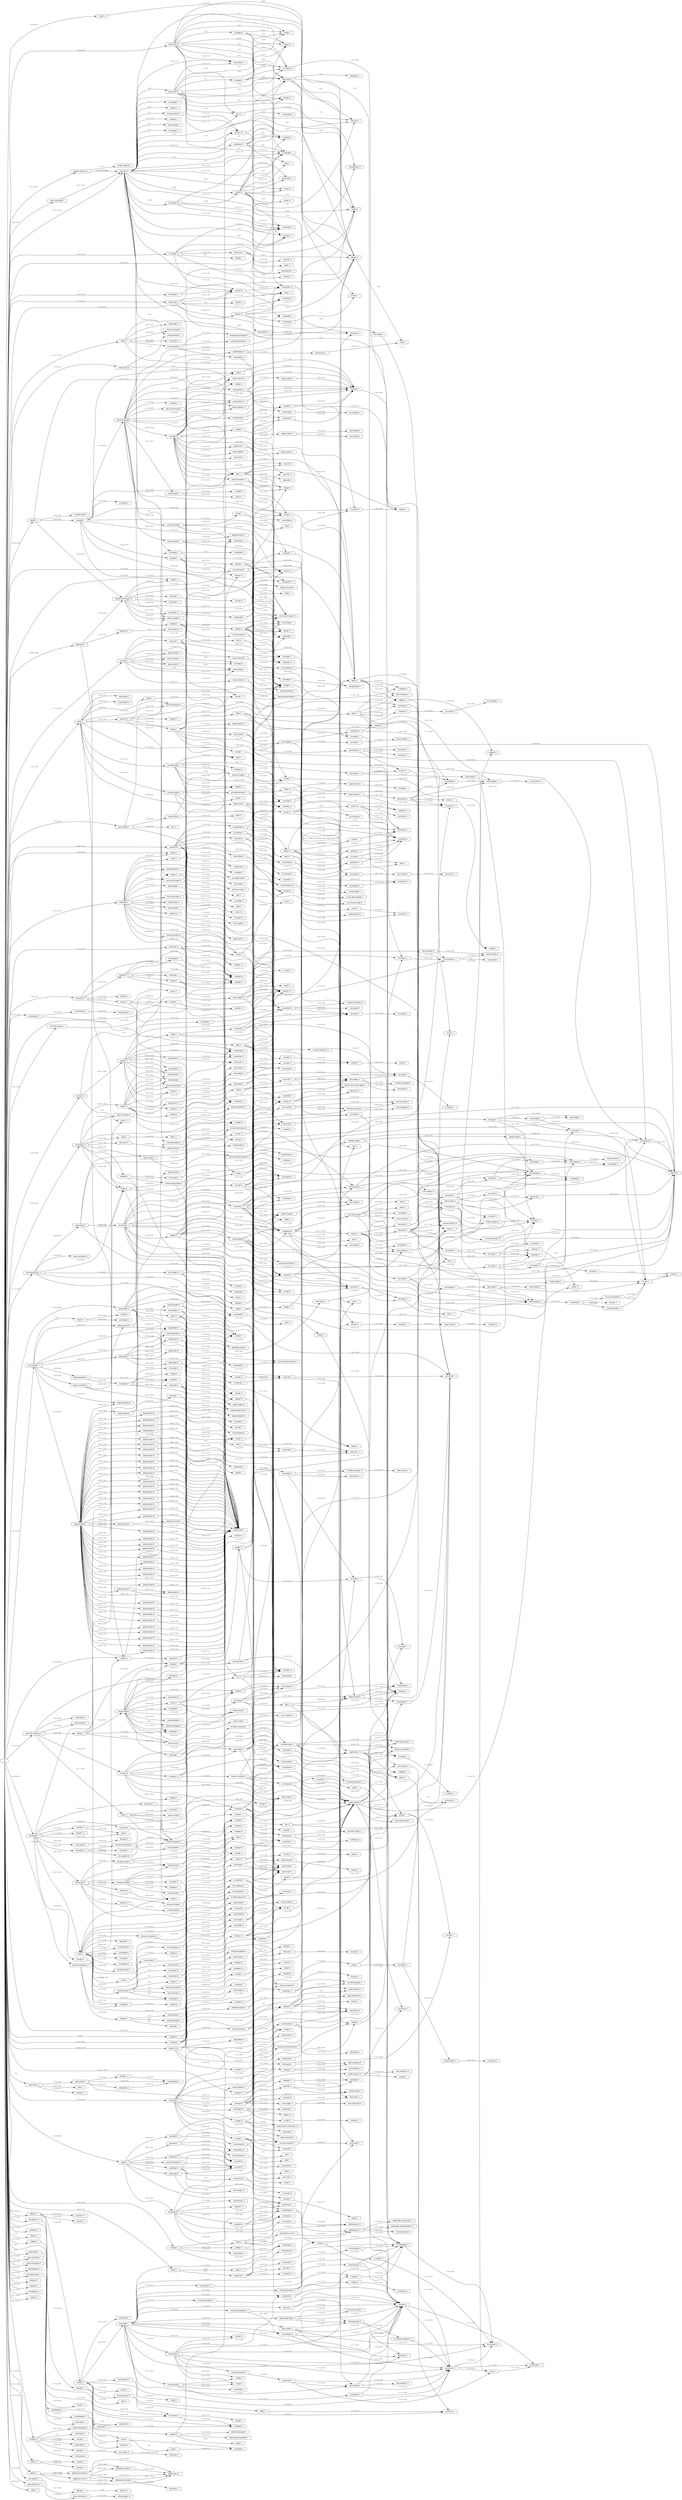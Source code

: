digraph {

	rankdir="LR"
	labelloc="t"

	graph [fontsize=16 fontname="Roboto Condensed, sans-serif", overlap=scale]
	node [shape=box style=rounded fontname="Roboto Condensed, sans-serif" fontsize=11 height=0 width=0 margin=".3,.1"]
	edge [fontsize=10, fontname="Roboto Condensed, sans-serif" splines="polyline"]

	"root" -> "body-parser@1.20.2" [label=">= 1.19.0 < 2.0.0"];
	"body-parser@1.20.2" -> "bytes@3.1.2" [label="= 3.1.2"];
	"body-parser@1.20.2" -> "content-type@1.0.5" [label=">= 1.0.5 < 1.1.0"];
	"body-parser@1.20.2" -> "debug@2.6.9" [label="= 2.6.9"];
	"debug@2.6.9" -> "ms@2.0.0" [label="= 2.0.0"];
	"body-parser@1.20.2" -> "depd@2.0.0" [label="= 2.0.0"];
	"body-parser@1.20.2" -> "destroy@1.2.0" [label="= 1.2.0"];
	"body-parser@1.20.2" -> "http-errors@2.0.0" [label="= 2.0.0"];
	"http-errors@2.0.0" -> "depd@2.0.0" [label="= 2.0.0"];
	"http-errors@2.0.0" -> "inherits@2.0.4" [label="= 2.0.4"];
	"http-errors@2.0.0" -> "setprototypeof@1.2.0" [label="= 1.2.0"];
	"http-errors@2.0.0" -> "statuses@2.0.1" [label="= 2.0.1"];
	"http-errors@2.0.0" -> "toidentifier@1.0.1" [label="= 1.0.1"];
	"body-parser@1.20.2" -> "iconv-lite@0.4.24" [label="= 0.4.24"];
	"iconv-lite@0.4.24" -> "safer-buffer@2.1.2" [label=">= 2.1.2 < 3.0.0"];
	"body-parser@1.20.2" -> "on-finished@2.4.1" [label="= 2.4.1"];
	"body-parser@1.20.2" -> "qs@6.11.0" [label="= 6.11.0"];
	"qs@6.11.0" -> "side-channel@1.0.4" [label=">= 1.0.4 < 2.0.0"];
	"side-channel@1.0.4" -> "call-bind@1.0.2" [label=">= 1.0.0 < 2.0.0"];
	"call-bind@1.0.2" -> "function-bind@1.1.1" [label=">= 1.1.1 < 2.0.0"];
	"call-bind@1.0.2" -> "get-intrinsic@1.2.0" [label=">= 1.0.2 < 2.0.0"];
	"side-channel@1.0.4" -> "get-intrinsic@1.2.0" [label=">= 1.0.2 < 2.0.0"];
	"get-intrinsic@1.2.0" -> "function-bind@1.1.1" [label=">= 1.1.1 < 2.0.0"];
	"get-intrinsic@1.2.0" -> "has@1.0.3" [label=">= 1.0.3 < 2.0.0"];
	"get-intrinsic@1.2.0" -> "has-symbols@1.0.3" [label=">= 1.0.3 < 2.0.0"];
	"side-channel@1.0.4" -> "object-inspect@1.12.3" [label=">= 1.9.0 < 2.0.0"];
	"body-parser@1.20.2" -> "raw-body@2.5.2" [label="= 2.5.2"];
	"raw-body@2.5.2" -> "bytes@3.1.2" [label="= 3.1.2"];
	"raw-body@2.5.2" -> "http-errors@2.0.0" [label="= 2.0.0"];
	"raw-body@2.5.2" -> "iconv-lite@0.4.24" [label="= 0.4.24"];
	"raw-body@2.5.2" -> "unpipe@1.0.0" [label="= 1.0.0"];
	"body-parser@1.20.2" -> "type-is@1.6.18" [label=">= 1.6.18 < 1.7.0"];
	"type-is@1.6.18" -> "media-typer@0.3.0" [label="= 0.3.0"];
	"type-is@1.6.18" -> "mime-types@2.1.35" [label=">= 2.1.24 < 2.2.0"];
	"body-parser@1.20.2" -> "unpipe@1.0.0" [label="= 1.0.0"];
	"root" -> "check-dependencies@1.1.0" [label=">= 1.1.0 < 2.0.0"];
	"check-dependencies@1.1.0" -> "bower-config@1.4.3" [label=">= 1.4.0 < 2.0.0"];
	"bower-config@1.4.3" -> "graceful-fs@4.2.11" [label=">= 4.1.3 < 5.0.0"];
	"bower-config@1.4.3" -> "minimist@0.2.4" [label=">= 0.2.1 < 0.3.0"];
	"bower-config@1.4.3" -> "mout@1.2.4" [label=">= 1.0.0 < 2.0.0"];
	"bower-config@1.4.3" -> "osenv@0.1.5" [label=">= 0.1.3 < 0.2.0"];
	"osenv@0.1.5" -> "os-homedir@1.0.2" [label=">= 1.0.0 < 2.0.0"];
	"osenv@0.1.5" -> "os-tmpdir@1.0.2" [label=">= 1.0.0 < 2.0.0"];
	"bower-config@1.4.3" -> "untildify@2.1.0" [label=">= 2.1.0 < 3.0.0"];
	"untildify@2.1.0" -> "os-homedir@1.0.2" [label=">= 1.0.0 < 2.0.0"];
	"bower-config@1.4.3" -> "wordwrap@0.0.3" [label=">= 0.0.3 < 0.0.4"];
	"check-dependencies@1.1.0" -> "chalk@2.4.2" [label=">= 2.1.0 < 3.0.0"];
	"chalk@2.4.2" -> "ansi-styles@3.2.1" [label=">= 3.2.1 < 4.0.0"];
	"ansi-styles@3.2.1" -> "color-convert@1.9.3" [label=">= 1.9.0 < 2.0.0"];
	"color-convert@1.9.3" -> "color-name@1.1.3" [label="= 1.1.3"];
	"chalk@2.4.2" -> "escape-string-regexp@1.0.5" [label=">= 1.0.5 < 2.0.0"];
	"chalk@2.4.2" -> "supports-color@5.5.0" [label=">= 5.3.0 < 6.0.0"];
	"supports-color@5.5.0" -> "has-flag@3.0.0" [label=">= 3.0.0 < 4.0.0"];
	"check-dependencies@1.1.0" -> "findup-sync@2.0.0" [label=">= 2.0.0 < 3.0.0"];
	"findup-sync@2.0.0" -> "detect-file@1.0.0" [label=">= 1.0.0 < 2.0.0"];
	"findup-sync@2.0.0" -> "is-glob@3.1.0" [label=">= 3.1.0 < 4.0.0"];
	"is-glob@3.1.0" -> "is-extglob@2.1.1" [label=">= 2.1.0 < 3.0.0"];
	"findup-sync@2.0.0" -> "micromatch@3.1.10" [label=">= 3.0.4 < 4.0.0"];
	"micromatch@3.1.10" -> "arr-diff@4.0.0" [label=">= 4.0.0 < 5.0.0"];
	"micromatch@3.1.10" -> "array-unique@0.3.2" [label=">= 0.3.2 < 0.4.0"];
	"micromatch@3.1.10" -> "braces@2.3.2" [label=">= 2.3.1 < 3.0.0"];
	"braces@2.3.2" -> "arr-flatten@1.1.0" [label=">= 1.1.0 < 2.0.0"];
	"braces@2.3.2" -> "array-unique@0.3.2" [label=">= 0.3.2 < 0.4.0"];
	"braces@2.3.2" -> "extend-shallow@2.0.1" [label=">= 2.0.1 < 3.0.0"];
	"extend-shallow@2.0.1" -> "is-extendable@0.1.1" [label=">= 0.1.0 < 0.2.0"];
	"braces@2.3.2" -> "fill-range@4.0.0" [label=">= 4.0.0 < 5.0.0"];
	"fill-range@4.0.0" -> "extend-shallow@2.0.1" [label=">= 2.0.1 < 3.0.0"];
	"fill-range@4.0.0" -> "is-number@3.0.0" [label=">= 3.0.0 < 4.0.0"];
	"is-number@3.0.0" -> "kind-of@3.2.2" [label=">= 3.0.2 < 4.0.0"];
	"kind-of@3.2.2" -> "is-buffer@1.1.6" [label=">= 1.1.5 < 2.0.0"];
	"fill-range@4.0.0" -> "repeat-string@1.6.1" [label=">= 1.6.1 < 2.0.0"];
	"fill-range@4.0.0" -> "to-regex-range@2.1.1" [label=">= 2.1.0 < 3.0.0"];
	"to-regex-range@2.1.1" -> "is-number@3.0.0" [label=">= 3.0.0 < 4.0.0"];
	"to-regex-range@2.1.1" -> "repeat-string@1.6.1" [label=">= 1.6.1 < 2.0.0"];
	"braces@2.3.2" -> "isobject@3.0.1" [label=">= 3.0.1 < 4.0.0"];
	"braces@2.3.2" -> "repeat-element@1.1.4" [label=">= 1.1.2 < 2.0.0"];
	"braces@2.3.2" -> "snapdragon@0.8.2" [label=">= 0.8.1 < 0.9.0"];
	"braces@2.3.2" -> "snapdragon-node@2.1.1" [label=">= 2.0.1 < 3.0.0"];
	"snapdragon-node@2.1.1" -> "define-property@1.0.0" [label=">= 1.0.0 < 2.0.0"];
	"snapdragon-node@2.1.1" -> "isobject@3.0.1" [label=">= 3.0.0 < 4.0.0"];
	"snapdragon-node@2.1.1" -> "snapdragon-util@3.0.1" [label=">= 3.0.1 < 4.0.0"];
	"snapdragon-util@3.0.1" -> "kind-of@3.2.2" [label=">= 3.2.0 < 4.0.0"];
	"braces@2.3.2" -> "split-string@3.1.0" [label=">= 3.0.2 < 4.0.0"];
	"split-string@3.1.0" -> "extend-shallow@3.0.2" [label=">= 3.0.0 < 4.0.0"];
	"braces@2.3.2" -> "to-regex@3.0.2" [label=">= 3.0.1 < 4.0.0"];
	"micromatch@3.1.10" -> "define-property@2.0.2" [label=">= 2.0.2 < 3.0.0"];
	"define-property@2.0.2" -> "is-descriptor@1.0.2" [label=">= 1.0.2 < 2.0.0"];
	"is-descriptor@1.0.2" -> "is-accessor-descriptor@1.0.0" [label=">= 1.0.0 < 2.0.0"];
	"is-accessor-descriptor@1.0.0" -> "kind-of@6.0.3" [label=">= 6.0.0 < 7.0.0"];
	"is-descriptor@1.0.2" -> "is-data-descriptor@1.0.0" [label=">= 1.0.0 < 2.0.0"];
	"is-data-descriptor@1.0.0" -> "kind-of@6.0.3" [label=">= 6.0.0 < 7.0.0"];
	"is-descriptor@1.0.2" -> "kind-of@6.0.3" [label=">= 6.0.2 < 7.0.0"];
	"define-property@2.0.2" -> "isobject@3.0.1" [label=">= 3.0.1 < 4.0.0"];
	"micromatch@3.1.10" -> "extend-shallow@3.0.2" [label=">= 3.0.2 < 4.0.0"];
	"extend-shallow@3.0.2" -> "assign-symbols@1.0.0" [label=">= 1.0.0 < 2.0.0"];
	"extend-shallow@3.0.2" -> "is-extendable@1.0.1" [label=">= 1.0.1 < 2.0.0"];
	"is-extendable@1.0.1" -> "is-plain-object@2.0.4" [label=">= 2.0.4 < 3.0.0"];
	"micromatch@3.1.10" -> "extglob@2.0.4" [label=">= 2.0.4 < 3.0.0"];
	"extglob@2.0.4" -> "array-unique@0.3.2" [label=">= 0.3.2 < 0.4.0"];
	"extglob@2.0.4" -> "define-property@1.0.0" [label=">= 1.0.0 < 2.0.0"];
	"define-property@1.0.0" -> "is-descriptor@1.0.2" [label=">= 1.0.0 < 2.0.0"];
	"extglob@2.0.4" -> "expand-brackets@2.1.4" [label=">= 2.1.4 < 3.0.0"];
	"expand-brackets@2.1.4" -> "debug@2.6.9" [label=">= 2.3.3 < 3.0.0"];
	"expand-brackets@2.1.4" -> "define-property@0.2.5" [label=">= 0.2.5 < 0.3.0"];
	"expand-brackets@2.1.4" -> "extend-shallow@2.0.1" [label=">= 2.0.1 < 3.0.0"];
	"expand-brackets@2.1.4" -> "posix-character-classes@0.1.1" [label=">= 0.1.0 < 0.2.0"];
	"expand-brackets@2.1.4" -> "regex-not@1.0.2" [label=">= 1.0.0 < 2.0.0"];
	"expand-brackets@2.1.4" -> "snapdragon@0.8.2" [label=">= 0.8.1 < 0.9.0"];
	"expand-brackets@2.1.4" -> "to-regex@3.0.2" [label=">= 3.0.1 < 4.0.0"];
	"extglob@2.0.4" -> "extend-shallow@2.0.1" [label=">= 2.0.1 < 3.0.0"];
	"extglob@2.0.4" -> "fragment-cache@0.2.1" [label=">= 0.2.1 < 0.3.0"];
	"extglob@2.0.4" -> "regex-not@1.0.2" [label=">= 1.0.0 < 2.0.0"];
	"extglob@2.0.4" -> "snapdragon@0.8.2" [label=">= 0.8.1 < 0.9.0"];
	"extglob@2.0.4" -> "to-regex@3.0.2" [label=">= 3.0.1 < 4.0.0"];
	"micromatch@3.1.10" -> "fragment-cache@0.2.1" [label=">= 0.2.1 < 0.3.0"];
	"fragment-cache@0.2.1" -> "map-cache@0.2.2" [label=">= 0.2.2 < 0.3.0"];
	"micromatch@3.1.10" -> "kind-of@6.0.3" [label=">= 6.0.2 < 7.0.0"];
	"micromatch@3.1.10" -> "nanomatch@1.2.13" [label=">= 1.2.9 < 2.0.0"];
	"nanomatch@1.2.13" -> "arr-diff@4.0.0" [label=">= 4.0.0 < 5.0.0"];
	"nanomatch@1.2.13" -> "array-unique@0.3.2" [label=">= 0.3.2 < 0.4.0"];
	"nanomatch@1.2.13" -> "define-property@2.0.2" [label=">= 2.0.2 < 3.0.0"];
	"nanomatch@1.2.13" -> "extend-shallow@3.0.2" [label=">= 3.0.2 < 4.0.0"];
	"nanomatch@1.2.13" -> "fragment-cache@0.2.1" [label=">= 0.2.1 < 0.3.0"];
	"nanomatch@1.2.13" -> "is-windows@1.0.2" [label=">= 1.0.2 < 2.0.0"];
	"nanomatch@1.2.13" -> "kind-of@6.0.3" [label=">= 6.0.2 < 7.0.0"];
	"nanomatch@1.2.13" -> "object.pick@1.3.0" [label=">= 1.3.0 < 2.0.0"];
	"nanomatch@1.2.13" -> "regex-not@1.0.2" [label=">= 1.0.0 < 2.0.0"];
	"nanomatch@1.2.13" -> "snapdragon@0.8.2" [label=">= 0.8.1 < 0.9.0"];
	"nanomatch@1.2.13" -> "to-regex@3.0.2" [label=">= 3.0.1 < 4.0.0"];
	"micromatch@3.1.10" -> "object.pick@1.3.0" [label=">= 1.3.0 < 2.0.0"];
	"object.pick@1.3.0" -> "isobject@3.0.1" [label=">= 3.0.1 < 4.0.0"];
	"micromatch@3.1.10" -> "regex-not@1.0.2" [label=">= 1.0.0 < 2.0.0"];
	"regex-not@1.0.2" -> "extend-shallow@3.0.2" [label=">= 3.0.2 < 4.0.0"];
	"regex-not@1.0.2" -> "safe-regex@1.1.0" [label=">= 1.1.0 < 2.0.0"];
	"safe-regex@1.1.0" -> "ret@0.1.15" [label=">= 0.1.10 < 0.2.0"];
	"micromatch@3.1.10" -> "snapdragon@0.8.2" [label=">= 0.8.1 < 0.9.0"];
	"snapdragon@0.8.2" -> "base@0.11.2" [label=">= 0.11.1 < 0.12.0"];
	"base@0.11.2" -> "cache-base@1.0.1" [label=">= 1.0.1 < 2.0.0"];
	"cache-base@1.0.1" -> "collection-visit@1.0.0" [label=">= 1.0.0 < 2.0.0"];
	"collection-visit@1.0.0" -> "map-visit@1.0.0" [label=">= 1.0.0 < 2.0.0"];
	"map-visit@1.0.0" -> "object-visit@1.0.1" [label=">= 1.0.0 < 2.0.0"];
	"collection-visit@1.0.0" -> "object-visit@1.0.1" [label=">= 1.0.0 < 2.0.0"];
	"object-visit@1.0.1" -> "isobject@3.0.1" [label=">= 3.0.0 < 4.0.0"];
	"cache-base@1.0.1" -> "component-emitter@1.3.0" [label=">= 1.2.1 < 2.0.0"];
	"cache-base@1.0.1" -> "get-value@2.0.6" [label=">= 2.0.6 < 3.0.0"];
	"cache-base@1.0.1" -> "has-value@1.0.0" [label=">= 1.0.0 < 2.0.0"];
	"has-value@1.0.0" -> "get-value@2.0.6" [label=">= 2.0.6 < 3.0.0"];
	"has-value@1.0.0" -> "has-values@1.0.0" [label=">= 1.0.0 < 2.0.0"];
	"has-values@1.0.0" -> "is-number@3.0.0" [label=">= 3.0.0 < 4.0.0"];
	"has-values@1.0.0" -> "kind-of@4.0.0" [label=">= 4.0.0 < 5.0.0"];
	"kind-of@4.0.0" -> "is-buffer@1.1.6" [label=">= 1.1.5 < 2.0.0"];
	"has-value@1.0.0" -> "isobject@3.0.1" [label=">= 3.0.0 < 4.0.0"];
	"cache-base@1.0.1" -> "isobject@3.0.1" [label=">= 3.0.1 < 4.0.0"];
	"cache-base@1.0.1" -> "set-value@2.0.1" [label=">= 2.0.0 < 3.0.0"];
	"set-value@2.0.1" -> "extend-shallow@2.0.1" [label=">= 2.0.1 < 3.0.0"];
	"set-value@2.0.1" -> "is-extendable@0.1.1" [label=">= 0.1.1 < 0.2.0"];
	"set-value@2.0.1" -> "is-plain-object@2.0.4" [label=">= 2.0.3 < 3.0.0"];
	"set-value@2.0.1" -> "split-string@3.1.0" [label=">= 3.0.1 < 4.0.0"];
	"cache-base@1.0.1" -> "to-object-path@0.3.0" [label=">= 0.3.0 < 0.4.0"];
	"to-object-path@0.3.0" -> "kind-of@3.2.2" [label=">= 3.0.2 < 4.0.0"];
	"cache-base@1.0.1" -> "union-value@1.0.1" [label=">= 1.0.0 < 2.0.0"];
	"union-value@1.0.1" -> "arr-union@3.1.0" [label=">= 3.1.0 < 4.0.0"];
	"union-value@1.0.1" -> "get-value@2.0.6" [label=">= 2.0.6 < 3.0.0"];
	"union-value@1.0.1" -> "is-extendable@0.1.1" [label=">= 0.1.1 < 0.2.0"];
	"union-value@1.0.1" -> "set-value@2.0.1" [label=">= 2.0.1 < 3.0.0"];
	"cache-base@1.0.1" -> "unset-value@1.0.0" [label=">= 1.0.0 < 2.0.0"];
	"unset-value@1.0.0" -> "has-value@0.3.1" [label=">= 0.3.1 < 0.4.0"];
	"has-value@0.3.1" -> "get-value@2.0.6" [label=">= 2.0.3 < 3.0.0"];
	"has-value@0.3.1" -> "has-values@0.1.4" [label=">= 0.1.4 < 0.2.0"];
	"has-value@0.3.1" -> "isobject@2.1.0" [label=">= 2.0.0 < 3.0.0"];
	"isobject@2.1.0" -> "isarray@1.0.0" [label="= 1.0.0"];
	"unset-value@1.0.0" -> "isobject@3.0.1" [label=">= 3.0.0 < 4.0.0"];
	"base@0.11.2" -> "class-utils@0.3.6" [label=">= 0.3.5 < 0.4.0"];
	"class-utils@0.3.6" -> "arr-union@3.1.0" [label=">= 3.1.0 < 4.0.0"];
	"class-utils@0.3.6" -> "define-property@0.2.5" [label=">= 0.2.5 < 0.3.0"];
	"class-utils@0.3.6" -> "isobject@3.0.1" [label=">= 3.0.0 < 4.0.0"];
	"class-utils@0.3.6" -> "static-extend@0.1.2" [label=">= 0.1.1 < 0.2.0"];
	"static-extend@0.1.2" -> "define-property@0.2.5" [label=">= 0.2.5 < 0.3.0"];
	"static-extend@0.1.2" -> "object-copy@0.1.0" [label=">= 0.1.0 < 0.2.0"];
	"object-copy@0.1.0" -> "copy-descriptor@0.1.1" [label=">= 0.1.0 < 0.2.0"];
	"object-copy@0.1.0" -> "define-property@0.2.5" [label=">= 0.2.5 < 0.3.0"];
	"object-copy@0.1.0" -> "kind-of@3.2.2" [label=">= 3.0.3 < 4.0.0"];
	"base@0.11.2" -> "component-emitter@1.3.0" [label=">= 1.2.1 < 2.0.0"];
	"base@0.11.2" -> "define-property@1.0.0" [label=">= 1.0.0 < 2.0.0"];
	"base@0.11.2" -> "isobject@3.0.1" [label=">= 3.0.1 < 4.0.0"];
	"base@0.11.2" -> "mixin-deep@1.3.2" [label=">= 1.2.0 < 2.0.0"];
	"mixin-deep@1.3.2" -> "for-in@1.0.2" [label=">= 1.0.2 < 2.0.0"];
	"mixin-deep@1.3.2" -> "is-extendable@1.0.1" [label=">= 1.0.1 < 2.0.0"];
	"base@0.11.2" -> "pascalcase@0.1.1" [label=">= 0.1.1 < 0.2.0"];
	"snapdragon@0.8.2" -> "debug@2.6.9" [label=">= 2.2.0 < 3.0.0"];
	"snapdragon@0.8.2" -> "define-property@0.2.5" [label=">= 0.2.5 < 0.3.0"];
	"define-property@0.2.5" -> "is-descriptor@0.1.6" [label=">= 0.1.0 < 0.2.0"];
	"is-descriptor@0.1.6" -> "is-accessor-descriptor@0.1.6" [label=">= 0.1.6 < 0.2.0"];
	"is-accessor-descriptor@0.1.6" -> "kind-of@3.2.2" [label=">= 3.0.2 < 4.0.0"];
	"is-descriptor@0.1.6" -> "is-data-descriptor@0.1.4" [label=">= 0.1.4 < 0.2.0"];
	"is-data-descriptor@0.1.4" -> "kind-of@3.2.2" [label=">= 3.0.2 < 4.0.0"];
	"is-descriptor@0.1.6" -> "kind-of@5.1.0" [label=">= 5.0.0 < 6.0.0"];
	"snapdragon@0.8.2" -> "extend-shallow@2.0.1" [label=">= 2.0.1 < 3.0.0"];
	"snapdragon@0.8.2" -> "map-cache@0.2.2" [label=">= 0.2.2 < 0.3.0"];
	"snapdragon@0.8.2" -> "source-map@0.5.7" [label=">= 0.5.6 < 0.6.0"];
	"snapdragon@0.8.2" -> "source-map-resolve@0.5.3" [label=">= 0.5.0 < 0.6.0"];
	"source-map-resolve@0.5.3" -> "atob@2.1.2" [label=">= 2.1.2 < 3.0.0"];
	"source-map-resolve@0.5.3" -> "decode-uri-component@0.2.2" [label=">= 0.2.0 < 0.3.0"];
	"source-map-resolve@0.5.3" -> "resolve-url@0.2.1" [label=">= 0.2.1 < 0.3.0"];
	"source-map-resolve@0.5.3" -> "source-map-url@0.4.1" [label=">= 0.4.0 < 0.5.0"];
	"source-map-resolve@0.5.3" -> "urix@0.1.0" [label=">= 0.1.0 < 0.2.0"];
	"snapdragon@0.8.2" -> "use@3.1.1" [label=">= 3.1.0 < 4.0.0"];
	"micromatch@3.1.10" -> "to-regex@3.0.2" [label=">= 3.0.2 < 4.0.0"];
	"to-regex@3.0.2" -> "define-property@2.0.2" [label=">= 2.0.2 < 3.0.0"];
	"to-regex@3.0.2" -> "extend-shallow@3.0.2" [label=">= 3.0.2 < 4.0.0"];
	"to-regex@3.0.2" -> "regex-not@1.0.2" [label=">= 1.0.2 < 2.0.0"];
	"to-regex@3.0.2" -> "safe-regex@1.1.0" [label=">= 1.1.0 < 2.0.0"];
	"findup-sync@2.0.0" -> "resolve-dir@1.0.1" [label=">= 1.0.1 < 2.0.0"];
	"resolve-dir@1.0.1" -> "expand-tilde@2.0.2" [label=">= 2.0.0 < 3.0.0"];
	"expand-tilde@2.0.2" -> "homedir-polyfill@1.0.3" [label=">= 1.0.1 < 2.0.0"];
	"resolve-dir@1.0.1" -> "global-modules@1.0.0" [label=">= 1.0.0 < 2.0.0"];
	"global-modules@1.0.0" -> "global-prefix@1.0.2" [label=">= 1.0.1 < 2.0.0"];
	"global-prefix@1.0.2" -> "expand-tilde@2.0.2" [label=">= 2.0.2 < 3.0.0"];
	"global-prefix@1.0.2" -> "homedir-polyfill@1.0.3" [label=">= 1.0.1 < 2.0.0"];
	"global-prefix@1.0.2" -> "ini@1.3.8" [label=">= 1.3.4 < 2.0.0"];
	"global-prefix@1.0.2" -> "is-windows@1.0.2" [label=">= 1.0.1 < 2.0.0"];
	"global-prefix@1.0.2" -> "which@1.3.1" [label=">= 1.2.14 < 2.0.0"];
	"which@1.3.1" -> "isexe@2.0.0" [label=">= 2.0.0 < 3.0.0"];
	"global-modules@1.0.0" -> "is-windows@1.0.2" [label=">= 1.0.1 < 2.0.0"];
	"check-dependencies@1.1.0" -> "lodash.camelcase@4.3.0" [label=">= 4.3.0 < 5.0.0"];
	"check-dependencies@1.1.0" -> "minimist@1.2.8" [label=">= 1.2.0 < 2.0.0"];
	"check-dependencies@1.1.0" -> "semver@5.7.1" [label=">= 5.4.1 < 6.0.0"];
	"root" -> "clarinet@0.12.5" [label=">= 0.12.4 < 0.13.0"];
	"root" -> "colors@1.4.0" [label="= 1.4.0"];
	"root" -> "compression@1.7.4" [label=">= 1.7.4 < 2.0.0"];
	"compression@1.7.4" -> "accepts@1.3.8" [label=">= 1.3.5 < 1.4.0"];
	"accepts@1.3.8" -> "mime-types@2.1.35" [label=">= 2.1.34 < 2.2.0"];
	"accepts@1.3.8" -> "negotiator@0.6.3" [label="= 0.6.3"];
	"compression@1.7.4" -> "bytes@3.0.0" [label="= 3.0.0"];
	"compression@1.7.4" -> "compressible@2.0.18" [label=">= 2.0.16 < 2.1.0"];
	"compressible@2.0.18" -> "mime-db@1.52.0" [label=">= 1.43.0 < 2.0.0"];
	"compression@1.7.4" -> "debug@2.6.9" [label="= 2.6.9"];
	"compression@1.7.4" -> "on-headers@1.0.2" [label=">= 1.0.2 < 1.1.0"];
	"compression@1.7.4" -> "safe-buffer@5.1.2" [label="= 5.1.2"];
	"compression@1.7.4" -> "vary@1.1.2" [label=">= 1.1.2 < 1.2.0"];
	"root" -> "concurrently@5.3.0" [label=">= 5.3.0 < 6.0.0"];
	"concurrently@5.3.0" -> "chalk@2.4.2" [label=">= 2.4.2 < 3.0.0"];
	"concurrently@5.3.0" -> "date-fns@2.30.0" [label=">= 2.0.1 < 3.0.0"];
	"date-fns@2.30.0" -> "@babel/runtime@7.21.5" [label=">= 7.21.0 < 8.0.0"];
	"@babel/runtime@7.21.5" -> "regenerator-runtime@0.13.11" [label=">= 0.13.11 < 0.14.0"];
	"concurrently@5.3.0" -> "lodash@4.17.21" [label=">= 4.17.15 < 5.0.0"];
	"concurrently@5.3.0" -> "read-pkg@4.0.1" [label=">= 4.0.1 < 5.0.0"];
	"read-pkg@4.0.1" -> "normalize-package-data@2.5.0" [label=">= 2.3.2 < 3.0.0"];
	"normalize-package-data@2.5.0" -> "hosted-git-info@2.8.9" [label=">= 2.1.4 < 3.0.0"];
	"normalize-package-data@2.5.0" -> "resolve@1.22.2" [label=">= 1.10.0 < 2.0.0"];
	"normalize-package-data@2.5.0" -> "semver@5.7.1" [label=">= 2.0.0 < 3.0.0or>= 3.0.0 < 4.0.0or>= 4.0.0 < 5.0.0or>= 5.0.0 < 6.0.0"];
	"normalize-package-data@2.5.0" -> "validate-npm-package-license@3.0.4" [label=">= 3.0.1 < 4.0.0"];
	"validate-npm-package-license@3.0.4" -> "spdx-correct@3.2.0" [label=">= 3.0.0 < 4.0.0"];
	"spdx-correct@3.2.0" -> "spdx-expression-parse@3.0.1" [label=">= 3.0.0 < 4.0.0"];
	"spdx-correct@3.2.0" -> "spdx-license-ids@3.0.13" [label=">= 3.0.0 < 4.0.0"];
	"validate-npm-package-license@3.0.4" -> "spdx-expression-parse@3.0.1" [label=">= 3.0.0 < 4.0.0"];
	"spdx-expression-parse@3.0.1" -> "spdx-exceptions@2.3.0" [label=">= 2.1.0 < 3.0.0"];
	"spdx-expression-parse@3.0.1" -> "spdx-license-ids@3.0.13" [label=">= 3.0.0 < 4.0.0"];
	"read-pkg@4.0.1" -> "parse-json@4.0.0" [label=">= 4.0.0 < 5.0.0"];
	"parse-json@4.0.0" -> "error-ex@1.3.2" [label=">= 1.3.1 < 2.0.0"];
	"error-ex@1.3.2" -> "is-arrayish@0.2.1" [label=">= 0.2.1 < 0.3.0"];
	"parse-json@4.0.0" -> "json-parse-better-errors@1.0.2" [label=">= 1.0.1 < 2.0.0"];
	"read-pkg@4.0.1" -> "pify@3.0.0" [label=">= 3.0.0 < 4.0.0"];
	"concurrently@5.3.0" -> "rxjs@6.6.7" [label=">= 6.5.2 < 7.0.0"];
	"rxjs@6.6.7" -> "tslib@1.14.1" [label=">= 1.9.0 < 2.0.0"];
	"concurrently@5.3.0" -> "spawn-command@0.0.2-1" [label=">= 0.0.2-1 < 0.0.3"];
	"concurrently@5.3.0" -> "supports-color@6.1.0" [label=">= 6.1.0 < 7.0.0"];
	"supports-color@6.1.0" -> "has-flag@3.0.0" [label=">= 3.0.0 < 4.0.0"];
	"concurrently@5.3.0" -> "tree-kill@1.2.2" [label=">= 1.2.2 < 2.0.0"];
	"concurrently@5.3.0" -> "yargs@13.3.2" [label=">= 13.3.0 < 14.0.0"];
	"yargs@13.3.2" -> "cliui@5.0.0" [label=">= 5.0.0 < 6.0.0"];
	"cliui@5.0.0" -> "string-width@3.1.0" [label=">= 3.1.0 < 4.0.0"];
	"cliui@5.0.0" -> "strip-ansi@5.2.0" [label=">= 5.2.0 < 6.0.0"];
	"strip-ansi@5.2.0" -> "ansi-regex@4.1.1" [label=">= 4.1.0 < 5.0.0"];
	"cliui@5.0.0" -> "wrap-ansi@5.1.0" [label=">= 5.1.0 < 6.0.0"];
	"wrap-ansi@5.1.0" -> "ansi-styles@3.2.1" [label=">= 3.2.0 < 4.0.0"];
	"wrap-ansi@5.1.0" -> "string-width@3.1.0" [label=">= 3.0.0 < 4.0.0"];
	"wrap-ansi@5.1.0" -> "strip-ansi@5.2.0" [label=">= 5.0.0 < 6.0.0"];
	"yargs@13.3.2" -> "find-up@3.0.0" [label=">= 3.0.0 < 4.0.0"];
	"find-up@3.0.0" -> "locate-path@3.0.0" [label=">= 3.0.0 < 4.0.0"];
	"locate-path@3.0.0" -> "p-locate@3.0.0" [label=">= 3.0.0 < 4.0.0"];
	"p-locate@3.0.0" -> "p-limit@2.3.0" [label=">= 2.0.0 < 3.0.0"];
	"p-limit@2.3.0" -> "p-try@2.2.0" [label=">= 2.0.0 < 3.0.0"];
	"locate-path@3.0.0" -> "path-exists@3.0.0" [label=">= 3.0.0 < 4.0.0"];
	"yargs@13.3.2" -> "get-caller-file@2.0.5" [label=">= 2.0.1 < 3.0.0"];
	"yargs@13.3.2" -> "require-directory@2.1.1" [label=">= 2.1.1 < 3.0.0"];
	"yargs@13.3.2" -> "require-main-filename@2.0.0" [label=">= 2.0.0 < 3.0.0"];
	"yargs@13.3.2" -> "set-blocking@2.0.0" [label=">= 2.0.0 < 3.0.0"];
	"yargs@13.3.2" -> "string-width@3.1.0" [label=">= 3.0.0 < 4.0.0"];
	"string-width@3.1.0" -> "emoji-regex@7.0.3" [label=">= 7.0.1 < 8.0.0"];
	"string-width@3.1.0" -> "is-fullwidth-code-point@2.0.0" [label=">= 2.0.0 < 3.0.0"];
	"string-width@3.1.0" -> "strip-ansi@5.2.0" [label=">= 5.1.0 < 6.0.0"];
	"yargs@13.3.2" -> "which-module@2.0.1" [label=">= 2.0.0 < 3.0.0"];
	"yargs@13.3.2" -> "y18n@4.0.3" [label=">= 4.0.0 < 5.0.0"];
	"yargs@13.3.2" -> "yargs-parser@13.1.2" [label=">= 13.1.2 < 14.0.0"];
	"yargs-parser@13.1.2" -> "camelcase@5.3.1" [label=">= 5.0.0 < 6.0.0"];
	"yargs-parser@13.1.2" -> "decamelize@1.2.0" [label=">= 1.2.0 < 2.0.0"];
	"root" -> "config@3.3.9" [label=">= 3.3.7 < 4.0.0"];
	"config@3.3.9" -> "json5@2.2.3" [label=">= 2.2.3 < 3.0.0"];
	"root" -> "cookie-parser@1.4.6" [label=">= 1.4.5 < 2.0.0"];
	"cookie-parser@1.4.6" -> "cookie@0.4.1" [label="= 0.4.1"];
	"cookie-parser@1.4.6" -> "cookie-signature@1.0.6" [label="= 1.0.6"];
	"root" -> "cors@2.8.5" [label=">= 2.8.5 < 3.0.0"];
	"cors@2.8.5" -> "object-assign@4.1.1" [label=">= 4.0.0 < 5.0.0"];
	"cors@2.8.5" -> "vary@1.1.2" [label=">= 1.0.0 < 2.0.0"];
	"root" -> "dottie@2.0.3" [label=">= 2.0.2 < 3.0.0"];
	"root" -> "download@8.0.0" [label=">= 8.0.0 < 9.0.0"];
	"download@8.0.0" -> "archive-type@4.0.0" [label=">= 4.0.0 < 5.0.0"];
	"archive-type@4.0.0" -> "file-type@4.4.0" [label=">= 4.2.0 < 5.0.0"];
	"download@8.0.0" -> "content-disposition@0.5.4" [label=">= 0.5.2 < 0.6.0"];
	"content-disposition@0.5.4" -> "safe-buffer@5.2.1" [label="= 5.2.1"];
	"download@8.0.0" -> "decompress@4.2.1" [label=">= 4.2.1 < 5.0.0"];
	"decompress@4.2.1" -> "decompress-tar@4.1.1" [label=">= 4.0.0 < 5.0.0"];
	"decompress-tar@4.1.1" -> "file-type@5.2.0" [label=">= 5.2.0 < 6.0.0"];
	"decompress-tar@4.1.1" -> "is-stream@1.1.0" [label=">= 1.1.0 < 2.0.0"];
	"decompress-tar@4.1.1" -> "tar-stream@1.6.2" [label=">= 1.5.2 < 2.0.0"];
	"decompress@4.2.1" -> "decompress-tarbz2@4.1.1" [label=">= 4.0.0 < 5.0.0"];
	"decompress-tarbz2@4.1.1" -> "decompress-tar@4.1.1" [label=">= 4.1.0 < 5.0.0"];
	"decompress-tarbz2@4.1.1" -> "file-type@6.2.0" [label=">= 6.1.0 < 7.0.0"];
	"decompress-tarbz2@4.1.1" -> "is-stream@1.1.0" [label=">= 1.1.0 < 2.0.0"];
	"decompress-tarbz2@4.1.1" -> "seek-bzip@1.0.6" [label=">= 1.0.5 < 2.0.0"];
	"seek-bzip@1.0.6" -> "commander@2.20.3" [label=">= 2.8.1 < 3.0.0"];
	"decompress-tarbz2@4.1.1" -> "unbzip2-stream@1.4.3" [label=">= 1.0.9 < 2.0.0"];
	"unbzip2-stream@1.4.3" -> "buffer@5.7.1" [label=">= 5.2.1 < 6.0.0"];
	"buffer@5.7.1" -> "base64-js@1.5.1" [label=">= 1.3.1 < 2.0.0"];
	"buffer@5.7.1" -> "ieee754@1.2.1" [label=">= 1.1.13 < 2.0.0"];
	"unbzip2-stream@1.4.3" -> "through@2.3.8" [label=">= 2.3.8 < 3.0.0"];
	"decompress@4.2.1" -> "decompress-targz@4.1.1" [label=">= 4.0.0 < 5.0.0"];
	"decompress-targz@4.1.1" -> "decompress-tar@4.1.1" [label=">= 4.1.1 < 5.0.0"];
	"decompress-targz@4.1.1" -> "file-type@5.2.0" [label=">= 5.2.0 < 6.0.0"];
	"decompress-targz@4.1.1" -> "is-stream@1.1.0" [label=">= 1.1.0 < 2.0.0"];
	"decompress@4.2.1" -> "decompress-unzip@4.0.1" [label=">= 4.0.1 < 5.0.0"];
	"decompress-unzip@4.0.1" -> "file-type@3.9.0" [label=">= 3.8.0 < 4.0.0"];
	"decompress-unzip@4.0.1" -> "get-stream@2.3.1" [label=">= 2.2.0 < 3.0.0"];
	"get-stream@2.3.1" -> "object-assign@4.1.1" [label=">= 4.0.1 < 5.0.0"];
	"get-stream@2.3.1" -> "pinkie-promise@2.0.1" [label=">= 2.0.0 < 3.0.0"];
	"pinkie-promise@2.0.1" -> "pinkie@2.0.4" [label=">= 2.0.0 < 3.0.0"];
	"decompress-unzip@4.0.1" -> "pify@2.3.0" [label=">= 2.3.0 < 3.0.0"];
	"decompress-unzip@4.0.1" -> "yauzl@2.10.0" [label=">= 2.4.2 < 3.0.0"];
	"yauzl@2.10.0" -> "buffer-crc32@0.2.13" [label=">= 0.2.3 < 0.3.0"];
	"yauzl@2.10.0" -> "fd-slicer@1.1.0" [label=">= 1.1.0 < 1.2.0"];
	"fd-slicer@1.1.0" -> "pend@1.2.0" [label=">= 1.2.0 < 1.3.0"];
	"decompress@4.2.1" -> "graceful-fs@4.2.11" [label=">= 4.1.10 < 5.0.0"];
	"decompress@4.2.1" -> "make-dir@1.3.0" [label=">= 1.0.0 < 2.0.0"];
	"make-dir@1.3.0" -> "pify@3.0.0" [label=">= 3.0.0 < 4.0.0"];
	"decompress@4.2.1" -> "pify@2.3.0" [label=">= 2.3.0 < 3.0.0"];
	"decompress@4.2.1" -> "strip-dirs@2.1.0" [label=">= 2.0.0 < 3.0.0"];
	"strip-dirs@2.1.0" -> "is-natural-number@4.0.1" [label=">= 4.0.1 < 5.0.0"];
	"download@8.0.0" -> "ext-name@5.0.0" [label=">= 5.0.0 < 6.0.0"];
	"ext-name@5.0.0" -> "ext-list@2.2.2" [label=">= 2.0.0 < 3.0.0"];
	"ext-list@2.2.2" -> "mime-db@1.52.0" [label=">= 1.28.0 < 2.0.0"];
	"ext-name@5.0.0" -> "sort-keys-length@1.0.1" [label=">= 1.0.0 < 2.0.0"];
	"sort-keys-length@1.0.1" -> "sort-keys@1.1.2" [label=">= 1.0.0 < 2.0.0"];
	"sort-keys@1.1.2" -> "is-plain-obj@1.1.0" [label=">= 1.0.0 < 2.0.0"];
	"download@8.0.0" -> "file-type@11.1.0" [label=">= 11.1.0 < 12.0.0"];
	"download@8.0.0" -> "filenamify@3.0.0" [label=">= 3.0.0 < 4.0.0"];
	"filenamify@3.0.0" -> "filename-reserved-regex@2.0.0" [label=">= 2.0.0 < 3.0.0"];
	"filenamify@3.0.0" -> "strip-outer@1.0.1" [label=">= 1.0.0 < 2.0.0"];
	"strip-outer@1.0.1" -> "escape-string-regexp@1.0.5" [label=">= 1.0.2 < 2.0.0"];
	"filenamify@3.0.0" -> "trim-repeated@1.0.0" [label=">= 1.0.0 < 2.0.0"];
	"trim-repeated@1.0.0" -> "escape-string-regexp@1.0.5" [label=">= 1.0.2 < 2.0.0"];
	"download@8.0.0" -> "get-stream@4.1.0" [label=">= 4.1.0 < 5.0.0"];
	"get-stream@4.1.0" -> "pump@3.0.0" [label=">= 3.0.0 < 4.0.0"];
	"pump@3.0.0" -> "end-of-stream@1.4.4" [label=">= 1.1.0 < 2.0.0"];
	"end-of-stream@1.4.4" -> "once@1.4.0" [label=">= 1.4.0 < 2.0.0"];
	"pump@3.0.0" -> "once@1.4.0" [label=">= 1.3.1 < 2.0.0"];
	"download@8.0.0" -> "got@8.3.2" [label=">= 8.3.1 < 9.0.0"];
	"got@8.3.2" -> "@sindresorhus/is@0.7.0" [label=">= 0.7.0 < 0.8.0"];
	"got@8.3.2" -> "cacheable-request@2.1.4" [label=">= 2.1.1 < 3.0.0"];
	"cacheable-request@2.1.4" -> "clone-response@1.0.2" [label="= 1.0.2"];
	"clone-response@1.0.2" -> "mimic-response@1.0.1" [label=">= 1.0.0 < 2.0.0"];
	"cacheable-request@2.1.4" -> "get-stream@3.0.0" [label="= 3.0.0"];
	"cacheable-request@2.1.4" -> "http-cache-semantics@3.8.1" [label="= 3.8.1"];
	"cacheable-request@2.1.4" -> "keyv@3.0.0" [label="= 3.0.0"];
	"keyv@3.0.0" -> "json-buffer@3.0.0" [label="= 3.0.0"];
	"cacheable-request@2.1.4" -> "lowercase-keys@1.0.0" [label="= 1.0.0"];
	"cacheable-request@2.1.4" -> "normalize-url@2.0.1" [label="= 2.0.1"];
	"normalize-url@2.0.1" -> "prepend-http@2.0.0" [label=">= 2.0.0 < 3.0.0"];
	"normalize-url@2.0.1" -> "query-string@5.1.1" [label=">= 5.0.1 < 6.0.0"];
	"query-string@5.1.1" -> "decode-uri-component@0.2.2" [label=">= 0.2.0 < 0.3.0"];
	"query-string@5.1.1" -> "object-assign@4.1.1" [label=">= 4.1.0 < 5.0.0"];
	"query-string@5.1.1" -> "strict-uri-encode@1.1.0" [label=">= 1.0.0 < 2.0.0"];
	"normalize-url@2.0.1" -> "sort-keys@2.0.0" [label=">= 2.0.0 < 3.0.0"];
	"sort-keys@2.0.0" -> "is-plain-obj@1.1.0" [label=">= 1.0.0 < 2.0.0"];
	"cacheable-request@2.1.4" -> "responselike@1.0.2" [label="= 1.0.2"];
	"responselike@1.0.2" -> "lowercase-keys@1.0.1" [label=">= 1.0.0 < 2.0.0"];
	"got@8.3.2" -> "decompress-response@3.3.0" [label=">= 3.3.0 < 4.0.0"];
	"decompress-response@3.3.0" -> "mimic-response@1.0.1" [label=">= 1.0.0 < 2.0.0"];
	"got@8.3.2" -> "duplexer3@0.1.5" [label=">= 0.1.4 < 0.2.0"];
	"got@8.3.2" -> "get-stream@3.0.0" [label=">= 3.0.0 < 4.0.0"];
	"got@8.3.2" -> "into-stream@3.1.0" [label=">= 3.1.0 < 4.0.0"];
	"into-stream@3.1.0" -> "from2@2.3.0" [label=">= 2.1.1 < 3.0.0"];
	"from2@2.3.0" -> "inherits@2.0.4" [label=">= 2.0.1 < 3.0.0"];
	"from2@2.3.0" -> "readable-stream@2.3.8" [label=">= 2.0.0 < 3.0.0"];
	"into-stream@3.1.0" -> "p-is-promise@1.1.0" [label=">= 1.1.0 < 2.0.0"];
	"got@8.3.2" -> "is-retry-allowed@1.2.0" [label=">= 1.1.0 < 2.0.0"];
	"got@8.3.2" -> "isurl@1.0.0" [label=">= 1.0.0-alpha5 < 2.0.0"];
	"isurl@1.0.0" -> "has-to-string-tag-x@1.4.1" [label=">= 1.2.0 < 2.0.0"];
	"has-to-string-tag-x@1.4.1" -> "has-symbol-support-x@1.4.2" [label=">= 1.4.1 < 2.0.0"];
	"isurl@1.0.0" -> "is-object@1.0.2" [label=">= 1.0.1 < 2.0.0"];
	"got@8.3.2" -> "lowercase-keys@1.0.1" [label=">= 1.0.0 < 2.0.0"];
	"got@8.3.2" -> "mimic-response@1.0.1" [label=">= 1.0.0 < 2.0.0"];
	"got@8.3.2" -> "p-cancelable@0.4.1" [label=">= 0.4.0 < 0.5.0"];
	"got@8.3.2" -> "p-timeout@2.0.1" [label=">= 2.0.1 < 3.0.0"];
	"p-timeout@2.0.1" -> "p-finally@1.0.0" [label=">= 1.0.0 < 2.0.0"];
	"got@8.3.2" -> "pify@3.0.0" [label=">= 3.0.0 < 4.0.0"];
	"got@8.3.2" -> "safe-buffer@5.1.2" [label=">= 5.1.1 < 6.0.0"];
	"got@8.3.2" -> "timed-out@4.0.1" [label=">= 4.0.1 < 5.0.0"];
	"got@8.3.2" -> "url-parse-lax@3.0.0" [label=">= 3.0.0 < 4.0.0"];
	"url-parse-lax@3.0.0" -> "prepend-http@2.0.0" [label=">= 2.0.0 < 3.0.0"];
	"got@8.3.2" -> "url-to-options@1.0.1" [label=">= 1.0.1 < 2.0.0"];
	"download@8.0.0" -> "make-dir@2.1.0" [label=">= 2.1.0 < 3.0.0"];
	"make-dir@2.1.0" -> "pify@4.0.1" [label=">= 4.0.1 < 5.0.0"];
	"make-dir@2.1.0" -> "semver@5.7.1" [label=">= 5.6.0 < 6.0.0"];
	"download@8.0.0" -> "p-event@2.3.1" [label=">= 2.1.0 < 3.0.0"];
	"p-event@2.3.1" -> "p-timeout@2.0.1" [label=">= 2.0.1 < 3.0.0"];
	"download@8.0.0" -> "pify@4.0.1" [label=">= 4.0.1 < 5.0.0"];
	"root" -> "errorhandler@1.5.1" [label=">= 1.5.1 < 2.0.0"];
	"errorhandler@1.5.1" -> "accepts@1.3.8" [label=">= 1.3.7 < 1.4.0"];
	"errorhandler@1.5.1" -> "escape-html@1.0.3" [label=">= 1.0.3 < 1.1.0"];
	"root" -> "exif@0.6.0" [label=">= 0.6.0 < 0.7.0"];
	"exif@0.6.0" -> "debug@2.6.9" [label=">= 2.2.0 < 3.0.0"];
	"root" -> "express@4.18.2" [label=">= 4.17.1 < 5.0.0"];
	"express@4.18.2" -> "accepts@1.3.8" [label=">= 1.3.8 < 1.4.0"];
	"express@4.18.2" -> "array-flatten@1.1.1" [label="= 1.1.1"];
	"express@4.18.2" -> "body-parser@1.20.1" [label="= 1.20.1"];
	"body-parser@1.20.1" -> "bytes@3.1.2" [label="= 3.1.2"];
	"body-parser@1.20.1" -> "content-type@1.0.5" [label=">= 1.0.4 < 1.1.0"];
	"body-parser@1.20.1" -> "debug@2.6.9" [label="= 2.6.9"];
	"body-parser@1.20.1" -> "depd@2.0.0" [label="= 2.0.0"];
	"body-parser@1.20.1" -> "destroy@1.2.0" [label="= 1.2.0"];
	"body-parser@1.20.1" -> "http-errors@2.0.0" [label="= 2.0.0"];
	"body-parser@1.20.1" -> "iconv-lite@0.4.24" [label="= 0.4.24"];
	"body-parser@1.20.1" -> "on-finished@2.4.1" [label="= 2.4.1"];
	"body-parser@1.20.1" -> "qs@6.11.0" [label="= 6.11.0"];
	"body-parser@1.20.1" -> "raw-body@2.5.1" [label="= 2.5.1"];
	"raw-body@2.5.1" -> "bytes@3.1.2" [label="= 3.1.2"];
	"raw-body@2.5.1" -> "http-errors@2.0.0" [label="= 2.0.0"];
	"raw-body@2.5.1" -> "iconv-lite@0.4.24" [label="= 0.4.24"];
	"raw-body@2.5.1" -> "unpipe@1.0.0" [label="= 1.0.0"];
	"body-parser@1.20.1" -> "type-is@1.6.18" [label=">= 1.6.18 < 1.7.0"];
	"body-parser@1.20.1" -> "unpipe@1.0.0" [label="= 1.0.0"];
	"express@4.18.2" -> "content-disposition@0.5.4" [label="= 0.5.4"];
	"express@4.18.2" -> "content-type@1.0.5" [label=">= 1.0.4 < 1.1.0"];
	"express@4.18.2" -> "cookie@0.5.0" [label="= 0.5.0"];
	"express@4.18.2" -> "cookie-signature@1.0.6" [label="= 1.0.6"];
	"express@4.18.2" -> "debug@2.6.9" [label="= 2.6.9"];
	"express@4.18.2" -> "depd@2.0.0" [label="= 2.0.0"];
	"express@4.18.2" -> "encodeurl@1.0.2" [label=">= 1.0.2 < 1.1.0"];
	"express@4.18.2" -> "escape-html@1.0.3" [label=">= 1.0.3 < 1.1.0"];
	"express@4.18.2" -> "etag@1.8.1" [label=">= 1.8.1 < 1.9.0"];
	"express@4.18.2" -> "finalhandler@1.2.0" [label="= 1.2.0"];
	"finalhandler@1.2.0" -> "debug@2.6.9" [label="= 2.6.9"];
	"finalhandler@1.2.0" -> "encodeurl@1.0.2" [label=">= 1.0.2 < 1.1.0"];
	"finalhandler@1.2.0" -> "escape-html@1.0.3" [label=">= 1.0.3 < 1.1.0"];
	"finalhandler@1.2.0" -> "on-finished@2.4.1" [label="= 2.4.1"];
	"finalhandler@1.2.0" -> "parseurl@1.3.3" [label=">= 1.3.3 < 1.4.0"];
	"finalhandler@1.2.0" -> "statuses@2.0.1" [label="= 2.0.1"];
	"finalhandler@1.2.0" -> "unpipe@1.0.0" [label=">= 1.0.0 < 1.1.0"];
	"express@4.18.2" -> "fresh@0.5.2" [label="= 0.5.2"];
	"express@4.18.2" -> "http-errors@2.0.0" [label="= 2.0.0"];
	"express@4.18.2" -> "merge-descriptors@1.0.1" [label="= 1.0.1"];
	"express@4.18.2" -> "methods@1.1.2" [label=">= 1.1.2 < 1.2.0"];
	"express@4.18.2" -> "on-finished@2.4.1" [label="= 2.4.1"];
	"express@4.18.2" -> "parseurl@1.3.3" [label=">= 1.3.3 < 1.4.0"];
	"express@4.18.2" -> "path-to-regexp@0.1.7" [label="= 0.1.7"];
	"express@4.18.2" -> "proxy-addr@2.0.7" [label=">= 2.0.7 < 2.1.0"];
	"proxy-addr@2.0.7" -> "forwarded@0.2.0" [label="= 0.2.0"];
	"proxy-addr@2.0.7" -> "ipaddr.js@1.9.1" [label="= 1.9.1"];
	"express@4.18.2" -> "qs@6.11.0" [label="= 6.11.0"];
	"express@4.18.2" -> "range-parser@1.2.1" [label=">= 1.2.1 < 1.3.0"];
	"express@4.18.2" -> "safe-buffer@5.2.1" [label="= 5.2.1"];
	"express@4.18.2" -> "send@0.18.0" [label="= 0.18.0"];
	"send@0.18.0" -> "debug@2.6.9" [label="= 2.6.9"];
	"send@0.18.0" -> "depd@2.0.0" [label="= 2.0.0"];
	"send@0.18.0" -> "destroy@1.2.0" [label="= 1.2.0"];
	"send@0.18.0" -> "encodeurl@1.0.2" [label=">= 1.0.2 < 1.1.0"];
	"send@0.18.0" -> "escape-html@1.0.3" [label=">= 1.0.3 < 1.1.0"];
	"send@0.18.0" -> "etag@1.8.1" [label=">= 1.8.1 < 1.9.0"];
	"send@0.18.0" -> "fresh@0.5.2" [label="= 0.5.2"];
	"send@0.18.0" -> "http-errors@2.0.0" [label="= 2.0.0"];
	"send@0.18.0" -> "mime@1.6.0" [label="= 1.6.0"];
	"send@0.18.0" -> "ms@2.1.3" [label="= 2.1.3"];
	"send@0.18.0" -> "on-finished@2.4.1" [label="= 2.4.1"];
	"send@0.18.0" -> "range-parser@1.2.1" [label=">= 1.2.1 < 1.3.0"];
	"send@0.18.0" -> "statuses@2.0.1" [label="= 2.0.1"];
	"express@4.18.2" -> "serve-static@1.15.0" [label="= 1.15.0"];
	"serve-static@1.15.0" -> "encodeurl@1.0.2" [label=">= 1.0.2 < 1.1.0"];
	"serve-static@1.15.0" -> "escape-html@1.0.3" [label=">= 1.0.3 < 1.1.0"];
	"serve-static@1.15.0" -> "parseurl@1.3.3" [label=">= 1.3.3 < 1.4.0"];
	"serve-static@1.15.0" -> "send@0.18.0" [label="= 0.18.0"];
	"express@4.18.2" -> "setprototypeof@1.2.0" [label="= 1.2.0"];
	"express@4.18.2" -> "statuses@2.0.1" [label="= 2.0.1"];
	"express@4.18.2" -> "type-is@1.6.18" [label=">= 1.6.18 < 1.7.0"];
	"express@4.18.2" -> "utils-merge@1.0.1" [label="= 1.0.1"];
	"express@4.18.2" -> "vary@1.1.2" [label=">= 1.1.2 < 1.2.0"];
	"root" -> "express-ipfilter@1.3.1" [label=">= 1.2.0 < 2.0.0"];
	"express-ipfilter@1.3.1" -> "ip@1.1.8" [label=">= 1.1.8 < 2.0.0"];
	"express-ipfilter@1.3.1" -> "lodash@4.17.21" [label=">= 4.17.11 < 5.0.0"];
	"express-ipfilter@1.3.1" -> "proxy-addr@2.0.7" [label=">= 2.0.7 < 3.0.0"];
	"express-ipfilter@1.3.1" -> "range_check@2.0.4" [label=">= 2.0.4 < 3.0.0"];
	"range_check@2.0.4" -> "ip6@0.2.10" [label=">= 0.2.0 < 0.3.0"];
	"range_check@2.0.4" -> "ipaddr.js@1.9.1" [label=">= 1.9.1 < 2.0.0"];
	"root" -> "express-jwt@0.1.3" [label="= 0.1.3"];
	"express-jwt@0.1.3" -> "jsonwebtoken@0.1.0" [label=">= 0.1.0 < 0.2.0"];
	"jsonwebtoken@0.1.0" -> "jws@0.2.6" [label=">= 0.2.2 < 0.3.0"];
	"jsonwebtoken@0.1.0" -> "moment@2.0.0" [label=">= 2.0.0 < 2.1.0"];
	"root" -> "express-rate-limit@5.5.1" [label=">= 5.3.0 < 6.0.0"];
	"root" -> "express-robots-txt@0.4.1" [label=">= 0.4.1 < 0.5.0"];
	"express-robots-txt@0.4.1" -> "express@4.18.2" [label=">= 4.12.1 < 5.0.0"];
	"root" -> "express-security.txt@2.0.0" [label=">= 2.0.0 < 3.0.0"];
	"root" -> "feature-policy@0.5.0" [label=">= 0.5.0 < 0.6.0"];
	"root" -> "file-stream-rotator@0.5.7" [label=">= 0.5.7 < 0.6.0"];
	"file-stream-rotator@0.5.7" -> "moment@2.29.4" [label=">= 2.11.2 < 3.0.0"];
	"root" -> "file-type@16.5.4" [label=">= 16.1.0 < 17.0.0"];
	"file-type@16.5.4" -> "readable-web-to-node-stream@3.0.2" [label=">= 3.0.0 < 4.0.0"];
	"readable-web-to-node-stream@3.0.2" -> "readable-stream@3.6.2" [label=">= 3.6.0 < 4.0.0"];
	"file-type@16.5.4" -> "strtok3@6.3.0" [label=">= 6.2.4 < 7.0.0"];
	"strtok3@6.3.0" -> "@tokenizer/token@0.3.0" [label=">= 0.3.0 < 0.4.0"];
	"strtok3@6.3.0" -> "peek-readable@4.1.0" [label=">= 4.1.0 < 5.0.0"];
	"file-type@16.5.4" -> "token-types@4.2.1" [label=">= 4.1.1 < 5.0.0"];
	"token-types@4.2.1" -> "@tokenizer/token@0.3.0" [label=">= 0.3.0 < 0.4.0"];
	"token-types@4.2.1" -> "ieee754@1.2.1" [label=">= 1.2.1 < 2.0.0"];
	"root" -> "filesniffer@1.0.3" [label=">= 1.0.3 < 2.0.0"];
	"filesniffer@1.0.3" -> "bluebird@3.7.2" [label=">= 3.3.3 < 4.0.0"];
	"filesniffer@1.0.3" -> "byline@4.2.2" [label=">= 4.2.1 < 5.0.0"];
	"filesniffer@1.0.3" -> "filehound@1.17.6" [label=">= 1.16.2 < 2.0.0"];
	"filehound@1.17.6" -> "bluebird@3.7.2" [label=">= 3.7.2 < 4.0.0"];
	"filehound@1.17.6" -> "file-js@0.3.0" [label="= 0.3.0"];
	"file-js@0.3.0" -> "bluebird@3.7.2" [label=">= 3.4.7 < 4.0.0"];
	"file-js@0.3.0" -> "minimatch@3.1.2" [label=">= 3.0.3 < 4.0.0"];
	"file-js@0.3.0" -> "proper-lockfile@1.2.0" [label=">= 1.2.0 < 2.0.0"];
	"proper-lockfile@1.2.0" -> "err-code@1.1.2" [label=">= 1.0.0 < 2.0.0"];
	"proper-lockfile@1.2.0" -> "extend@3.0.2" [label=">= 3.0.0 < 4.0.0"];
	"proper-lockfile@1.2.0" -> "graceful-fs@4.2.11" [label=">= 4.1.2 < 5.0.0"];
	"proper-lockfile@1.2.0" -> "retry@0.10.1" [label=">= 0.10.0 < 0.11.0"];
	"filehound@1.17.6" -> "lodash@4.17.21" [label=">= 4.17.21 < 5.0.0"];
	"filehound@1.17.6" -> "minimatch@5.1.6" [label=">= 5.0.0 < 6.0.0"];
	"minimatch@5.1.6" -> "brace-expansion@2.0.1" [label=">= 2.0.1 < 3.0.0"];
	"brace-expansion@2.0.1" -> "balanced-match@1.0.2" [label=">= 1.0.0 < 2.0.0"];
	"filehound@1.17.6" -> "moment@2.29.4" [label=">= 2.29.1 < 3.0.0"];
	"filehound@1.17.6" -> "unit-compare@1.0.1" [label=">= 1.0.1 < 2.0.0"];
	"unit-compare@1.0.1" -> "moment@2.29.4" [label=">= 2.14.1 < 3.0.0"];
	"filesniffer@1.0.3" -> "lodash@4.17.21" [label=">= 4.6.1 < 5.0.0"];
	"filesniffer@1.0.3" -> "sinon@1.17.7" [label=">= 1.17.4 < 2.0.0"];
	"sinon@1.17.7" -> "formatio@1.1.1" [label="= 1.1.1"];
	"formatio@1.1.1" -> "samsam@1.1.2" [label=">= 1.1.0 < 1.2.0"];
	"sinon@1.17.7" -> "lolex@1.3.2" [label="= 1.3.2"];
	"sinon@1.17.7" -> "samsam@1.1.2" [label="= 1.1.2"];
	"sinon@1.17.7" -> "util@0.12.5" [label=">= 0.10.3 < 1.0.0"];
	"util@0.12.5" -> "inherits@2.0.4" [label=">= 2.0.3 < 3.0.0"];
	"util@0.12.5" -> "is-arguments@1.1.1" [label=">= 1.0.4 < 2.0.0"];
	"is-arguments@1.1.1" -> "call-bind@1.0.2" [label=">= 1.0.2 < 2.0.0"];
	"is-arguments@1.1.1" -> "has-tostringtag@1.0.0" [label=">= 1.0.0 < 2.0.0"];
	"has-tostringtag@1.0.0" -> "has-symbols@1.0.3" [label=">= 1.0.2 < 2.0.0"];
	"util@0.12.5" -> "is-generator-function@1.0.10" [label=">= 1.0.7 < 2.0.0"];
	"is-generator-function@1.0.10" -> "has-tostringtag@1.0.0" [label=">= 1.0.0 < 2.0.0"];
	"util@0.12.5" -> "is-typed-array@1.1.10" [label=">= 1.1.3 < 2.0.0"];
	"is-typed-array@1.1.10" -> "available-typed-arrays@1.0.5" [label=">= 1.0.5 < 2.0.0"];
	"is-typed-array@1.1.10" -> "call-bind@1.0.2" [label=">= 1.0.2 < 2.0.0"];
	"is-typed-array@1.1.10" -> "for-each@0.3.3" [label=">= 0.3.3 < 0.4.0"];
	"for-each@0.3.3" -> "is-callable@1.2.7" [label=">= 1.1.3 < 2.0.0"];
	"is-typed-array@1.1.10" -> "gopd@1.0.1" [label=">= 1.0.1 < 2.0.0"];
	"gopd@1.0.1" -> "get-intrinsic@1.2.0" [label=">= 1.1.3 < 2.0.0"];
	"is-typed-array@1.1.10" -> "has-tostringtag@1.0.0" [label=">= 1.0.0 < 2.0.0"];
	"util@0.12.5" -> "which-typed-array@1.1.9" [label=">= 1.1.2 < 2.0.0"];
	"which-typed-array@1.1.9" -> "available-typed-arrays@1.0.5" [label=">= 1.0.5 < 2.0.0"];
	"which-typed-array@1.1.9" -> "call-bind@1.0.2" [label=">= 1.0.2 < 2.0.0"];
	"which-typed-array@1.1.9" -> "for-each@0.3.3" [label=">= 0.3.3 < 0.4.0"];
	"which-typed-array@1.1.9" -> "gopd@1.0.1" [label=">= 1.0.1 < 2.0.0"];
	"which-typed-array@1.1.9" -> "has-tostringtag@1.0.0" [label=">= 1.0.0 < 2.0.0"];
	"which-typed-array@1.1.9" -> "is-typed-array@1.1.10" [label=">= 1.1.10 < 2.0.0"];
	"root" -> "finale-rest@1.2.0" [label=">= 1.1.1 < 2.0.0"];
	"finale-rest@1.2.0" -> "bluebird@3.7.2" [label=">= 3.7.2 < 4.0.0"];
	"finale-rest@1.2.0" -> "inflection@1.13.4" [label=">= 1.13.4 < 2.0.0"];
	"finale-rest@1.2.0" -> "lodash@4.17.21" [label=">= 4.17.21 < 5.0.0"];
	"finale-rest@1.2.0" -> "moment@2.29.4" [label=">= 2.29.4 < 3.0.0"];
	"root" -> "fs-extra@9.1.0" [label=">= 9.0.1 < 10.0.0"];
	"fs-extra@9.1.0" -> "at-least-node@1.0.0" [label=">= 1.0.0 < 2.0.0"];
	"fs-extra@9.1.0" -> "graceful-fs@4.2.11" [label=">= 4.2.0 < 5.0.0"];
	"fs-extra@9.1.0" -> "jsonfile@6.1.0" [label=">= 6.0.1 < 7.0.0"];
	"jsonfile@6.1.0" -> "graceful-fs@4.2.11" [label=">= 4.1.6 < 5.0.0"];
	"jsonfile@6.1.0" -> "universalify@2.0.0" [label=">= 2.0.0 < 3.0.0"];
	"fs-extra@9.1.0" -> "universalify@2.0.0" [label=">= 2.0.0 < 3.0.0"];
	"root" -> "fuzzball@1.4.0" [label=">= 1.3.0 < 2.0.0"];
	"fuzzball@1.4.0" -> "heap@0.2.7" [label=">= 0.2.0"];
	"fuzzball@1.4.0" -> "setimmediate@1.0.5" [label=">= 1.0.5 < 2.0.0"];
	"fuzzball@1.4.0" -> "string.fromcodepoint@0.2.1" [label=">= 0.2.1 < 0.3.0"];
	"fuzzball@1.4.0" -> "string.prototype.codepointat@0.2.1" [label=">= 0.2.0 < 0.3.0"];
	"root" -> "glob@7.2.3" [label=">= 7.1.6 < 8.0.0"];
	"glob@7.2.3" -> "fs.realpath@1.0.0" [label=">= 1.0.0 < 2.0.0"];
	"glob@7.2.3" -> "inflight@1.0.6" [label=">= 1.0.4 < 2.0.0"];
	"inflight@1.0.6" -> "once@1.4.0" [label=">= 1.3.0 < 2.0.0"];
	"inflight@1.0.6" -> "wrappy@1.0.2" [label=">= 1.0.0 < 2.0.0"];
	"glob@7.2.3" -> "inherits@2.0.4" [label=">= 2.0.0 < 3.0.0"];
	"glob@7.2.3" -> "minimatch@3.1.2" [label=">= 3.1.1 < 4.0.0"];
	"minimatch@3.1.2" -> "brace-expansion@1.1.11" [label=">= 1.1.7 < 2.0.0"];
	"brace-expansion@1.1.11" -> "balanced-match@1.0.2" [label=">= 1.0.0 < 2.0.0"];
	"brace-expansion@1.1.11" -> "concat-map@0.0.1" [label="= 0.0.1"];
	"glob@7.2.3" -> "once@1.4.0" [label=">= 1.3.0 < 2.0.0"];
	"once@1.4.0" -> "wrappy@1.0.2" [label=">= 1.0.0 < 2.0.0"];
	"glob@7.2.3" -> "path-is-absolute@1.0.1" [label=">= 1.0.0 < 2.0.0"];
	"root" -> "graceful-fs@4.2.11" [label=">= 4.2.6 < 5.0.0"];
	"root" -> "grunt@1.6.1" [label=">= 1.2.1 < 2.0.0"];
	"grunt@1.6.1" -> "dateformat@4.6.3" [label=">= 4.6.2 < 4.7.0"];
	"grunt@1.6.1" -> "eventemitter2@0.4.14" [label=">= 0.4.13 < 0.5.0"];
	"grunt@1.6.1" -> "exit@0.1.2" [label=">= 0.1.2 < 0.2.0"];
	"grunt@1.6.1" -> "findup-sync@5.0.0" [label=">= 5.0.0 < 5.1.0"];
	"findup-sync@5.0.0" -> "detect-file@1.0.0" [label=">= 1.0.0 < 2.0.0"];
	"findup-sync@5.0.0" -> "is-glob@4.0.3" [label=">= 4.0.3 < 5.0.0"];
	"is-glob@4.0.3" -> "is-extglob@2.1.1" [label=">= 2.1.1 < 3.0.0"];
	"findup-sync@5.0.0" -> "micromatch@4.0.5" [label=">= 4.0.4 < 5.0.0"];
	"micromatch@4.0.5" -> "braces@3.0.2" [label=">= 3.0.2 < 4.0.0"];
	"micromatch@4.0.5" -> "picomatch@2.3.1" [label=">= 2.3.1 < 3.0.0"];
	"findup-sync@5.0.0" -> "resolve-dir@1.0.1" [label=">= 1.0.1 < 2.0.0"];
	"grunt@1.6.1" -> "glob@7.1.7" [label=">= 7.1.6 < 7.2.0"];
	"glob@7.1.7" -> "fs.realpath@1.0.0" [label=">= 1.0.0 < 2.0.0"];
	"glob@7.1.7" -> "inflight@1.0.6" [label=">= 1.0.4 < 2.0.0"];
	"glob@7.1.7" -> "inherits@2.0.4" [label=">= 2.0.0 < 3.0.0"];
	"glob@7.1.7" -> "minimatch@3.0.8" [label=">= 3.0.4 < 4.0.0"];
	"glob@7.1.7" -> "once@1.4.0" [label=">= 1.3.0 < 2.0.0"];
	"glob@7.1.7" -> "path-is-absolute@1.0.1" [label=">= 1.0.0 < 2.0.0"];
	"grunt@1.6.1" -> "grunt-cli@1.4.3" [label=">= 1.4.3 < 1.5.0"];
	"grunt-cli@1.4.3" -> "grunt-known-options@2.0.0" [label=">= 2.0.0 < 2.1.0"];
	"grunt-cli@1.4.3" -> "interpret@1.1.0" [label=">= 1.1.0 < 1.2.0"];
	"grunt-cli@1.4.3" -> "liftup@3.0.1" [label=">= 3.0.1 < 3.1.0"];
	"liftup@3.0.1" -> "extend@3.0.2" [label=">= 3.0.2 < 4.0.0"];
	"liftup@3.0.1" -> "findup-sync@4.0.0" [label=">= 4.0.0 < 5.0.0"];
	"findup-sync@4.0.0" -> "detect-file@1.0.0" [label=">= 1.0.0 < 2.0.0"];
	"findup-sync@4.0.0" -> "is-glob@4.0.3" [label=">= 4.0.0 < 5.0.0"];
	"findup-sync@4.0.0" -> "micromatch@4.0.5" [label=">= 4.0.2 < 5.0.0"];
	"findup-sync@4.0.0" -> "resolve-dir@1.0.1" [label=">= 1.0.1 < 2.0.0"];
	"liftup@3.0.1" -> "fined@1.2.0" [label=">= 1.2.0 < 2.0.0"];
	"fined@1.2.0" -> "expand-tilde@2.0.2" [label=">= 2.0.2 < 3.0.0"];
	"fined@1.2.0" -> "is-plain-object@2.0.4" [label=">= 2.0.3 < 3.0.0"];
	"fined@1.2.0" -> "object.defaults@1.1.0" [label=">= 1.1.0 < 2.0.0"];
	"object.defaults@1.1.0" -> "array-each@1.0.1" [label=">= 1.0.1 < 2.0.0"];
	"object.defaults@1.1.0" -> "array-slice@1.1.0" [label=">= 1.0.0 < 2.0.0"];
	"object.defaults@1.1.0" -> "for-own@1.0.0" [label=">= 1.0.0 < 2.0.0"];
	"object.defaults@1.1.0" -> "isobject@3.0.1" [label=">= 3.0.0 < 4.0.0"];
	"fined@1.2.0" -> "object.pick@1.3.0" [label=">= 1.2.0 < 2.0.0"];
	"fined@1.2.0" -> "parse-filepath@1.0.2" [label=">= 1.0.1 < 2.0.0"];
	"parse-filepath@1.0.2" -> "is-absolute@1.0.0" [label=">= 1.0.0 < 2.0.0"];
	"is-absolute@1.0.0" -> "is-relative@1.0.0" [label=">= 1.0.0 < 2.0.0"];
	"is-relative@1.0.0" -> "is-unc-path@1.0.0" [label=">= 1.0.0 < 2.0.0"];
	"is-unc-path@1.0.0" -> "unc-path-regex@0.1.2" [label=">= 0.1.2 < 0.2.0"];
	"is-absolute@1.0.0" -> "is-windows@1.0.2" [label=">= 1.0.1 < 2.0.0"];
	"parse-filepath@1.0.2" -> "map-cache@0.2.2" [label=">= 0.2.0 < 0.3.0"];
	"parse-filepath@1.0.2" -> "path-root@0.1.1" [label=">= 0.1.1 < 0.2.0"];
	"path-root@0.1.1" -> "path-root-regex@0.1.2" [label=">= 0.1.0 < 0.2.0"];
	"liftup@3.0.1" -> "flagged-respawn@1.0.1" [label=">= 1.0.1 < 2.0.0"];
	"liftup@3.0.1" -> "is-plain-object@2.0.4" [label=">= 2.0.4 < 3.0.0"];
	"is-plain-object@2.0.4" -> "isobject@3.0.1" [label=">= 3.0.1 < 4.0.0"];
	"liftup@3.0.1" -> "object.map@1.0.1" [label=">= 1.0.1 < 2.0.0"];
	"object.map@1.0.1" -> "for-own@1.0.0" [label=">= 1.0.0 < 2.0.0"];
	"for-own@1.0.0" -> "for-in@1.0.2" [label=">= 1.0.1 < 2.0.0"];
	"object.map@1.0.1" -> "make-iterator@1.0.1" [label=">= 1.0.0 < 2.0.0"];
	"make-iterator@1.0.1" -> "kind-of@6.0.3" [label=">= 6.0.2 < 7.0.0"];
	"liftup@3.0.1" -> "rechoir@0.7.1" [label=">= 0.7.0 < 0.8.0"];
	"rechoir@0.7.1" -> "resolve@1.22.2" [label=">= 1.9.0 < 2.0.0"];
	"liftup@3.0.1" -> "resolve@1.22.2" [label=">= 1.19.0 < 2.0.0"];
	"grunt-cli@1.4.3" -> "nopt@4.0.3" [label=">= 4.0.1 < 4.1.0"];
	"grunt-cli@1.4.3" -> "v8flags@3.2.0" [label=">= 3.2.0 < 3.3.0"];
	"v8flags@3.2.0" -> "homedir-polyfill@1.0.3" [label=">= 1.0.1 < 2.0.0"];
	"homedir-polyfill@1.0.3" -> "parse-passwd@1.0.0" [label=">= 1.0.0 < 2.0.0"];
	"grunt@1.6.1" -> "grunt-known-options@2.0.0" [label=">= 2.0.0 < 2.1.0"];
	"grunt@1.6.1" -> "grunt-legacy-log@3.0.0" [label=">= 3.0.0 < 3.1.0"];
	"grunt-legacy-log@3.0.0" -> "colors@1.1.2" [label=">= 1.1.2 < 1.2.0"];
	"grunt-legacy-log@3.0.0" -> "grunt-legacy-log-utils@2.1.0" [label=">= 2.1.0 < 2.2.0"];
	"grunt-legacy-log-utils@2.1.0" -> "chalk@4.1.2" [label=">= 4.1.0 < 4.2.0"];
	"chalk@4.1.2" -> "ansi-styles@4.3.0" [label=">= 4.1.0 < 5.0.0"];
	"ansi-styles@4.3.0" -> "color-convert@2.0.1" [label=">= 2.0.1 < 3.0.0"];
	"color-convert@2.0.1" -> "color-name@1.1.4" [label=">= 1.1.4 < 1.2.0"];
	"chalk@4.1.2" -> "supports-color@7.2.0" [label=">= 7.1.0 < 8.0.0"];
	"supports-color@7.2.0" -> "has-flag@4.0.0" [label=">= 4.0.0 < 5.0.0"];
	"grunt-legacy-log-utils@2.1.0" -> "lodash@4.17.21" [label=">= 4.17.19 < 4.18.0"];
	"grunt-legacy-log@3.0.0" -> "hooker@0.2.3" [label=">= 0.2.3 < 0.3.0"];
	"grunt-legacy-log@3.0.0" -> "lodash@4.17.21" [label=">= 4.17.19 < 4.18.0"];
	"grunt@1.6.1" -> "grunt-legacy-util@2.0.1" [label=">= 2.0.1 < 2.1.0"];
	"grunt-legacy-util@2.0.1" -> "async@3.2.4" [label=">= 3.2.0 < 3.3.0"];
	"grunt-legacy-util@2.0.1" -> "exit@0.1.2" [label=">= 0.1.2 < 0.2.0"];
	"grunt-legacy-util@2.0.1" -> "getobject@1.0.2" [label=">= 1.0.0 < 1.1.0"];
	"grunt-legacy-util@2.0.1" -> "hooker@0.2.3" [label=">= 0.2.3 < 0.3.0"];
	"grunt-legacy-util@2.0.1" -> "lodash@4.17.21" [label=">= 4.17.21 < 4.18.0"];
	"grunt-legacy-util@2.0.1" -> "underscore.string@3.3.6" [label=">= 3.3.5 < 3.4.0"];
	"underscore.string@3.3.6" -> "sprintf-js@1.1.2" [label=">= 1.1.1 < 2.0.0"];
	"underscore.string@3.3.6" -> "util-deprecate@1.0.2" [label=">= 1.0.2 < 2.0.0"];
	"grunt-legacy-util@2.0.1" -> "which@2.0.2" [label=">= 2.0.2 < 2.1.0"];
	"which@2.0.2" -> "isexe@2.0.0" [label=">= 2.0.0 < 3.0.0"];
	"grunt@1.6.1" -> "iconv-lite@0.6.3" [label=">= 0.6.3 < 0.7.0"];
	"iconv-lite@0.6.3" -> "safer-buffer@2.1.2" [label=">= 2.1.2 < 3.0.0"];
	"grunt@1.6.1" -> "js-yaml@3.14.1" [label=">= 3.14.0 < 3.15.0"];
	"grunt@1.6.1" -> "minimatch@3.0.8" [label=">= 3.0.4 < 3.1.0"];
	"minimatch@3.0.8" -> "brace-expansion@1.1.11" [label=">= 1.1.7 < 2.0.0"];
	"grunt@1.6.1" -> "nopt@3.0.6" [label=">= 3.0.6 < 3.1.0"];
	"nopt@3.0.6" -> "abbrev@1.1.1" [label=">= 1.0.0 < 2.0.0"];
	"root" -> "grunt-contrib-compress@1.6.0" [label=">= 1.6.0 < 2.0.0"];
	"grunt-contrib-compress@1.6.0" -> "archiver@1.3.0" [label=">= 1.3.0 < 2.0.0"];
	"archiver@1.3.0" -> "archiver-utils@1.3.0" [label=">= 1.3.0 < 2.0.0"];
	"archiver-utils@1.3.0" -> "glob@7.2.3" [label=">= 7.0.0 < 8.0.0"];
	"archiver-utils@1.3.0" -> "graceful-fs@4.2.11" [label=">= 4.1.0 < 5.0.0"];
	"archiver-utils@1.3.0" -> "lazystream@1.0.1" [label=">= 1.0.0 < 2.0.0"];
	"lazystream@1.0.1" -> "readable-stream@2.3.8" [label=">= 2.0.5 < 3.0.0"];
	"archiver-utils@1.3.0" -> "lodash@4.17.21" [label=">= 4.8.0 < 5.0.0"];
	"archiver-utils@1.3.0" -> "normalize-path@2.1.1" [label=">= 2.0.0 < 3.0.0"];
	"normalize-path@2.1.1" -> "remove-trailing-separator@1.1.0" [label=">= 1.0.1 < 2.0.0"];
	"archiver-utils@1.3.0" -> "readable-stream@2.3.8" [label=">= 2.0.0 < 3.0.0"];
	"archiver@1.3.0" -> "async@2.6.4" [label=">= 2.0.0 < 3.0.0"];
	"archiver@1.3.0" -> "buffer-crc32@0.2.13" [label=">= 0.2.1 < 0.3.0"];
	"archiver@1.3.0" -> "glob@7.2.3" [label=">= 7.0.0 < 8.0.0"];
	"archiver@1.3.0" -> "lodash@4.17.21" [label=">= 4.8.0 < 5.0.0"];
	"archiver@1.3.0" -> "readable-stream@2.3.8" [label=">= 2.0.0 < 3.0.0"];
	"archiver@1.3.0" -> "tar-stream@1.6.2" [label=">= 1.5.0 < 2.0.0"];
	"tar-stream@1.6.2" -> "bl@1.2.3" [label=">= 1.0.0 < 2.0.0"];
	"bl@1.2.3" -> "readable-stream@2.3.8" [label=">= 2.3.5 < 3.0.0"];
	"bl@1.2.3" -> "safe-buffer@5.1.2" [label=">= 5.1.1 < 6.0.0"];
	"tar-stream@1.6.2" -> "buffer-alloc@1.2.0" [label=">= 1.2.0 < 2.0.0"];
	"buffer-alloc@1.2.0" -> "buffer-alloc-unsafe@1.1.0" [label=">= 1.1.0 < 2.0.0"];
	"buffer-alloc@1.2.0" -> "buffer-fill@1.0.0" [label=">= 1.0.0 < 2.0.0"];
	"tar-stream@1.6.2" -> "end-of-stream@1.4.4" [label=">= 1.0.0 < 2.0.0"];
	"tar-stream@1.6.2" -> "fs-constants@1.0.0" [label=">= 1.0.0 < 2.0.0"];
	"tar-stream@1.6.2" -> "readable-stream@2.3.8" [label=">= 2.3.0 < 3.0.0"];
	"tar-stream@1.6.2" -> "to-buffer@1.1.1" [label=">= 1.1.1 < 2.0.0"];
	"tar-stream@1.6.2" -> "xtend@4.0.2" [label=">= 4.0.0 < 5.0.0"];
	"archiver@1.3.0" -> "walkdir@0.0.11" [label=">= 0.0.11 < 0.0.12"];
	"archiver@1.3.0" -> "zip-stream@1.2.0" [label=">= 1.1.0 < 2.0.0"];
	"zip-stream@1.2.0" -> "archiver-utils@1.3.0" [label=">= 1.3.0 < 2.0.0"];
	"zip-stream@1.2.0" -> "compress-commons@1.2.2" [label=">= 1.2.0 < 2.0.0"];
	"compress-commons@1.2.2" -> "buffer-crc32@0.2.13" [label=">= 0.2.1 < 0.3.0"];
	"compress-commons@1.2.2" -> "crc32-stream@2.0.0" [label=">= 2.0.0 < 3.0.0"];
	"crc32-stream@2.0.0" -> "crc@3.8.0" [label=">= 3.4.4 < 4.0.0"];
	"crc@3.8.0" -> "buffer@5.7.1" [label=">= 5.1.0 < 6.0.0"];
	"crc32-stream@2.0.0" -> "readable-stream@2.3.8" [label=">= 2.0.0 < 3.0.0"];
	"compress-commons@1.2.2" -> "normalize-path@2.1.1" [label=">= 2.0.0 < 3.0.0"];
	"compress-commons@1.2.2" -> "readable-stream@2.3.8" [label=">= 2.0.0 < 3.0.0"];
	"zip-stream@1.2.0" -> "lodash@4.17.21" [label=">= 4.8.0 < 5.0.0"];
	"zip-stream@1.2.0" -> "readable-stream@2.3.8" [label=">= 2.0.0 < 3.0.0"];
	"grunt-contrib-compress@1.6.0" -> "chalk@1.1.3" [label=">= 1.1.1 < 2.0.0"];
	"chalk@1.1.3" -> "ansi-styles@2.2.1" [label=">= 2.2.1 < 3.0.0"];
	"chalk@1.1.3" -> "escape-string-regexp@1.0.5" [label=">= 1.0.2 < 2.0.0"];
	"chalk@1.1.3" -> "has-ansi@2.0.0" [label=">= 2.0.0 < 3.0.0"];
	"has-ansi@2.0.0" -> "ansi-regex@2.1.1" [label=">= 2.0.0 < 3.0.0"];
	"chalk@1.1.3" -> "strip-ansi@3.0.1" [label=">= 3.0.0 < 4.0.0"];
	"strip-ansi@3.0.1" -> "ansi-regex@2.1.1" [label=">= 2.0.0 < 3.0.0"];
	"chalk@1.1.3" -> "supports-color@2.0.0" [label=">= 2.0.0 < 3.0.0"];
	"grunt-contrib-compress@1.6.0" -> "iltorb@2.4.5" [label=">= 2.4.3 < 3.0.0"];
	"iltorb@2.4.5" -> "detect-libc@1.0.3" [label=">= 1.0.3 < 2.0.0"];
	"iltorb@2.4.5" -> "nan@2.17.0" [label=">= 2.14.0 < 3.0.0"];
	"iltorb@2.4.5" -> "npmlog@4.1.2" [label=">= 4.1.2 < 5.0.0"];
	"iltorb@2.4.5" -> "prebuild-install@5.3.6" [label=">= 5.3.3 < 6.0.0"];
	"prebuild-install@5.3.6" -> "detect-libc@1.0.3" [label=">= 1.0.3 < 2.0.0"];
	"prebuild-install@5.3.6" -> "expand-template@2.0.3" [label=">= 2.0.3 < 3.0.0"];
	"prebuild-install@5.3.6" -> "github-from-package@0.0.0" [label="= 0.0.0"];
	"prebuild-install@5.3.6" -> "minimist@1.2.8" [label=">= 1.2.3 < 2.0.0"];
	"prebuild-install@5.3.6" -> "mkdirp-classic@0.5.3" [label=">= 0.5.3 < 0.6.0"];
	"prebuild-install@5.3.6" -> "napi-build-utils@1.0.2" [label=">= 1.0.1 < 2.0.0"];
	"prebuild-install@5.3.6" -> "node-abi@2.30.1" [label=">= 2.7.0 < 3.0.0"];
	"node-abi@2.30.1" -> "semver@5.7.1" [label=">= 5.4.1 < 6.0.0"];
	"prebuild-install@5.3.6" -> "noop-logger@0.1.1" [label=">= 0.1.1 < 0.2.0"];
	"prebuild-install@5.3.6" -> "npmlog@4.1.2" [label=">= 4.0.1 < 5.0.0"];
	"prebuild-install@5.3.6" -> "pump@3.0.0" [label=">= 3.0.0 < 4.0.0"];
	"prebuild-install@5.3.6" -> "rc@1.2.8" [label=">= 1.2.7 < 2.0.0"];
	"prebuild-install@5.3.6" -> "simple-get@3.1.1" [label=">= 3.0.3 < 4.0.0"];
	"simple-get@3.1.1" -> "decompress-response@4.2.1" [label=">= 4.2.0 < 5.0.0"];
	"decompress-response@4.2.1" -> "mimic-response@2.1.0" [label=">= 2.0.0 < 3.0.0"];
	"simple-get@3.1.1" -> "once@1.4.0" [label=">= 1.3.1 < 2.0.0"];
	"simple-get@3.1.1" -> "simple-concat@1.0.1" [label=">= 1.0.0 < 2.0.0"];
	"prebuild-install@5.3.6" -> "tar-fs@2.1.1" [label=">= 2.0.0 < 3.0.0"];
	"tar-fs@2.1.1" -> "chownr@1.1.4" [label=">= 1.1.1 < 2.0.0"];
	"tar-fs@2.1.1" -> "mkdirp-classic@0.5.3" [label=">= 0.5.2 < 0.6.0"];
	"tar-fs@2.1.1" -> "pump@3.0.0" [label=">= 3.0.0 < 4.0.0"];
	"tar-fs@2.1.1" -> "tar-stream@2.2.0" [label=">= 2.1.4 < 3.0.0"];
	"tar-stream@2.2.0" -> "bl@4.1.0" [label=">= 4.0.3 < 5.0.0"];
	"bl@4.1.0" -> "buffer@5.7.1" [label=">= 5.5.0 < 6.0.0"];
	"bl@4.1.0" -> "inherits@2.0.4" [label=">= 2.0.4 < 3.0.0"];
	"bl@4.1.0" -> "readable-stream@3.6.2" [label=">= 3.4.0 < 4.0.0"];
	"tar-stream@2.2.0" -> "end-of-stream@1.4.4" [label=">= 1.4.1 < 2.0.0"];
	"tar-stream@2.2.0" -> "fs-constants@1.0.0" [label=">= 1.0.0 < 2.0.0"];
	"tar-stream@2.2.0" -> "inherits@2.0.4" [label=">= 2.0.3 < 3.0.0"];
	"tar-stream@2.2.0" -> "readable-stream@3.6.2" [label=">= 3.1.1 < 4.0.0"];
	"prebuild-install@5.3.6" -> "tunnel-agent@0.6.0" [label=">= 0.6.0 < 0.7.0"];
	"prebuild-install@5.3.6" -> "which-pm-runs@1.1.0" [label=">= 1.0.0 < 2.0.0"];
	"iltorb@2.4.5" -> "which-pm-runs@1.1.0" [label=">= 1.0.0 < 2.0.0"];
	"grunt-contrib-compress@1.6.0" -> "lodash@4.17.21" [label=">= 4.7.0 < 5.0.0"];
	"grunt-contrib-compress@1.6.0" -> "pretty-bytes@4.0.2" [label=">= 4.0.2 < 5.0.0"];
	"grunt-contrib-compress@1.6.0" -> "stream-buffers@2.2.0" [label=">= 2.1.0 < 3.0.0"];
	"root" -> "grunt-replace-json@0.1.0" [label=">= 0.1.0 < 0.2.0"];
	"grunt-replace-json@0.1.0" -> "lodash.set@4.3.2" [label=">= 4.3.2 < 5.0.0"];
	"root" -> "hashids@2.2.11" [label=">= 2.2.1 < 3.0.0"];
	"root" -> "hbs@4.2.0" [label=">= 4.0.4 < 5.0.0"];
	"hbs@4.2.0" -> "handlebars@4.7.7" [label="= 4.7.7"];
	"handlebars@4.7.7" -> "minimist@1.2.8" [label=">= 1.2.5 < 2.0.0"];
	"handlebars@4.7.7" -> "neo-async@2.6.2" [label=">= 2.6.0 < 3.0.0"];
	"handlebars@4.7.7" -> "source-map@0.6.1" [label=">= 0.6.1 < 0.7.0"];
	"handlebars@4.7.7" -> "uglify-js@3.17.4" [label=">= 3.1.4 < 4.0.0"];
	"handlebars@4.7.7" -> "wordwrap@1.0.0" [label=">= 1.0.0 < 2.0.0"];
	"hbs@4.2.0" -> "walk@2.3.15" [label="= 2.3.15"];
	"walk@2.3.15" -> "foreachasync@3.0.0" [label=">= 3.0.0 < 4.0.0"];
	"root" -> "helmet@4.6.0" [label=">= 4.0.0 < 5.0.0"];
	"root" -> "html-entities@1.4.0" [label=">= 1.3.1 < 2.0.0"];
	"root" -> "i18n@0.11.1" [label=">= 0.11.1 < 0.12.0"];
	"i18n@0.11.1" -> "debug@2.6.9" [label=">= 0.0.0"];
	"i18n@0.11.1" -> "make-plural@6.2.2" [label=">= 6.2.1 < 7.0.0"];
	"i18n@0.11.1" -> "math-interval-parser@2.0.1" [label=">= 2.0.1 < 3.0.0"];
	"i18n@0.11.1" -> "messageformat@2.3.0" [label=">= 2.3.0 < 3.0.0"];
	"messageformat@2.3.0" -> "make-plural@4.3.0" [label=">= 4.3.0 < 5.0.0"];
	"make-plural@4.3.0" -> "minimist@1.2.8" [label=">= 1.2.0 < 2.0.0"];
	"messageformat@2.3.0" -> "messageformat-formatters@2.0.1" [label=">= 2.0.1 < 3.0.0"];
	"messageformat@2.3.0" -> "messageformat-parser@4.1.3" [label=">= 4.1.2 < 5.0.0"];
	"i18n@0.11.1" -> "mustache@4.2.0" [label=">= 4.0.1 < 5.0.0"];
	"i18n@0.11.1" -> "sprintf-js@1.1.2" [label=">= 1.1.2 < 2.0.0"];
	"root" -> "js-yaml@3.14.1" [label=">= 3.14.0 < 4.0.0"];
	"js-yaml@3.14.1" -> "argparse@1.0.10" [label=">= 1.0.7 < 2.0.0"];
	"argparse@1.0.10" -> "sprintf-js@1.0.3" [label=">= 1.0.2 < 1.1.0"];
	"js-yaml@3.14.1" -> "esprima@4.0.1" [label=">= 4.0.0 < 5.0.0"];
	"root" -> "jsonwebtoken@0.4.0" [label="= 0.4.0"];
	"jsonwebtoken@0.4.0" -> "jws@0.2.6" [label=">= 0.2.2 < 0.3.0"];
	"jws@0.2.6" -> "base64url@0.0.6" [label="= 0.0.6"];
	"jws@0.2.6" -> "jwa@0.0.1" [label="= 0.0.1"];
	"jwa@0.0.1" -> "base64url@0.0.6" [label=">= 0.0.3 < 0.1.0"];
	"root" -> "jssha@3.3.0" [label=">= 3.1.1 < 4.0.0"];
	"root" -> "juicy-chat-bot@0.7.1" [label=">= 0.7.1 < 0.8.0"];
	"juicy-chat-bot@0.7.1" -> "@nlpjs/core-loader@4.26.1" [label=">= 4.4.0 < 5.0.0"];
	"@nlpjs/core-loader@4.26.1" -> "@nlpjs/core@4.26.1" [label=">= 4.26.1 < 5.0.0"];
	"@nlpjs/core-loader@4.26.1" -> "@nlpjs/request@4.25.0" [label=">= 4.25.0 < 5.0.0"];
	"juicy-chat-bot@0.7.1" -> "@nlpjs/evaluator@4.26.1" [label=">= 4.4.0 < 5.0.0"];
	"@nlpjs/evaluator@4.26.1" -> "escodegen@2.0.0" [label=">= 2.0.0 < 3.0.0"];
	"escodegen@2.0.0" -> "esprima@4.0.1" [label=">= 4.0.1 < 5.0.0"];
	"escodegen@2.0.0" -> "estraverse@5.3.0" [label=">= 5.2.0 < 6.0.0"];
	"escodegen@2.0.0" -> "esutils@2.0.3" [label=">= 2.0.2 < 3.0.0"];
	"escodegen@2.0.0" -> "optionator@0.8.3" [label=">= 0.8.1 < 0.9.0"];
	"optionator@0.8.3" -> "deep-is@0.1.4" [label=">= 0.1.3 < 0.2.0"];
	"optionator@0.8.3" -> "fast-levenshtein@2.0.6" [label=">= 2.0.6 < 2.1.0"];
	"optionator@0.8.3" -> "levn@0.3.0" [label=">= 0.3.0 < 0.4.0"];
	"levn@0.3.0" -> "prelude-ls@1.1.2" [label=">= 1.1.2 < 1.2.0"];
	"levn@0.3.0" -> "type-check@0.3.2" [label=">= 0.3.2 < 0.4.0"];
	"optionator@0.8.3" -> "prelude-ls@1.1.2" [label=">= 1.1.2 < 1.2.0"];
	"optionator@0.8.3" -> "type-check@0.3.2" [label=">= 0.3.2 < 0.4.0"];
	"type-check@0.3.2" -> "prelude-ls@1.1.2" [label=">= 1.1.2 < 1.2.0"];
	"optionator@0.8.3" -> "word-wrap@1.2.3" [label=">= 1.2.3 < 1.3.0"];
	"escodegen@2.0.0" -> "source-map@0.6.1" [label=">= 0.6.1 < 0.7.0"];
	"@nlpjs/evaluator@4.26.1" -> "esprima@4.0.1" [label=">= 4.0.1 < 5.0.0"];
	"juicy-chat-bot@0.7.1" -> "@nlpjs/lang-all@4.26.1" [label=">= 4.4.0 < 5.0.0"];
	"@nlpjs/lang-all@4.26.1" -> "@nlpjs/core@4.26.1" [label=">= 4.26.1 < 5.0.0"];
	"@nlpjs/lang-all@4.26.1" -> "@nlpjs/lang-ar@4.26.1" [label=">= 4.26.1 < 5.0.0"];
	"@nlpjs/lang-ar@4.26.1" -> "@nlpjs/core@4.26.1" [label=">= 4.26.1 < 5.0.0"];
	"@nlpjs/lang-all@4.26.1" -> "@nlpjs/lang-bn@4.26.1" [label=">= 4.26.1 < 5.0.0"];
	"@nlpjs/lang-bn@4.26.1" -> "@nlpjs/core@4.26.1" [label=">= 4.26.1 < 5.0.0"];
	"@nlpjs/lang-all@4.26.1" -> "@nlpjs/lang-ca@4.26.1" [label=">= 4.26.1 < 5.0.0"];
	"@nlpjs/lang-ca@4.26.1" -> "@nlpjs/core@4.26.1" [label=">= 4.26.1 < 5.0.0"];
	"@nlpjs/lang-all@4.26.1" -> "@nlpjs/lang-cs@4.26.1" [label=">= 4.26.1 < 5.0.0"];
	"@nlpjs/lang-cs@4.26.1" -> "@nlpjs/core@4.26.1" [label=">= 4.26.1 < 5.0.0"];
	"@nlpjs/lang-all@4.26.1" -> "@nlpjs/lang-da@4.26.1" [label=">= 4.26.1 < 5.0.0"];
	"@nlpjs/lang-da@4.26.1" -> "@nlpjs/core@4.26.1" [label=">= 4.26.1 < 5.0.0"];
	"@nlpjs/lang-all@4.26.1" -> "@nlpjs/lang-de@4.26.1" [label=">= 4.26.1 < 5.0.0"];
	"@nlpjs/lang-de@4.26.1" -> "@nlpjs/core@4.26.1" [label=">= 4.26.1 < 5.0.0"];
	"@nlpjs/lang-all@4.26.1" -> "@nlpjs/lang-el@4.26.1" [label=">= 4.26.1 < 5.0.0"];
	"@nlpjs/lang-el@4.26.1" -> "@nlpjs/core@4.26.1" [label=">= 4.26.1 < 5.0.0"];
	"@nlpjs/lang-all@4.26.1" -> "@nlpjs/lang-en@4.26.1" [label=">= 4.26.1 < 5.0.0"];
	"@nlpjs/lang-en@4.26.1" -> "@nlpjs/core@4.26.1" [label=">= 4.26.1 < 5.0.0"];
	"@nlpjs/lang-en@4.26.1" -> "@nlpjs/lang-en-min@4.26.1" [label=">= 4.26.1 < 5.0.0"];
	"@nlpjs/lang-en-min@4.26.1" -> "@nlpjs/core@4.26.1" [label=">= 4.26.1 < 5.0.0"];
	"@nlpjs/lang-all@4.26.1" -> "@nlpjs/lang-es@4.26.1" [label=">= 4.26.1 < 5.0.0"];
	"@nlpjs/lang-es@4.26.1" -> "@nlpjs/core@4.26.1" [label=">= 4.26.1 < 5.0.0"];
	"@nlpjs/lang-all@4.26.1" -> "@nlpjs/lang-eu@4.26.1" [label=">= 4.26.1 < 5.0.0"];
	"@nlpjs/lang-eu@4.26.1" -> "@nlpjs/core@4.26.1" [label=">= 4.26.1 < 5.0.0"];
	"@nlpjs/lang-all@4.26.1" -> "@nlpjs/lang-fa@4.26.1" [label=">= 4.26.1 < 5.0.0"];
	"@nlpjs/lang-fa@4.26.1" -> "@nlpjs/core@4.26.1" [label=">= 4.26.1 < 5.0.0"];
	"@nlpjs/lang-all@4.26.1" -> "@nlpjs/lang-fi@4.26.1" [label=">= 4.26.1 < 5.0.0"];
	"@nlpjs/lang-fi@4.26.1" -> "@nlpjs/core@4.26.1" [label=">= 4.26.1 < 5.0.0"];
	"@nlpjs/lang-all@4.26.1" -> "@nlpjs/lang-fr@4.26.1" [label=">= 4.26.1 < 5.0.0"];
	"@nlpjs/lang-fr@4.26.1" -> "@nlpjs/core@4.26.1" [label=">= 4.26.1 < 5.0.0"];
	"@nlpjs/lang-all@4.26.1" -> "@nlpjs/lang-ga@4.26.1" [label=">= 4.26.1 < 5.0.0"];
	"@nlpjs/lang-ga@4.26.1" -> "@nlpjs/core@4.26.1" [label=">= 4.26.1 < 5.0.0"];
	"@nlpjs/lang-all@4.26.1" -> "@nlpjs/lang-gl@4.26.1" [label=">= 4.26.1 < 5.0.0"];
	"@nlpjs/lang-gl@4.26.1" -> "@nlpjs/core@4.26.1" [label=">= 4.26.1 < 5.0.0"];
	"@nlpjs/lang-all@4.26.1" -> "@nlpjs/lang-hi@4.26.1" [label=">= 4.26.1 < 5.0.0"];
	"@nlpjs/lang-hi@4.26.1" -> "@nlpjs/core@4.26.1" [label=">= 4.26.1 < 5.0.0"];
	"@nlpjs/lang-all@4.26.1" -> "@nlpjs/lang-hu@4.26.1" [label=">= 4.26.1 < 5.0.0"];
	"@nlpjs/lang-hu@4.26.1" -> "@nlpjs/core@4.26.1" [label=">= 4.26.1 < 5.0.0"];
	"@nlpjs/lang-all@4.26.1" -> "@nlpjs/lang-hy@4.26.1" [label=">= 4.26.1 < 5.0.0"];
	"@nlpjs/lang-hy@4.26.1" -> "@nlpjs/core@4.26.1" [label=">= 4.26.1 < 5.0.0"];
	"@nlpjs/lang-all@4.26.1" -> "@nlpjs/lang-id@4.26.1" [label=">= 4.26.1 < 5.0.0"];
	"@nlpjs/lang-id@4.26.1" -> "@nlpjs/core@4.26.1" [label=">= 4.26.1 < 5.0.0"];
	"@nlpjs/lang-all@4.26.1" -> "@nlpjs/lang-it@4.26.1" [label=">= 4.26.1 < 5.0.0"];
	"@nlpjs/lang-it@4.26.1" -> "@nlpjs/core@4.26.1" [label=">= 4.26.1 < 5.0.0"];
	"@nlpjs/lang-all@4.26.1" -> "@nlpjs/lang-ja@4.26.1" [label=">= 4.26.1 < 5.0.0"];
	"@nlpjs/lang-ja@4.26.1" -> "@nlpjs/core@4.26.1" [label=">= 4.26.1 < 5.0.0"];
	"@nlpjs/lang-ja@4.26.1" -> "kuromoji@0.1.2" [label=">= 0.1.2 < 0.2.0"];
	"kuromoji@0.1.2" -> "async@2.6.4" [label=">= 2.0.1 < 3.0.0"];
	"kuromoji@0.1.2" -> "doublearray@0.0.2" [label="= 0.0.2"];
	"kuromoji@0.1.2" -> "zlibjs@0.3.1" [label=">= 0.3.1 < 0.4.0"];
	"@nlpjs/lang-all@4.26.1" -> "@nlpjs/lang-ko@4.26.1" [label=">= 4.26.1 < 5.0.0"];
	"@nlpjs/lang-ko@4.26.1" -> "@nlpjs/core@4.26.1" [label=">= 4.26.1 < 5.0.0"];
	"@nlpjs/lang-all@4.26.1" -> "@nlpjs/lang-lt@4.26.1" [label=">= 4.26.1 < 5.0.0"];
	"@nlpjs/lang-lt@4.26.1" -> "@nlpjs/core@4.26.1" [label=">= 4.26.1 < 5.0.0"];
	"@nlpjs/lang-all@4.26.1" -> "@nlpjs/lang-ms@4.26.1" [label=">= 4.26.1 < 5.0.0"];
	"@nlpjs/lang-ms@4.26.1" -> "@nlpjs/core@4.26.1" [label=">= 4.26.1 < 5.0.0"];
	"@nlpjs/lang-ms@4.26.1" -> "@nlpjs/lang-id@4.26.1" [label=">= 4.26.1 < 5.0.0"];
	"@nlpjs/lang-all@4.26.1" -> "@nlpjs/lang-ne@4.26.1" [label=">= 4.26.1 < 5.0.0"];
	"@nlpjs/lang-ne@4.26.1" -> "@nlpjs/core@4.26.1" [label=">= 4.26.1 < 5.0.0"];
	"@nlpjs/lang-all@4.26.1" -> "@nlpjs/lang-nl@4.26.1" [label=">= 4.26.1 < 5.0.0"];
	"@nlpjs/lang-nl@4.26.1" -> "@nlpjs/core@4.26.1" [label=">= 4.26.1 < 5.0.0"];
	"@nlpjs/lang-all@4.26.1" -> "@nlpjs/lang-no@4.26.1" [label=">= 4.26.1 < 5.0.0"];
	"@nlpjs/lang-no@4.26.1" -> "@nlpjs/core@4.26.1" [label=">= 4.26.1 < 5.0.0"];
	"@nlpjs/lang-all@4.26.1" -> "@nlpjs/lang-pl@4.26.1" [label=">= 4.26.1 < 5.0.0"];
	"@nlpjs/lang-pl@4.26.1" -> "@nlpjs/core@4.26.1" [label=">= 4.26.1 < 5.0.0"];
	"@nlpjs/lang-all@4.26.1" -> "@nlpjs/lang-pt@4.26.1" [label=">= 4.26.1 < 5.0.0"];
	"@nlpjs/lang-pt@4.26.1" -> "@nlpjs/core@4.26.1" [label=">= 4.26.1 < 5.0.0"];
	"@nlpjs/lang-all@4.26.1" -> "@nlpjs/lang-ro@4.26.1" [label=">= 4.26.1 < 5.0.0"];
	"@nlpjs/lang-ro@4.26.1" -> "@nlpjs/core@4.26.1" [label=">= 4.26.1 < 5.0.0"];
	"@nlpjs/lang-all@4.26.1" -> "@nlpjs/lang-ru@4.26.1" [label=">= 4.26.1 < 5.0.0"];
	"@nlpjs/lang-ru@4.26.1" -> "@nlpjs/core@4.26.1" [label=">= 4.26.1 < 5.0.0"];
	"@nlpjs/lang-all@4.26.1" -> "@nlpjs/lang-sl@4.26.1" [label=">= 4.26.1 < 5.0.0"];
	"@nlpjs/lang-sl@4.26.1" -> "@nlpjs/core@4.26.1" [label=">= 4.26.1 < 5.0.0"];
	"@nlpjs/lang-all@4.26.1" -> "@nlpjs/lang-sr@4.26.1" [label=">= 4.26.1 < 5.0.0"];
	"@nlpjs/lang-sr@4.26.1" -> "@nlpjs/core@4.26.1" [label=">= 4.26.1 < 5.0.0"];
	"@nlpjs/lang-all@4.26.1" -> "@nlpjs/lang-sv@4.26.1" [label=">= 4.26.1 < 5.0.0"];
	"@nlpjs/lang-sv@4.26.1" -> "@nlpjs/core@4.26.1" [label=">= 4.26.1 < 5.0.0"];
	"@nlpjs/lang-all@4.26.1" -> "@nlpjs/lang-ta@4.26.1" [label=">= 4.26.1 < 5.0.0"];
	"@nlpjs/lang-ta@4.26.1" -> "@nlpjs/core@4.26.1" [label=">= 4.26.1 < 5.0.0"];
	"@nlpjs/lang-all@4.26.1" -> "@nlpjs/lang-th@4.26.1" [label=">= 4.26.1 < 5.0.0"];
	"@nlpjs/lang-th@4.26.1" -> "@nlpjs/core@4.26.1" [label=">= 4.26.1 < 5.0.0"];
	"@nlpjs/lang-all@4.26.1" -> "@nlpjs/lang-tl@4.26.1" [label=">= 4.26.1 < 5.0.0"];
	"@nlpjs/lang-tl@4.26.1" -> "@nlpjs/core@4.26.1" [label=">= 4.26.1 < 5.0.0"];
	"@nlpjs/lang-all@4.26.1" -> "@nlpjs/lang-tr@4.26.1" [label=">= 4.26.1 < 5.0.0"];
	"@nlpjs/lang-tr@4.26.1" -> "@nlpjs/core@4.26.1" [label=">= 4.26.1 < 5.0.0"];
	"@nlpjs/lang-all@4.26.1" -> "@nlpjs/lang-uk@4.26.1" [label=">= 4.26.1 < 5.0.0"];
	"@nlpjs/lang-uk@4.26.1" -> "@nlpjs/core@4.26.1" [label=">= 4.26.1 < 5.0.0"];
	"@nlpjs/lang-all@4.26.1" -> "@nlpjs/lang-zh@4.26.1" [label=">= 4.26.1 < 5.0.0"];
	"@nlpjs/lang-zh@4.26.1" -> "@nlpjs/core@4.26.1" [label=">= 4.26.1 < 5.0.0"];
	"@nlpjs/lang-all@4.26.1" -> "@nlpjs/language@4.25.0" [label=">= 4.25.0 < 5.0.0"];
	"juicy-chat-bot@0.7.1" -> "@nlpjs/language@4.25.0" [label=">= 4.3.0 < 5.0.0"];
	"juicy-chat-bot@0.7.1" -> "@nlpjs/nlp@4.26.1" [label=">= 4.4.0 < 5.0.0"];
	"@nlpjs/nlp@4.26.1" -> "@nlpjs/core@4.26.1" [label=">= 4.26.1 < 5.0.0"];
	"@nlpjs/nlp@4.26.1" -> "@nlpjs/ner@4.26.1" [label=">= 4.26.1 < 5.0.0"];
	"@nlpjs/ner@4.26.1" -> "@nlpjs/core@4.26.1" [label=">= 4.26.1 < 5.0.0"];
	"@nlpjs/ner@4.26.1" -> "@nlpjs/language-min@4.25.0" [label=">= 4.25.0 < 5.0.0"];
	"@nlpjs/ner@4.26.1" -> "@nlpjs/similarity@4.26.1" [label=">= 4.26.1 < 5.0.0"];
	"@nlpjs/nlp@4.26.1" -> "@nlpjs/nlg@4.26.1" [label=">= 4.26.1 < 5.0.0"];
	"@nlpjs/nlg@4.26.1" -> "@nlpjs/core@4.26.1" [label=">= 4.26.1 < 5.0.0"];
	"@nlpjs/nlp@4.26.1" -> "@nlpjs/nlu@4.26.1" [label=">= 4.26.1 < 5.0.0"];
	"@nlpjs/nlp@4.26.1" -> "@nlpjs/sentiment@4.26.1" [label=">= 4.26.1 < 5.0.0"];
	"@nlpjs/nlp@4.26.1" -> "@nlpjs/slot@4.26.1" [label=">= 4.26.1 < 5.0.0"];
	"juicy-chat-bot@0.7.1" -> "@nlpjs/nlu@4.26.1" [label=">= 4.4.0 < 5.0.0"];
	"@nlpjs/nlu@4.26.1" -> "@nlpjs/core@4.26.1" [label=">= 4.26.1 < 5.0.0"];
	"@nlpjs/nlu@4.26.1" -> "@nlpjs/language-min@4.25.0" [label=">= 4.25.0 < 5.0.0"];
	"@nlpjs/nlu@4.26.1" -> "@nlpjs/neural@4.25.0" [label=">= 4.25.0 < 5.0.0"];
	"@nlpjs/nlu@4.26.1" -> "@nlpjs/similarity@4.26.1" [label=">= 4.26.1 < 5.0.0"];
	"juicy-chat-bot@0.7.1" -> "@nlpjs/request@4.25.0" [label=">= 4.4.0 < 5.0.0"];
	"@nlpjs/request@4.25.0" -> "http-proxy-agent@5.0.0" [label=">= 5.0.0 < 6.0.0"];
	"http-proxy-agent@5.0.0" -> "@tootallnate/once@2.0.0" [label=">= 2.0.0 < 3.0.0"];
	"http-proxy-agent@5.0.0" -> "agent-base@6.0.2" [label=">= 6.0.0 < 7.0.0"];
	"agent-base@6.0.2" -> "debug@4.3.4" [label=">= 4.0.0 < 5.0.0"];
	"http-proxy-agent@5.0.0" -> "debug@4.3.4" [label=">= 4.0.0 < 5.0.0"];
	"@nlpjs/request@4.25.0" -> "https-proxy-agent@5.0.1" [label=">= 5.0.0 < 6.0.0"];
	"https-proxy-agent@5.0.1" -> "agent-base@6.0.2" [label=">= 6.0.0 < 7.0.0"];
	"https-proxy-agent@5.0.1" -> "debug@4.3.4" [label=">= 4.0.0 < 5.0.0"];
	"juicy-chat-bot@0.7.1" -> "@nlpjs/sentiment@4.26.1" [label=">= 4.4.0 < 5.0.0"];
	"@nlpjs/sentiment@4.26.1" -> "@nlpjs/core@4.26.1" [label=">= 4.26.1 < 5.0.0"];
	"@nlpjs/sentiment@4.26.1" -> "@nlpjs/language-min@4.25.0" [label=">= 4.25.0 < 5.0.0"];
	"@nlpjs/sentiment@4.26.1" -> "@nlpjs/neural@4.25.0" [label=">= 4.25.0 < 5.0.0"];
	"juicy-chat-bot@0.7.1" -> "vm2@3.9.17" [label="= 3.9.17"];
	"vm2@3.9.17" -> "acorn@8.8.2" [label=">= 8.7.0 < 9.0.0"];
	"vm2@3.9.17" -> "acorn-walk@8.2.0" [label=">= 8.2.0 < 9.0.0"];
	"root" -> "libxmljs2@0.32.0" [label=">= 0.32.0 < 0.33.0"];
	"libxmljs2@0.32.0" -> "@mapbox/node-pre-gyp@1.0.10" [label=">= 1.0.10 < 2.0.0"];
	"@mapbox/node-pre-gyp@1.0.10" -> "detect-libc@2.0.1" [label=">= 2.0.0 < 3.0.0"];
	"@mapbox/node-pre-gyp@1.0.10" -> "https-proxy-agent@5.0.1" [label=">= 5.0.0 < 6.0.0"];
	"@mapbox/node-pre-gyp@1.0.10" -> "make-dir@3.1.0" [label=">= 3.1.0 < 4.0.0"];
	"make-dir@3.1.0" -> "semver@6.3.0" [label=">= 6.0.0 < 7.0.0"];
	"@mapbox/node-pre-gyp@1.0.10" -> "node-fetch@2.6.11" [label=">= 2.6.7 < 3.0.0"];
	"node-fetch@2.6.11" -> "encoding@0.1.13" [label=">= 0.1.0 < 0.2.0"];
	"encoding@0.1.13" -> "iconv-lite@0.6.3" [label=">= 0.6.2 < 0.7.0"];
	"node-fetch@2.6.11" -> "whatwg-url@5.0.0" [label=">= 5.0.0 < 6.0.0"];
	"whatwg-url@5.0.0" -> "tr46@0.0.3" [label=">= 0.0.3 < 0.1.0"];
	"whatwg-url@5.0.0" -> "webidl-conversions@3.0.1" [label=">= 3.0.0 < 4.0.0"];
	"@mapbox/node-pre-gyp@1.0.10" -> "nopt@5.0.0" [label=">= 5.0.0 < 6.0.0"];
	"nopt@5.0.0" -> "abbrev@1.1.1" [label=">= 1.0.0 < 2.0.0"];
	"@mapbox/node-pre-gyp@1.0.10" -> "npmlog@5.0.1" [label=">= 5.0.1 < 6.0.0"];
	"npmlog@5.0.1" -> "are-we-there-yet@2.0.0" [label=">= 2.0.0 < 3.0.0"];
	"are-we-there-yet@2.0.0" -> "delegates@1.0.0" [label=">= 1.0.0 < 2.0.0"];
	"are-we-there-yet@2.0.0" -> "readable-stream@3.6.2" [label=">= 3.6.0 < 4.0.0"];
	"npmlog@5.0.1" -> "console-control-strings@1.1.0" [label=">= 1.1.0 < 2.0.0"];
	"npmlog@5.0.1" -> "gauge@3.0.2" [label=">= 3.0.0 < 4.0.0"];
	"gauge@3.0.2" -> "aproba@1.2.0" [label=">= 1.0.3 < 2.0.0or>= 2.0.0 < 3.0.0"];
	"gauge@3.0.2" -> "color-support@1.1.3" [label=">= 1.1.2 < 2.0.0"];
	"gauge@3.0.2" -> "console-control-strings@1.1.0" [label=">= 1.0.0 < 2.0.0"];
	"gauge@3.0.2" -> "has-unicode@2.0.1" [label=">= 2.0.1 < 3.0.0"];
	"gauge@3.0.2" -> "object-assign@4.1.1" [label=">= 4.1.1 < 5.0.0"];
	"gauge@3.0.2" -> "signal-exit@3.0.7" [label=">= 3.0.0 < 4.0.0"];
	"gauge@3.0.2" -> "string-width@4.2.3" [label=">= 4.2.3 < 5.0.0"];
	"gauge@3.0.2" -> "strip-ansi@6.0.1" [label=">= 6.0.1 < 7.0.0"];
	"gauge@3.0.2" -> "wide-align@1.1.5" [label=">= 1.1.2 < 2.0.0"];
	"npmlog@5.0.1" -> "set-blocking@2.0.0" [label=">= 2.0.0 < 3.0.0"];
	"@mapbox/node-pre-gyp@1.0.10" -> "rimraf@3.0.2" [label=">= 3.0.2 < 4.0.0"];
	"rimraf@3.0.2" -> "glob@7.2.3" [label=">= 7.1.3 < 8.0.0"];
	"@mapbox/node-pre-gyp@1.0.10" -> "semver@7.5.0" [label=">= 7.3.5 < 8.0.0"];
	"@mapbox/node-pre-gyp@1.0.10" -> "tar@6.1.14" [label=">= 6.1.11 < 7.0.0"];
	"libxmljs2@0.32.0" -> "bindings@1.5.0" [label=">= 1.5.0 < 1.6.0"];
	"bindings@1.5.0" -> "file-uri-to-path@1.0.0" [label="= 1.0.0"];
	"libxmljs2@0.32.0" -> "nan@2.17.0" [label=">= 2.17.0 < 2.18.0"];
	"root" -> "marsdb@0.6.11" [label=">= 0.6.11 < 0.7.0"];
	"marsdb@0.6.11" -> "check-types@6.0.0" [label=">= 6.0.0 < 7.0.0"];
	"marsdb@0.6.11" -> "double-ended-queue@0.9.7" [label=">= 0.9.7 < 0.10.0"];
	"marsdb@0.6.11" -> "eventemitter3@1.1.1" [label="= 1.1.1"];
	"marsdb@0.6.11" -> "fast.js@0.1.1" [label=">= 0.1.1 < 0.2.0"];
	"marsdb@0.6.11" -> "geojson-utils@1.1.0" [label=">= 1.1.0 < 2.0.0"];
	"marsdb@0.6.11" -> "invariant@2.2.4" [label=">= 2.2.0 < 3.0.0"];
	"invariant@2.2.4" -> "loose-envify@1.4.0" [label=">= 1.0.0 < 2.0.0"];
	"loose-envify@1.4.0" -> "js-tokens@4.0.0" [label=">= 3.0.0 < 4.0.0or>= 4.0.0 < 5.0.0"];
	"root" -> "morgan@1.10.0" [label=">= 1.10.0 < 2.0.0"];
	"morgan@1.10.0" -> "basic-auth@2.0.1" [label=">= 2.0.1 < 2.1.0"];
	"basic-auth@2.0.1" -> "safe-buffer@5.1.2" [label="= 5.1.2"];
	"morgan@1.10.0" -> "debug@2.6.9" [label="= 2.6.9"];
	"morgan@1.10.0" -> "depd@2.0.0" [label=">= 2.0.0 < 2.1.0"];
	"morgan@1.10.0" -> "on-finished@2.3.0" [label=">= 2.3.0 < 2.4.0"];
	"on-finished@2.3.0" -> "ee-first@1.1.1" [label="= 1.1.1"];
	"morgan@1.10.0" -> "on-headers@1.0.2" [label=">= 1.0.2 < 1.1.0"];
	"root" -> "multer@1.4.5-lts.1" [label=">= 1.4.5-lts.1 < 2.0.0"];
	"multer@1.4.5-lts.1" -> "append-field@1.0.0" [label=">= 1.0.0 < 2.0.0"];
	"multer@1.4.5-lts.1" -> "busboy@1.6.0" [label=">= 1.0.0 < 2.0.0"];
	"busboy@1.6.0" -> "streamsearch@1.1.0" [label=">= 1.1.0 < 2.0.0"];
	"multer@1.4.5-lts.1" -> "concat-stream@1.6.2" [label=">= 1.5.2 < 2.0.0"];
	"concat-stream@1.6.2" -> "buffer-from@1.1.2" [label=">= 1.0.0 < 2.0.0"];
	"concat-stream@1.6.2" -> "inherits@2.0.4" [label=">= 2.0.3 < 3.0.0"];
	"concat-stream@1.6.2" -> "readable-stream@2.3.8" [label=">= 2.2.2 < 3.0.0"];
	"concat-stream@1.6.2" -> "typedarray@0.0.6" [label=">= 0.0.6 < 0.0.7"];
	"multer@1.4.5-lts.1" -> "mkdirp@0.5.6" [label=">= 0.5.4 < 0.6.0"];
	"mkdirp@0.5.6" -> "minimist@1.2.8" [label=">= 1.2.6 < 2.0.0"];
	"multer@1.4.5-lts.1" -> "object-assign@4.1.1" [label=">= 4.1.1 < 5.0.0"];
	"multer@1.4.5-lts.1" -> "type-is@1.6.18" [label=">= 1.6.4 < 2.0.0"];
	"multer@1.4.5-lts.1" -> "xtend@4.0.2" [label=">= 4.0.0 < 5.0.0"];
	"root" -> "node-pre-gyp@0.15.0" [label=">= 0.15.0 < 0.16.0"];
	"node-pre-gyp@0.15.0" -> "detect-libc@1.0.3" [label=">= 1.0.2 < 2.0.0"];
	"node-pre-gyp@0.15.0" -> "mkdirp@0.5.6" [label=">= 0.5.3 < 0.6.0"];
	"node-pre-gyp@0.15.0" -> "needle@2.9.1" [label=">= 2.5.0 < 3.0.0"];
	"needle@2.9.1" -> "debug@3.2.7" [label=">= 3.2.6 < 4.0.0"];
	"debug@3.2.7" -> "ms@2.1.2" [label=">= 2.1.1 < 3.0.0"];
	"needle@2.9.1" -> "iconv-lite@0.4.24" [label=">= 0.4.4 < 0.5.0"];
	"needle@2.9.1" -> "sax@1.2.4" [label=">= 1.2.4 < 2.0.0"];
	"node-pre-gyp@0.15.0" -> "nopt@4.0.3" [label=">= 4.0.1 < 5.0.0"];
	"nopt@4.0.3" -> "abbrev@1.1.1" [label=">= 1.0.0 < 2.0.0"];
	"nopt@4.0.3" -> "osenv@0.1.5" [label=">= 0.1.4 < 0.2.0"];
	"node-pre-gyp@0.15.0" -> "npm-packlist@1.4.8" [label=">= 1.1.6 < 2.0.0"];
	"npm-packlist@1.4.8" -> "ignore-walk@3.0.4" [label=">= 3.0.1 < 4.0.0"];
	"ignore-walk@3.0.4" -> "minimatch@3.1.2" [label=">= 3.0.4 < 4.0.0"];
	"npm-packlist@1.4.8" -> "npm-bundled@1.1.2" [label=">= 1.0.1 < 2.0.0"];
	"npm-bundled@1.1.2" -> "npm-normalize-package-bin@1.0.1" [label=">= 1.0.1 < 2.0.0"];
	"npm-packlist@1.4.8" -> "npm-normalize-package-bin@1.0.1" [label=">= 1.0.1 < 2.0.0"];
	"node-pre-gyp@0.15.0" -> "npmlog@4.1.2" [label=">= 4.0.2 < 5.0.0"];
	"npmlog@4.1.2" -> "are-we-there-yet@1.1.7" [label=">= 1.1.2 < 1.2.0"];
	"are-we-there-yet@1.1.7" -> "delegates@1.0.0" [label=">= 1.0.0 < 2.0.0"];
	"are-we-there-yet@1.1.7" -> "readable-stream@2.3.8" [label=">= 2.0.6 < 3.0.0"];
	"npmlog@4.1.2" -> "console-control-strings@1.1.0" [label=">= 1.1.0 < 1.2.0"];
	"npmlog@4.1.2" -> "gauge@2.7.4" [label=">= 2.7.3 < 2.8.0"];
	"gauge@2.7.4" -> "aproba@1.2.0" [label=">= 1.0.3 < 2.0.0"];
	"gauge@2.7.4" -> "console-control-strings@1.1.0" [label=">= 1.0.0 < 2.0.0"];
	"gauge@2.7.4" -> "has-unicode@2.0.1" [label=">= 2.0.0 < 3.0.0"];
	"gauge@2.7.4" -> "object-assign@4.1.1" [label=">= 4.1.0 < 5.0.0"];
	"gauge@2.7.4" -> "signal-exit@3.0.7" [label=">= 3.0.0 < 4.0.0"];
	"gauge@2.7.4" -> "string-width@1.0.2" [label=">= 1.0.1 < 2.0.0"];
	"string-width@1.0.2" -> "code-point-at@1.1.0" [label=">= 1.0.0 < 2.0.0"];
	"string-width@1.0.2" -> "is-fullwidth-code-point@1.0.0" [label=">= 1.0.0 < 2.0.0"];
	"is-fullwidth-code-point@1.0.0" -> "number-is-nan@1.0.1" [label=">= 1.0.0 < 2.0.0"];
	"string-width@1.0.2" -> "strip-ansi@3.0.1" [label=">= 3.0.0 < 4.0.0"];
	"gauge@2.7.4" -> "strip-ansi@3.0.1" [label=">= 3.0.1 < 4.0.0"];
	"gauge@2.7.4" -> "wide-align@1.1.5" [label=">= 1.1.0 < 2.0.0"];
	"wide-align@1.1.5" -> "string-width@3.1.0" [label=">= 1.0.2 < 2.0.0or>= 2.0.0 < 3.0.0or>= 3.0.0 < 4.0.0or>= 4.0.0 < 5.0.0"];
	"npmlog@4.1.2" -> "set-blocking@2.0.0" [label=">= 2.0.0 < 2.1.0"];
	"node-pre-gyp@0.15.0" -> "rc@1.2.8" [label=">= 1.2.7 < 2.0.0"];
	"rc@1.2.8" -> "deep-extend@0.6.0" [label=">= 0.6.0 < 0.7.0"];
	"rc@1.2.8" -> "ini@1.3.8" [label=">= 1.3.0 < 1.4.0"];
	"rc@1.2.8" -> "minimist@1.2.8" [label=">= 1.2.0 < 2.0.0"];
	"rc@1.2.8" -> "strip-json-comments@2.0.1" [label=">= 2.0.1 < 2.1.0"];
	"node-pre-gyp@0.15.0" -> "rimraf@2.7.1" [label=">= 2.6.1 < 3.0.0"];
	"rimraf@2.7.1" -> "glob@7.2.3" [label=">= 7.1.3 < 8.0.0"];
	"node-pre-gyp@0.15.0" -> "semver@5.7.1" [label=">= 5.3.0 < 6.0.0"];
	"node-pre-gyp@0.15.0" -> "tar@4.4.19" [label=">= 4.4.2 < 5.0.0"];
	"tar@4.4.19" -> "chownr@1.1.4" [label=">= 1.1.4 < 2.0.0"];
	"tar@4.4.19" -> "fs-minipass@1.2.7" [label=">= 1.2.7 < 2.0.0"];
	"fs-minipass@1.2.7" -> "minipass@2.9.0" [label=">= 2.6.0 < 3.0.0"];
	"tar@4.4.19" -> "minipass@2.9.0" [label=">= 2.9.0 < 3.0.0"];
	"minipass@2.9.0" -> "safe-buffer@5.1.2" [label=">= 5.1.2 < 6.0.0"];
	"minipass@2.9.0" -> "yallist@3.1.1" [label=">= 3.0.0 < 4.0.0"];
	"tar@4.4.19" -> "minizlib@1.3.3" [label=">= 1.3.3 < 2.0.0"];
	"minizlib@1.3.3" -> "minipass@2.9.0" [label=">= 2.9.0 < 3.0.0"];
	"tar@4.4.19" -> "mkdirp@0.5.6" [label=">= 0.5.5 < 0.6.0"];
	"tar@4.4.19" -> "safe-buffer@5.2.1" [label=">= 5.2.1 < 6.0.0"];
	"tar@4.4.19" -> "yallist@3.1.1" [label=">= 3.1.1 < 4.0.0"];
	"root" -> "notevil@1.3.3" [label=">= 1.3.3 < 2.0.0"];
	"notevil@1.3.3" -> "esprima@1.0.4" [label=">= 1.0.0 < 1.1.0"];
	"notevil@1.3.3" -> "hoister@0.0.2" [label=">= 0.0.0 < 0.1.0"];
	"root" -> "on-finished@2.4.1" [label=">= 2.3.0 < 3.0.0"];
	"on-finished@2.4.1" -> "ee-first@1.1.1" [label="= 1.1.1"];
	"root" -> "otplib@12.0.1" [label=">= 12.0.1 < 13.0.0"];
	"otplib@12.0.1" -> "@otplib/core@12.0.1" [label=">= 12.0.1 < 13.0.0"];
	"otplib@12.0.1" -> "@otplib/preset-default@12.0.1" [label=">= 12.0.1 < 13.0.0"];
	"@otplib/preset-default@12.0.1" -> "@otplib/core@12.0.1" [label=">= 12.0.1 < 13.0.0"];
	"@otplib/preset-default@12.0.1" -> "@otplib/plugin-crypto@12.0.1" [label=">= 12.0.1 < 13.0.0"];
	"@otplib/plugin-crypto@12.0.1" -> "@otplib/core@12.0.1" [label=">= 12.0.1 < 13.0.0"];
	"@otplib/preset-default@12.0.1" -> "@otplib/plugin-thirty-two@12.0.1" [label=">= 12.0.1 < 13.0.0"];
	"@otplib/plugin-thirty-two@12.0.1" -> "@otplib/core@12.0.1" [label=">= 12.0.1 < 13.0.0"];
	"@otplib/plugin-thirty-two@12.0.1" -> "thirty-two@1.0.2" [label=">= 1.0.2 < 2.0.0"];
	"otplib@12.0.1" -> "@otplib/preset-v11@12.0.1" [label=">= 12.0.1 < 13.0.0"];
	"@otplib/preset-v11@12.0.1" -> "@otplib/core@12.0.1" [label=">= 12.0.1 < 13.0.0"];
	"@otplib/preset-v11@12.0.1" -> "@otplib/plugin-crypto@12.0.1" [label=">= 12.0.1 < 13.0.0"];
	"@otplib/preset-v11@12.0.1" -> "@otplib/plugin-thirty-two@12.0.1" [label=">= 12.0.1 < 13.0.0"];
	"root" -> "pdfkit@0.11.0" [label=">= 0.11.0 < 0.12.0"];
	"pdfkit@0.11.0" -> "crypto-js@3.1.9-1" [label=">= 3.1.9-1 < 4.0.0"];
	"pdfkit@0.11.0" -> "fontkit@1.9.0" [label=">= 1.8.0 < 2.0.0"];
	"fontkit@1.9.0" -> "@swc/helpers@0.3.17" [label=">= 0.3.13 < 0.4.0"];
	"@swc/helpers@0.3.17" -> "tslib@2.5.0" [label=">= 2.4.0 < 3.0.0"];
	"fontkit@1.9.0" -> "brotli@1.3.3" [label=">= 1.3.2 < 2.0.0"];
	"brotli@1.3.3" -> "base64-js@1.5.1" [label=">= 1.1.2 < 2.0.0"];
	"fontkit@1.9.0" -> "clone@2.1.2" [label=">= 2.1.2 < 3.0.0"];
	"fontkit@1.9.0" -> "deep-equal@2.2.1" [label=">= 2.0.5 < 3.0.0"];
	"deep-equal@2.2.1" -> "array-buffer-byte-length@1.0.0" [label=">= 1.0.0 < 2.0.0"];
	"array-buffer-byte-length@1.0.0" -> "call-bind@1.0.2" [label=">= 1.0.2 < 2.0.0"];
	"array-buffer-byte-length@1.0.0" -> "is-array-buffer@3.0.2" [label=">= 3.0.1 < 4.0.0"];
	"deep-equal@2.2.1" -> "call-bind@1.0.2" [label=">= 1.0.2 < 2.0.0"];
	"deep-equal@2.2.1" -> "es-get-iterator@1.1.3" [label=">= 1.1.3 < 2.0.0"];
	"es-get-iterator@1.1.3" -> "call-bind@1.0.2" [label=">= 1.0.2 < 2.0.0"];
	"es-get-iterator@1.1.3" -> "get-intrinsic@1.2.0" [label=">= 1.1.3 < 2.0.0"];
	"es-get-iterator@1.1.3" -> "has-symbols@1.0.3" [label=">= 1.0.3 < 2.0.0"];
	"es-get-iterator@1.1.3" -> "is-arguments@1.1.1" [label=">= 1.1.1 < 2.0.0"];
	"es-get-iterator@1.1.3" -> "is-map@2.0.2" [label=">= 2.0.2 < 3.0.0"];
	"es-get-iterator@1.1.3" -> "is-set@2.0.2" [label=">= 2.0.2 < 3.0.0"];
	"es-get-iterator@1.1.3" -> "is-string@1.0.7" [label=">= 1.0.7 < 2.0.0"];
	"is-string@1.0.7" -> "has-tostringtag@1.0.0" [label=">= 1.0.0 < 2.0.0"];
	"es-get-iterator@1.1.3" -> "isarray@2.0.5" [label=">= 2.0.5 < 3.0.0"];
	"es-get-iterator@1.1.3" -> "stop-iteration-iterator@1.0.0" [label=">= 1.0.0 < 2.0.0"];
	"stop-iteration-iterator@1.0.0" -> "internal-slot@1.0.5" [label=">= 1.0.4 < 2.0.0"];
	"internal-slot@1.0.5" -> "get-intrinsic@1.2.0" [label=">= 1.2.0 < 2.0.0"];
	"internal-slot@1.0.5" -> "has@1.0.3" [label=">= 1.0.3 < 2.0.0"];
	"internal-slot@1.0.5" -> "side-channel@1.0.4" [label=">= 1.0.4 < 2.0.0"];
	"deep-equal@2.2.1" -> "get-intrinsic@1.2.0" [label=">= 1.2.0 < 2.0.0"];
	"deep-equal@2.2.1" -> "is-arguments@1.1.1" [label=">= 1.1.1 < 2.0.0"];
	"deep-equal@2.2.1" -> "is-array-buffer@3.0.2" [label=">= 3.0.2 < 4.0.0"];
	"is-array-buffer@3.0.2" -> "call-bind@1.0.2" [label=">= 1.0.2 < 2.0.0"];
	"is-array-buffer@3.0.2" -> "get-intrinsic@1.2.0" [label=">= 1.2.0 < 2.0.0"];
	"is-array-buffer@3.0.2" -> "is-typed-array@1.1.10" [label=">= 1.1.10 < 2.0.0"];
	"deep-equal@2.2.1" -> "is-date-object@1.0.5" [label=">= 1.0.5 < 2.0.0"];
	"is-date-object@1.0.5" -> "has-tostringtag@1.0.0" [label=">= 1.0.0 < 2.0.0"];
	"deep-equal@2.2.1" -> "is-regex@1.1.4" [label=">= 1.1.4 < 2.0.0"];
	"is-regex@1.1.4" -> "call-bind@1.0.2" [label=">= 1.0.2 < 2.0.0"];
	"is-regex@1.1.4" -> "has-tostringtag@1.0.0" [label=">= 1.0.0 < 2.0.0"];
	"deep-equal@2.2.1" -> "is-shared-array-buffer@1.0.2" [label=">= 1.0.2 < 2.0.0"];
	"is-shared-array-buffer@1.0.2" -> "call-bind@1.0.2" [label=">= 1.0.2 < 2.0.0"];
	"deep-equal@2.2.1" -> "isarray@2.0.5" [label=">= 2.0.5 < 3.0.0"];
	"deep-equal@2.2.1" -> "object-is@1.1.5" [label=">= 1.1.5 < 2.0.0"];
	"object-is@1.1.5" -> "call-bind@1.0.2" [label=">= 1.0.2 < 2.0.0"];
	"object-is@1.1.5" -> "define-properties@1.2.0" [label=">= 1.1.3 < 2.0.0"];
	"define-properties@1.2.0" -> "has-property-descriptors@1.0.0" [label=">= 1.0.0 < 2.0.0"];
	"has-property-descriptors@1.0.0" -> "get-intrinsic@1.2.0" [label=">= 1.1.1 < 2.0.0"];
	"define-properties@1.2.0" -> "object-keys@1.1.1" [label=">= 1.1.1 < 2.0.0"];
	"deep-equal@2.2.1" -> "object-keys@1.1.1" [label=">= 1.1.1 < 2.0.0"];
	"deep-equal@2.2.1" -> "object.assign@4.1.4" [label=">= 4.1.4 < 5.0.0"];
	"object.assign@4.1.4" -> "call-bind@1.0.2" [label=">= 1.0.2 < 2.0.0"];
	"object.assign@4.1.4" -> "define-properties@1.2.0" [label=">= 1.1.4 < 2.0.0"];
	"object.assign@4.1.4" -> "has-symbols@1.0.3" [label=">= 1.0.3 < 2.0.0"];
	"object.assign@4.1.4" -> "object-keys@1.1.1" [label=">= 1.1.1 < 2.0.0"];
	"deep-equal@2.2.1" -> "regexp.prototype.flags@1.5.0" [label=">= 1.5.0 < 2.0.0"];
	"regexp.prototype.flags@1.5.0" -> "call-bind@1.0.2" [label=">= 1.0.2 < 2.0.0"];
	"regexp.prototype.flags@1.5.0" -> "define-properties@1.2.0" [label=">= 1.2.0 < 2.0.0"];
	"regexp.prototype.flags@1.5.0" -> "functions-have-names@1.2.3" [label=">= 1.2.3 < 2.0.0"];
	"deep-equal@2.2.1" -> "side-channel@1.0.4" [label=">= 1.0.4 < 2.0.0"];
	"deep-equal@2.2.1" -> "which-boxed-primitive@1.0.2" [label=">= 1.0.2 < 2.0.0"];
	"which-boxed-primitive@1.0.2" -> "is-bigint@1.0.4" [label=">= 1.0.1 < 2.0.0"];
	"is-bigint@1.0.4" -> "has-bigints@1.0.2" [label=">= 1.0.1 < 2.0.0"];
	"which-boxed-primitive@1.0.2" -> "is-boolean-object@1.1.2" [label=">= 1.1.0 < 2.0.0"];
	"is-boolean-object@1.1.2" -> "call-bind@1.0.2" [label=">= 1.0.2 < 2.0.0"];
	"is-boolean-object@1.1.2" -> "has-tostringtag@1.0.0" [label=">= 1.0.0 < 2.0.0"];
	"which-boxed-primitive@1.0.2" -> "is-number-object@1.0.7" [label=">= 1.0.4 < 2.0.0"];
	"is-number-object@1.0.7" -> "has-tostringtag@1.0.0" [label=">= 1.0.0 < 2.0.0"];
	"which-boxed-primitive@1.0.2" -> "is-string@1.0.7" [label=">= 1.0.5 < 2.0.0"];
	"which-boxed-primitive@1.0.2" -> "is-symbol@1.0.4" [label=">= 1.0.3 < 2.0.0"];
	"is-symbol@1.0.4" -> "has-symbols@1.0.3" [label=">= 1.0.2 < 2.0.0"];
	"deep-equal@2.2.1" -> "which-collection@1.0.1" [label=">= 1.0.1 < 2.0.0"];
	"which-collection@1.0.1" -> "is-map@2.0.2" [label=">= 2.0.1 < 3.0.0"];
	"which-collection@1.0.1" -> "is-set@2.0.2" [label=">= 2.0.1 < 3.0.0"];
	"which-collection@1.0.1" -> "is-weakmap@2.0.1" [label=">= 2.0.1 < 3.0.0"];
	"which-collection@1.0.1" -> "is-weakset@2.0.2" [label=">= 2.0.1 < 3.0.0"];
	"is-weakset@2.0.2" -> "call-bind@1.0.2" [label=">= 1.0.2 < 2.0.0"];
	"is-weakset@2.0.2" -> "get-intrinsic@1.2.0" [label=">= 1.1.1 < 2.0.0"];
	"deep-equal@2.2.1" -> "which-typed-array@1.1.9" [label=">= 1.1.9 < 2.0.0"];
	"fontkit@1.9.0" -> "dfa@1.2.0" [label=">= 1.2.0 < 2.0.0"];
	"fontkit@1.9.0" -> "restructure@2.0.1" [label=">= 2.0.1 < 3.0.0"];
	"fontkit@1.9.0" -> "tiny-inflate@1.0.3" [label=">= 1.0.3 < 2.0.0"];
	"fontkit@1.9.0" -> "unicode-properties@1.4.1" [label=">= 1.3.1 < 2.0.0"];
	"unicode-properties@1.4.1" -> "base64-js@1.5.1" [label=">= 1.3.0 < 2.0.0"];
	"unicode-properties@1.4.1" -> "unicode-trie@2.0.0" [label=">= 2.0.0 < 3.0.0"];
	"fontkit@1.9.0" -> "unicode-trie@2.0.0" [label=">= 2.0.0 < 3.0.0"];
	"unicode-trie@2.0.0" -> "pako@0.2.9" [label=">= 0.2.5 < 0.3.0"];
	"unicode-trie@2.0.0" -> "tiny-inflate@1.0.3" [label=">= 1.0.0 < 2.0.0"];
	"pdfkit@0.11.0" -> "linebreak@1.1.0" [label=">= 1.0.2 < 2.0.0"];
	"linebreak@1.1.0" -> "base64-js@0.0.8" [label="= 0.0.8"];
	"linebreak@1.1.0" -> "unicode-trie@2.0.0" [label=">= 2.0.0 < 3.0.0"];
	"pdfkit@0.11.0" -> "png-js@1.0.0" [label=">= 1.0.0 < 2.0.0"];
	"root" -> "portscanner@2.2.0" [label=">= 2.2.0 < 3.0.0"];
	"portscanner@2.2.0" -> "async@2.6.4" [label=">= 2.6.0 < 3.0.0"];
	"async@2.6.4" -> "lodash@4.17.21" [label=">= 4.17.14 < 5.0.0"];
	"portscanner@2.2.0" -> "is-number-like@1.0.8" [label=">= 1.0.3 < 2.0.0"];
	"is-number-like@1.0.8" -> "lodash.isfinite@3.3.2" [label=">= 3.3.2 < 4.0.0"];
	"root" -> "prom-client@14.2.0" [label=">= 14.1.0 < 15.0.0"];
	"prom-client@14.2.0" -> "tdigest@0.1.2" [label=">= 0.1.1 < 0.2.0"];
	"tdigest@0.1.2" -> "bintrees@1.0.2" [label="= 1.0.2"];
	"root" -> "pug@3.0.2" [label=">= 3.0.0 < 4.0.0"];
	"pug@3.0.2" -> "pug-code-gen@3.0.2" [label=">= 3.0.2 < 4.0.0"];
	"pug-code-gen@3.0.2" -> "constantinople@4.0.1" [label=">= 4.0.1 < 5.0.0"];
	"constantinople@4.0.1" -> "@babel/parser@7.21.8" [label=">= 7.6.0 < 8.0.0"];
	"constantinople@4.0.1" -> "@babel/types@7.21.5" [label=">= 7.6.1 < 8.0.0"];
	"@babel/types@7.21.5" -> "@babel/helper-string-parser@7.21.5" [label=">= 7.21.5 < 8.0.0"];
	"@babel/types@7.21.5" -> "@babel/helper-validator-identifier@7.19.1" [label=">= 7.19.1 < 8.0.0"];
	"@babel/types@7.21.5" -> "to-fast-properties@2.0.0" [label=">= 2.0.0 < 3.0.0"];
	"pug-code-gen@3.0.2" -> "doctypes@1.1.0" [label=">= 1.1.0 < 2.0.0"];
	"pug-code-gen@3.0.2" -> "js-stringify@1.0.2" [label=">= 1.0.2 < 2.0.0"];
	"pug-code-gen@3.0.2" -> "pug-attrs@3.0.0" [label=">= 3.0.0 < 4.0.0"];
	"pug-attrs@3.0.0" -> "constantinople@4.0.1" [label=">= 4.0.1 < 5.0.0"];
	"pug-attrs@3.0.0" -> "js-stringify@1.0.2" [label=">= 1.0.2 < 2.0.0"];
	"pug-attrs@3.0.0" -> "pug-runtime@3.0.1" [label=">= 3.0.0 < 4.0.0"];
	"pug-code-gen@3.0.2" -> "pug-error@2.0.0" [label=">= 2.0.0 < 3.0.0"];
	"pug-code-gen@3.0.2" -> "pug-runtime@3.0.1" [label=">= 3.0.0 < 4.0.0"];
	"pug-code-gen@3.0.2" -> "void-elements@3.1.0" [label=">= 3.1.0 < 4.0.0"];
	"pug-code-gen@3.0.2" -> "with@7.0.2" [label=">= 7.0.0 < 8.0.0"];
	"with@7.0.2" -> "@babel/parser@7.21.8" [label=">= 7.9.6 < 8.0.0"];
	"with@7.0.2" -> "@babel/types@7.21.5" [label=">= 7.9.6 < 8.0.0"];
	"with@7.0.2" -> "assert-never@1.2.1" [label=">= 1.2.1 < 2.0.0"];
	"with@7.0.2" -> "babel-walk@3.0.0-canary-5" [label="= 3.0.0-canary-5"];
	"babel-walk@3.0.0-canary-5" -> "@babel/types@7.21.5" [label=">= 7.9.6 < 8.0.0"];
	"pug@3.0.2" -> "pug-filters@4.0.0" [label=">= 4.0.0 < 5.0.0"];
	"pug-filters@4.0.0" -> "constantinople@4.0.1" [label=">= 4.0.1 < 5.0.0"];
	"pug-filters@4.0.0" -> "jstransformer@1.0.0" [label="= 1.0.0"];
	"jstransformer@1.0.0" -> "is-promise@2.2.2" [label=">= 2.0.0 < 3.0.0"];
	"jstransformer@1.0.0" -> "promise@7.3.1" [label=">= 7.0.1 < 8.0.0"];
	"promise@7.3.1" -> "asap@2.0.6" [label=">= 2.0.3 < 2.1.0"];
	"pug-filters@4.0.0" -> "pug-error@2.0.0" [label=">= 2.0.0 < 3.0.0"];
	"pug-filters@4.0.0" -> "pug-walk@2.0.0" [label=">= 2.0.0 < 3.0.0"];
	"pug-filters@4.0.0" -> "resolve@1.22.2" [label=">= 1.15.1 < 2.0.0"];
	"pug@3.0.2" -> "pug-lexer@5.0.1" [label=">= 5.0.1 < 6.0.0"];
	"pug-lexer@5.0.1" -> "character-parser@2.2.0" [label=">= 2.2.0 < 3.0.0"];
	"character-parser@2.2.0" -> "is-regex@1.1.4" [label=">= 1.0.3 < 2.0.0"];
	"pug-lexer@5.0.1" -> "is-expression@4.0.0" [label=">= 4.0.0 < 5.0.0"];
	"is-expression@4.0.0" -> "acorn@7.4.1" [label=">= 7.1.1 < 8.0.0"];
	"is-expression@4.0.0" -> "object-assign@4.1.1" [label=">= 4.1.1 < 5.0.0"];
	"pug-lexer@5.0.1" -> "pug-error@2.0.0" [label=">= 2.0.0 < 3.0.0"];
	"pug@3.0.2" -> "pug-linker@4.0.0" [label=">= 4.0.0 < 5.0.0"];
	"pug-linker@4.0.0" -> "pug-error@2.0.0" [label=">= 2.0.0 < 3.0.0"];
	"pug-linker@4.0.0" -> "pug-walk@2.0.0" [label=">= 2.0.0 < 3.0.0"];
	"pug@3.0.2" -> "pug-load@3.0.0" [label=">= 3.0.0 < 4.0.0"];
	"pug-load@3.0.0" -> "object-assign@4.1.1" [label=">= 4.1.1 < 5.0.0"];
	"pug-load@3.0.0" -> "pug-walk@2.0.0" [label=">= 2.0.0 < 3.0.0"];
	"pug@3.0.2" -> "pug-parser@6.0.0" [label=">= 6.0.0 < 7.0.0"];
	"pug-parser@6.0.0" -> "pug-error@2.0.0" [label=">= 2.0.0 < 3.0.0"];
	"pug-parser@6.0.0" -> "token-stream@1.0.0" [label="= 1.0.0"];
	"pug@3.0.2" -> "pug-runtime@3.0.1" [label=">= 3.0.1 < 4.0.0"];
	"pug@3.0.2" -> "pug-strip-comments@2.0.0" [label=">= 2.0.0 < 3.0.0"];
	"pug-strip-comments@2.0.0" -> "pug-error@2.0.0" [label=">= 2.0.0 < 3.0.0"];
	"root" -> "replace@1.2.2" [label=">= 1.2.0 < 2.0.0"];
	"replace@1.2.2" -> "chalk@2.4.2" [label="= 2.4.2"];
	"replace@1.2.2" -> "minimatch@3.0.5" [label="= 3.0.5"];
	"minimatch@3.0.5" -> "brace-expansion@1.1.11" [label=">= 1.1.7 < 2.0.0"];
	"replace@1.2.2" -> "yargs@15.4.1" [label=">= 15.3.1 < 16.0.0"];
	"yargs@15.4.1" -> "cliui@6.0.0" [label=">= 6.0.0 < 7.0.0"];
	"cliui@6.0.0" -> "string-width@4.2.3" [label=">= 4.2.0 < 5.0.0"];
	"cliui@6.0.0" -> "strip-ansi@6.0.1" [label=">= 6.0.0 < 7.0.0"];
	"strip-ansi@6.0.1" -> "ansi-regex@5.0.1" [label=">= 5.0.1 < 6.0.0"];
	"cliui@6.0.0" -> "wrap-ansi@6.2.0" [label=">= 6.2.0 < 7.0.0"];
	"wrap-ansi@6.2.0" -> "ansi-styles@4.3.0" [label=">= 4.0.0 < 5.0.0"];
	"wrap-ansi@6.2.0" -> "string-width@4.2.3" [label=">= 4.1.0 < 5.0.0"];
	"wrap-ansi@6.2.0" -> "strip-ansi@6.0.1" [label=">= 6.0.0 < 7.0.0"];
	"yargs@15.4.1" -> "decamelize@1.2.0" [label=">= 1.2.0 < 2.0.0"];
	"yargs@15.4.1" -> "find-up@4.1.0" [label=">= 4.1.0 < 5.0.0"];
	"find-up@4.1.0" -> "locate-path@5.0.0" [label=">= 5.0.0 < 6.0.0"];
	"locate-path@5.0.0" -> "p-locate@4.1.0" [label=">= 4.1.0 < 5.0.0"];
	"p-locate@4.1.0" -> "p-limit@2.3.0" [label=">= 2.2.0 < 3.0.0"];
	"find-up@4.1.0" -> "path-exists@4.0.0" [label=">= 4.0.0 < 5.0.0"];
	"yargs@15.4.1" -> "get-caller-file@2.0.5" [label=">= 2.0.1 < 3.0.0"];
	"yargs@15.4.1" -> "require-directory@2.1.1" [label=">= 2.1.1 < 3.0.0"];
	"yargs@15.4.1" -> "require-main-filename@2.0.0" [label=">= 2.0.0 < 3.0.0"];
	"yargs@15.4.1" -> "set-blocking@2.0.0" [label=">= 2.0.0 < 3.0.0"];
	"yargs@15.4.1" -> "string-width@4.2.3" [label=">= 4.2.0 < 5.0.0"];
	"string-width@4.2.3" -> "emoji-regex@8.0.0" [label=">= 8.0.0 < 9.0.0"];
	"string-width@4.2.3" -> "is-fullwidth-code-point@3.0.0" [label=">= 3.0.0 < 4.0.0"];
	"string-width@4.2.3" -> "strip-ansi@6.0.1" [label=">= 6.0.1 < 7.0.0"];
	"yargs@15.4.1" -> "which-module@2.0.1" [label=">= 2.0.0 < 3.0.0"];
	"yargs@15.4.1" -> "y18n@4.0.3" [label=">= 4.0.0 < 5.0.0"];
	"yargs@15.4.1" -> "yargs-parser@18.1.3" [label=">= 18.1.2 < 19.0.0"];
	"yargs-parser@18.1.3" -> "camelcase@5.3.1" [label=">= 5.0.0 < 6.0.0"];
	"yargs-parser@18.1.3" -> "decamelize@1.2.0" [label=">= 1.2.0 < 2.0.0"];
	"root" -> "request@2.88.2" [label=">= 2.88.2 < 3.0.0"];
	"request@2.88.2" -> "aws-sign2@0.7.0" [label=">= 0.7.0 < 0.8.0"];
	"request@2.88.2" -> "aws4@1.12.0" [label=">= 1.8.0 < 2.0.0"];
	"request@2.88.2" -> "caseless@0.12.0" [label=">= 0.12.0 < 0.13.0"];
	"request@2.88.2" -> "combined-stream@1.0.8" [label=">= 1.0.6 < 1.1.0"];
	"combined-stream@1.0.8" -> "delayed-stream@1.0.0" [label=">= 1.0.0 < 1.1.0"];
	"request@2.88.2" -> "extend@3.0.2" [label=">= 3.0.2 < 3.1.0"];
	"request@2.88.2" -> "forever-agent@0.6.1" [label=">= 0.6.1 < 0.7.0"];
	"request@2.88.2" -> "form-data@2.3.3" [label=">= 2.3.2 < 2.4.0"];
	"form-data@2.3.3" -> "asynckit@0.4.0" [label=">= 0.4.0 < 0.5.0"];
	"form-data@2.3.3" -> "combined-stream@1.0.8" [label=">= 1.0.6 < 2.0.0"];
	"form-data@2.3.3" -> "mime-types@2.1.35" [label=">= 2.1.12 < 3.0.0"];
	"request@2.88.2" -> "har-validator@5.1.5" [label=">= 5.1.3 < 5.2.0"];
	"har-validator@5.1.5" -> "ajv@6.12.6" [label=">= 6.12.3 < 7.0.0"];
	"ajv@6.12.6" -> "fast-deep-equal@3.1.3" [label=">= 3.1.1 < 4.0.0"];
	"ajv@6.12.6" -> "fast-json-stable-stringify@2.1.0" [label=">= 2.0.0 < 3.0.0"];
	"ajv@6.12.6" -> "json-schema-traverse@0.4.1" [label=">= 0.4.1 < 0.5.0"];
	"ajv@6.12.6" -> "uri-js@4.4.1" [label=">= 4.2.2 < 5.0.0"];
	"uri-js@4.4.1" -> "punycode@2.3.0" [label=">= 2.1.0 < 3.0.0"];
	"har-validator@5.1.5" -> "har-schema@2.0.0" [label=">= 2.0.0 < 3.0.0"];
	"request@2.88.2" -> "http-signature@1.2.0" [label=">= 1.2.0 < 1.3.0"];
	"http-signature@1.2.0" -> "assert-plus@1.0.0" [label=">= 1.0.0 < 2.0.0"];
	"http-signature@1.2.0" -> "jsprim@1.4.2" [label=">= 1.2.2 < 2.0.0"];
	"jsprim@1.4.2" -> "assert-plus@1.0.0" [label="= 1.0.0"];
	"jsprim@1.4.2" -> "extsprintf@1.3.0" [label="= 1.3.0"];
	"jsprim@1.4.2" -> "json-schema@0.4.0" [label="= 0.4.0"];
	"jsprim@1.4.2" -> "verror@1.10.0" [label="= 1.10.0"];
	"verror@1.10.0" -> "assert-plus@1.0.0" [label=">= 1.0.0 < 2.0.0"];
	"verror@1.10.0" -> "core-util-is@1.0.2" [label="= 1.0.2"];
	"verror@1.10.0" -> "extsprintf@1.3.0" [label=">= 1.2.0 < 2.0.0"];
	"http-signature@1.2.0" -> "sshpk@1.17.0" [label=">= 1.7.0 < 2.0.0"];
	"sshpk@1.17.0" -> "asn1@0.2.6" [label=">= 0.2.3 < 0.3.0"];
	"asn1@0.2.6" -> "safer-buffer@2.1.2" [label=">= 2.1.0 < 2.2.0"];
	"sshpk@1.17.0" -> "assert-plus@1.0.0" [label=">= 1.0.0 < 2.0.0"];
	"sshpk@1.17.0" -> "bcrypt-pbkdf@1.0.2" [label=">= 1.0.0 < 2.0.0"];
	"bcrypt-pbkdf@1.0.2" -> "tweetnacl@0.14.5" [label=">= 0.14.3 < 0.15.0"];
	"sshpk@1.17.0" -> "dashdash@1.14.1" [label=">= 1.12.0 < 2.0.0"];
	"dashdash@1.14.1" -> "assert-plus@1.0.0" [label=">= 1.0.0 < 2.0.0"];
	"sshpk@1.17.0" -> "ecc-jsbn@0.1.2" [label=">= 0.1.1 < 0.2.0"];
	"ecc-jsbn@0.1.2" -> "jsbn@0.1.1" [label=">= 0.1.0 < 0.2.0"];
	"ecc-jsbn@0.1.2" -> "safer-buffer@2.1.2" [label=">= 2.1.0 < 3.0.0"];
	"sshpk@1.17.0" -> "getpass@0.1.7" [label=">= 0.1.1 < 0.2.0"];
	"getpass@0.1.7" -> "assert-plus@1.0.0" [label=">= 1.0.0 < 2.0.0"];
	"sshpk@1.17.0" -> "jsbn@0.1.1" [label=">= 0.1.0 < 0.2.0"];
	"sshpk@1.17.0" -> "safer-buffer@2.1.2" [label=">= 2.0.2 < 3.0.0"];
	"sshpk@1.17.0" -> "tweetnacl@0.14.5" [label=">= 0.14.0 < 0.15.0"];
	"request@2.88.2" -> "is-typedarray@1.0.0" [label=">= 1.0.0 < 1.1.0"];
	"request@2.88.2" -> "isstream@0.1.2" [label=">= 0.1.2 < 0.2.0"];
	"request@2.88.2" -> "json-stringify-safe@5.0.1" [label=">= 5.0.1 < 5.1.0"];
	"request@2.88.2" -> "mime-types@2.1.35" [label=">= 2.1.19 < 2.2.0"];
	"mime-types@2.1.35" -> "mime-db@1.52.0" [label="= 1.52.0"];
	"request@2.88.2" -> "oauth-sign@0.9.0" [label=">= 0.9.0 < 0.10.0"];
	"request@2.88.2" -> "performance-now@2.1.0" [label=">= 2.1.0 < 3.0.0"];
	"request@2.88.2" -> "qs@6.5.3" [label=">= 6.5.2 < 6.6.0"];
	"request@2.88.2" -> "safe-buffer@5.1.2" [label=">= 5.1.2 < 6.0.0"];
	"request@2.88.2" -> "tough-cookie@2.5.0" [label=">= 2.5.0 < 2.6.0"];
	"tough-cookie@2.5.0" -> "psl@1.9.0" [label=">= 1.1.28 < 2.0.0"];
	"tough-cookie@2.5.0" -> "punycode@2.3.0" [label=">= 2.1.1 < 3.0.0"];
	"request@2.88.2" -> "tunnel-agent@0.6.0" [label=">= 0.6.0 < 0.7.0"];
	"tunnel-agent@0.6.0" -> "safe-buffer@5.1.2" [label=">= 5.0.1 < 6.0.0"];
	"request@2.88.2" -> "uuid@3.4.0" [label=">= 3.3.2 < 4.0.0"];
	"root" -> "sanitize-filename@1.6.3" [label=">= 1.6.3 < 2.0.0"];
	"sanitize-filename@1.6.3" -> "truncate-utf8-bytes@1.0.2" [label=">= 1.0.0 < 2.0.0"];
	"truncate-utf8-bytes@1.0.2" -> "utf8-byte-length@1.0.4" [label=">= 1.0.1 < 2.0.0"];
	"root" -> "sanitize-html@1.4.2" [label="= 1.4.2"];
	"sanitize-html@1.4.2" -> "he@0.4.1" [label=">= 0.4.1 < 0.5.0"];
	"sanitize-html@1.4.2" -> "htmlparser2@3.3.0" [label=">= 3.3.0 < 3.4.0"];
	"htmlparser2@3.3.0" -> "domelementtype@1.3.1" [label=">= 1.0.0 < 2.0.0"];
	"htmlparser2@3.3.0" -> "domhandler@2.1.0" [label=">= 2.1.0 < 2.2.0"];
	"domhandler@2.1.0" -> "domelementtype@1.3.1" [label=">= 1.0.0 < 2.0.0"];
	"htmlparser2@3.3.0" -> "domutils@1.1.6" [label=">= 1.1.0 < 1.2.0"];
	"domutils@1.1.6" -> "domelementtype@1.3.1" [label=">= 1.0.0 < 2.0.0"];
	"htmlparser2@3.3.0" -> "readable-stream@1.0.34" [label=">= 1.0.0 < 1.1.0"];
	"readable-stream@1.0.34" -> "core-util-is@1.0.3" [label=">= 1.0.0 < 1.1.0"];
	"readable-stream@1.0.34" -> "inherits@2.0.4" [label=">= 2.0.1 < 2.1.0"];
	"readable-stream@1.0.34" -> "isarray@0.0.1" [label="= 0.0.1"];
	"readable-stream@1.0.34" -> "string_decoder@0.10.31" [label=">= 0.10.0 < 0.11.0"];
	"sanitize-html@1.4.2" -> "lodash@2.4.2" [label=">= 2.4.0 < 2.5.0"];
	"root" -> "semver@7.5.0" [label=">= 7.3.2 < 8.0.0"];
	"semver@7.5.0" -> "lru-cache@6.0.0" [label=">= 6.0.0 < 7.0.0"];
	"lru-cache@6.0.0" -> "yallist@4.0.0" [label=">= 4.0.0 < 5.0.0"];
	"root" -> "sequelize@6.31.1" [label=">= 6.15.1 < 7.0.0"];
	"sequelize@6.31.1" -> "@types/debug@4.1.7" [label=">= 4.1.7 < 5.0.0"];
	"@types/debug@4.1.7" -> "@types/ms@0.7.31" [label=">= 0.0.0"];
	"sequelize@6.31.1" -> "@types/validator@13.7.17" [label=">= 13.7.1 < 14.0.0"];
	"sequelize@6.31.1" -> "debug@4.3.4" [label=">= 4.3.3 < 5.0.0"];
	"debug@4.3.4" -> "ms@2.1.2" [label="= 2.1.2"];
	"sequelize@6.31.1" -> "dottie@2.0.3" [label=">= 2.0.2 < 3.0.0"];
	"sequelize@6.31.1" -> "inflection@1.13.4" [label=">= 1.13.2 < 2.0.0"];
	"sequelize@6.31.1" -> "lodash@4.17.21" [label=">= 4.17.21 < 5.0.0"];
	"sequelize@6.31.1" -> "moment@2.29.4" [label=">= 2.29.1 < 3.0.0"];
	"sequelize@6.31.1" -> "moment-timezone@0.5.43" [label=">= 0.5.35 < 0.6.0"];
	"moment-timezone@0.5.43" -> "moment@2.29.4" [label=">= 2.29.4 < 3.0.0"];
	"sequelize@6.31.1" -> "pg-connection-string@2.5.0" [label=">= 2.5.0 < 3.0.0"];
	"sequelize@6.31.1" -> "retry-as-promised@7.0.4" [label=">= 7.0.3 < 8.0.0"];
	"sequelize@6.31.1" -> "semver@7.5.0" [label=">= 7.3.5 < 8.0.0"];
	"sequelize@6.31.1" -> "sequelize-pool@7.1.0" [label=">= 7.1.0 < 8.0.0"];
	"sequelize@6.31.1" -> "toposort-class@1.0.1" [label=">= 1.0.1 < 2.0.0"];
	"sequelize@6.31.1" -> "uuid@8.3.2" [label=">= 8.3.2 < 9.0.0"];
	"sequelize@6.31.1" -> "validator@13.9.0" [label=">= 13.7.0 < 14.0.0"];
	"sequelize@6.31.1" -> "wkx@0.5.0" [label=">= 0.5.0 < 0.6.0"];
	"wkx@0.5.0" -> "@types/node@20.1.2" [label=">= 0.0.0"];
	"root" -> "serve-index@1.9.1" [label=">= 1.9.1 < 2.0.0"];
	"serve-index@1.9.1" -> "accepts@1.3.8" [label=">= 1.3.4 < 1.4.0"];
	"serve-index@1.9.1" -> "batch@0.6.1" [label="= 0.6.1"];
	"serve-index@1.9.1" -> "debug@2.6.9" [label="= 2.6.9"];
	"serve-index@1.9.1" -> "escape-html@1.0.3" [label=">= 1.0.3 < 1.1.0"];
	"serve-index@1.9.1" -> "http-errors@1.6.3" [label=">= 1.6.2 < 1.7.0"];
	"http-errors@1.6.3" -> "depd@1.1.2" [label=">= 1.1.2 < 1.2.0"];
	"http-errors@1.6.3" -> "inherits@2.0.3" [label="= 2.0.3"];
	"http-errors@1.6.3" -> "setprototypeof@1.1.0" [label="= 1.1.0"];
	"http-errors@1.6.3" -> "statuses@1.5.0" [label=">= 1.4.0 < 2.0.0"];
	"serve-index@1.9.1" -> "mime-types@2.1.35" [label=">= 2.1.17 < 2.2.0"];
	"serve-index@1.9.1" -> "parseurl@1.3.3" [label=">= 1.3.2 < 1.4.0"];
	"root" -> "socket.io@3.1.2" [label=">= 3.1.0 < 4.0.0"];
	"socket.io@3.1.2" -> "@types/cookie@0.4.1" [label=">= 0.4.0 < 0.5.0"];
	"socket.io@3.1.2" -> "@types/cors@2.8.13" [label=">= 2.8.8 < 3.0.0"];
	"@types/cors@2.8.13" -> "@types/node@20.1.2" [label=">= 0.0.0"];
	"socket.io@3.1.2" -> "@types/node@20.1.2" [label=">= 10.0.0"];
	"socket.io@3.1.2" -> "accepts@1.3.8" [label=">= 1.3.4 < 1.4.0"];
	"socket.io@3.1.2" -> "base64id@2.0.0" [label=">= 2.0.0 < 2.1.0"];
	"socket.io@3.1.2" -> "debug@4.3.4" [label=">= 4.3.1 < 4.4.0"];
	"socket.io@3.1.2" -> "engine.io@4.1.2" [label=">= 4.1.0 < 4.2.0"];
	"engine.io@4.1.2" -> "accepts@1.3.8" [label=">= 1.3.4 < 1.4.0"];
	"engine.io@4.1.2" -> "base64id@2.0.0" [label="= 2.0.0"];
	"engine.io@4.1.2" -> "cookie@0.4.1" [label=">= 0.4.1 < 0.5.0"];
	"engine.io@4.1.2" -> "cors@2.8.5" [label=">= 2.8.5 < 2.9.0"];
	"engine.io@4.1.2" -> "debug@4.3.4" [label=">= 4.3.1 < 4.4.0"];
	"engine.io@4.1.2" -> "engine.io-parser@4.0.3" [label=">= 4.0.0 < 4.1.0"];
	"engine.io-parser@4.0.3" -> "base64-arraybuffer@0.1.4" [label="= 0.1.4"];
	"engine.io@4.1.2" -> "ws@7.4.6" [label=">= 7.4.2 < 7.5.0"];
	"ws@7.4.6" -> "bufferutil@4.0.7" [label=">= 4.0.1 < 5.0.0"];
	"bufferutil@4.0.7" -> "node-gyp-build@4.6.0" [label=">= 4.3.0 < 5.0.0"];
	"ws@7.4.6" -> "utf-8-validate@5.0.10" [label=">= 5.0.2 < 6.0.0"];
	"utf-8-validate@5.0.10" -> "node-gyp-build@4.6.0" [label=">= 4.3.0 < 5.0.0"];
	"socket.io@3.1.2" -> "socket.io-adapter@2.1.0" [label=">= 2.1.0 < 2.2.0"];
	"socket.io@3.1.2" -> "socket.io-parser@4.0.5" [label=">= 4.0.3 < 4.1.0"];
	"socket.io-parser@4.0.5" -> "@types/component-emitter@1.2.11" [label=">= 1.2.10 < 2.0.0"];
	"socket.io-parser@4.0.5" -> "component-emitter@1.3.0" [label=">= 1.3.0 < 1.4.0"];
	"socket.io-parser@4.0.5" -> "debug@4.3.4" [label=">= 4.3.1 < 4.4.0"];
	"root" -> "sqlite3@5.1.6" [label=">= 5.0.8 < 6.0.0"];
	"sqlite3@5.1.6" -> "@mapbox/node-pre-gyp@1.0.10" [label=">= 1.0.0 < 2.0.0"];
	"sqlite3@5.1.6" -> "node-addon-api@4.3.0" [label=">= 4.2.0 < 5.0.0"];
	"sqlite3@5.1.6" -> "node-gyp@8.4.1" [label=">= 8.0.0 < 9.0.0"];
	"node-gyp@8.4.1" -> "env-paths@2.2.1" [label=">= 2.2.0 < 3.0.0"];
	"node-gyp@8.4.1" -> "glob@7.2.3" [label=">= 7.1.4 < 8.0.0"];
	"node-gyp@8.4.1" -> "graceful-fs@4.2.11" [label=">= 4.2.6 < 5.0.0"];
	"node-gyp@8.4.1" -> "make-fetch-happen@9.1.0" [label=">= 9.1.0 < 10.0.0"];
	"make-fetch-happen@9.1.0" -> "agentkeepalive@4.3.0" [label=">= 4.1.3 < 5.0.0"];
	"agentkeepalive@4.3.0" -> "debug@4.3.4" [label=">= 4.1.0 < 5.0.0"];
	"agentkeepalive@4.3.0" -> "depd@2.0.0" [label=">= 2.0.0 < 3.0.0"];
	"agentkeepalive@4.3.0" -> "humanize-ms@1.2.1" [label=">= 1.2.1 < 2.0.0"];
	"humanize-ms@1.2.1" -> "ms@2.0.0" [label=">= 2.0.0 < 3.0.0"];
	"make-fetch-happen@9.1.0" -> "cacache@15.3.0" [label=">= 15.2.0 < 16.0.0"];
	"cacache@15.3.0" -> "@npmcli/fs@1.1.1" [label=">= 1.0.0 < 2.0.0"];
	"@npmcli/fs@1.1.1" -> "@gar/promisify@1.1.3" [label=">= 1.0.1 < 2.0.0"];
	"@npmcli/fs@1.1.1" -> "semver@7.5.0" [label=">= 7.3.5 < 8.0.0"];
	"cacache@15.3.0" -> "@npmcli/move-file@1.1.2" [label=">= 1.0.1 < 2.0.0"];
	"@npmcli/move-file@1.1.2" -> "mkdirp@1.0.4" [label=">= 1.0.4 < 2.0.0"];
	"@npmcli/move-file@1.1.2" -> "rimraf@3.0.2" [label=">= 3.0.2 < 4.0.0"];
	"cacache@15.3.0" -> "chownr@2.0.0" [label=">= 2.0.0 < 3.0.0"];
	"cacache@15.3.0" -> "fs-minipass@2.1.0" [label=">= 2.0.0 < 3.0.0"];
	"cacache@15.3.0" -> "glob@7.2.3" [label=">= 7.1.4 < 8.0.0"];
	"cacache@15.3.0" -> "infer-owner@1.0.4" [label=">= 1.0.4 < 2.0.0"];
	"cacache@15.3.0" -> "lru-cache@6.0.0" [label=">= 6.0.0 < 7.0.0"];
	"cacache@15.3.0" -> "minipass@3.3.6" [label=">= 3.1.1 < 4.0.0"];
	"cacache@15.3.0" -> "minipass-collect@1.0.2" [label=">= 1.0.2 < 2.0.0"];
	"cacache@15.3.0" -> "minipass-flush@1.0.5" [label=">= 1.0.5 < 2.0.0"];
	"cacache@15.3.0" -> "minipass-pipeline@1.2.4" [label=">= 1.2.2 < 2.0.0"];
	"cacache@15.3.0" -> "mkdirp@1.0.4" [label=">= 1.0.3 < 2.0.0"];
	"cacache@15.3.0" -> "p-map@4.0.0" [label=">= 4.0.0 < 5.0.0"];
	"p-map@4.0.0" -> "aggregate-error@3.1.0" [label=">= 3.0.0 < 4.0.0"];
	"aggregate-error@3.1.0" -> "clean-stack@2.2.0" [label=">= 2.0.0 < 3.0.0"];
	"aggregate-error@3.1.0" -> "indent-string@4.0.0" [label=">= 4.0.0 < 5.0.0"];
	"cacache@15.3.0" -> "promise-inflight@1.0.1" [label=">= 1.0.1 < 2.0.0"];
	"cacache@15.3.0" -> "rimraf@3.0.2" [label=">= 3.0.2 < 4.0.0"];
	"cacache@15.3.0" -> "ssri@8.0.1" [label=">= 8.0.1 < 9.0.0"];
	"cacache@15.3.0" -> "tar@6.1.14" [label=">= 6.0.2 < 7.0.0"];
	"cacache@15.3.0" -> "unique-filename@1.1.1" [label=">= 1.1.1 < 2.0.0"];
	"unique-filename@1.1.1" -> "unique-slug@2.0.2" [label=">= 2.0.0 < 3.0.0"];
	"unique-slug@2.0.2" -> "imurmurhash@0.1.4" [label=">= 0.1.4 < 0.2.0"];
	"make-fetch-happen@9.1.0" -> "http-cache-semantics@4.1.1" [label=">= 4.1.0 < 5.0.0"];
	"make-fetch-happen@9.1.0" -> "http-proxy-agent@4.0.1" [label=">= 4.0.1 < 5.0.0"];
	"http-proxy-agent@4.0.1" -> "@tootallnate/once@1.1.2" [label=">= 1.0.0 < 2.0.0"];
	"http-proxy-agent@4.0.1" -> "agent-base@6.0.2" [label=">= 6.0.0 < 7.0.0"];
	"http-proxy-agent@4.0.1" -> "debug@4.3.4" [label=">= 4.0.0 < 5.0.0"];
	"make-fetch-happen@9.1.0" -> "https-proxy-agent@5.0.1" [label=">= 5.0.0 < 6.0.0"];
	"make-fetch-happen@9.1.0" -> "is-lambda@1.0.1" [label=">= 1.0.1 < 2.0.0"];
	"make-fetch-happen@9.1.0" -> "lru-cache@6.0.0" [label=">= 6.0.0 < 7.0.0"];
	"make-fetch-happen@9.1.0" -> "minipass@3.3.6" [label=">= 3.1.3 < 4.0.0"];
	"minipass@3.3.6" -> "yallist@4.0.0" [label=">= 4.0.0 < 5.0.0"];
	"make-fetch-happen@9.1.0" -> "minipass-collect@1.0.2" [label=">= 1.0.2 < 2.0.0"];
	"minipass-collect@1.0.2" -> "minipass@3.3.6" [label=">= 3.0.0 < 4.0.0"];
	"make-fetch-happen@9.1.0" -> "minipass-fetch@1.4.1" [label=">= 1.3.2 < 2.0.0"];
	"minipass-fetch@1.4.1" -> "encoding@0.1.13" [label=">= 0.1.12 < 0.2.0"];
	"minipass-fetch@1.4.1" -> "minipass@3.3.6" [label=">= 3.1.0 < 4.0.0"];
	"minipass-fetch@1.4.1" -> "minipass-sized@1.0.3" [label=">= 1.0.3 < 2.0.0"];
	"minipass-sized@1.0.3" -> "minipass@3.3.6" [label=">= 3.0.0 < 4.0.0"];
	"minipass-fetch@1.4.1" -> "minizlib@2.1.2" [label=">= 2.0.0 < 3.0.0"];
	"make-fetch-happen@9.1.0" -> "minipass-flush@1.0.5" [label=">= 1.0.5 < 2.0.0"];
	"minipass-flush@1.0.5" -> "minipass@3.3.6" [label=">= 3.0.0 < 4.0.0"];
	"make-fetch-happen@9.1.0" -> "minipass-pipeline@1.2.4" [label=">= 1.2.4 < 2.0.0"];
	"minipass-pipeline@1.2.4" -> "minipass@3.3.6" [label=">= 3.0.0 < 4.0.0"];
	"make-fetch-happen@9.1.0" -> "negotiator@0.6.3" [label=">= 0.6.2 < 0.7.0"];
	"make-fetch-happen@9.1.0" -> "promise-retry@2.0.1" [label=">= 2.0.1 < 3.0.0"];
	"promise-retry@2.0.1" -> "err-code@2.0.3" [label=">= 2.0.2 < 3.0.0"];
	"promise-retry@2.0.1" -> "retry@0.12.0" [label=">= 0.12.0 < 0.13.0"];
	"make-fetch-happen@9.1.0" -> "socks-proxy-agent@6.2.1" [label=">= 6.0.0 < 7.0.0"];
	"socks-proxy-agent@6.2.1" -> "agent-base@6.0.2" [label=">= 6.0.2 < 7.0.0"];
	"socks-proxy-agent@6.2.1" -> "debug@4.3.4" [label=">= 4.3.3 < 5.0.0"];
	"socks-proxy-agent@6.2.1" -> "socks@2.7.1" [label=">= 2.6.2 < 3.0.0"];
	"socks@2.7.1" -> "ip@2.0.0" [label=">= 2.0.0 < 3.0.0"];
	"socks@2.7.1" -> "smart-buffer@4.2.0" [label=">= 4.2.0 < 5.0.0"];
	"make-fetch-happen@9.1.0" -> "ssri@8.0.1" [label=">= 8.0.0 < 9.0.0"];
	"ssri@8.0.1" -> "minipass@3.3.6" [label=">= 3.1.1 < 4.0.0"];
	"node-gyp@8.4.1" -> "nopt@5.0.0" [label=">= 5.0.0 < 6.0.0"];
	"node-gyp@8.4.1" -> "npmlog@6.0.2" [label=">= 6.0.0 < 7.0.0"];
	"npmlog@6.0.2" -> "are-we-there-yet@3.0.1" [label=">= 3.0.0 < 4.0.0"];
	"are-we-there-yet@3.0.1" -> "delegates@1.0.0" [label=">= 1.0.0 < 2.0.0"];
	"are-we-there-yet@3.0.1" -> "readable-stream@3.6.2" [label=">= 3.6.0 < 4.0.0"];
	"npmlog@6.0.2" -> "console-control-strings@1.1.0" [label=">= 1.1.0 < 2.0.0"];
	"npmlog@6.0.2" -> "gauge@4.0.4" [label=">= 4.0.3 < 5.0.0"];
	"gauge@4.0.4" -> "aproba@1.2.0" [label=">= 1.0.3 < 2.0.0or>= 2.0.0 < 3.0.0"];
	"gauge@4.0.4" -> "color-support@1.1.3" [label=">= 1.1.3 < 2.0.0"];
	"gauge@4.0.4" -> "console-control-strings@1.1.0" [label=">= 1.1.0 < 2.0.0"];
	"gauge@4.0.4" -> "has-unicode@2.0.1" [label=">= 2.0.1 < 3.0.0"];
	"gauge@4.0.4" -> "signal-exit@3.0.7" [label=">= 3.0.7 < 4.0.0"];
	"gauge@4.0.4" -> "string-width@4.2.3" [label=">= 4.2.3 < 5.0.0"];
	"gauge@4.0.4" -> "strip-ansi@6.0.1" [label=">= 6.0.1 < 7.0.0"];
	"gauge@4.0.4" -> "wide-align@1.1.5" [label=">= 1.1.5 < 2.0.0"];
	"npmlog@6.0.2" -> "set-blocking@2.0.0" [label=">= 2.0.0 < 3.0.0"];
	"node-gyp@8.4.1" -> "rimraf@3.0.2" [label=">= 3.0.2 < 4.0.0"];
	"node-gyp@8.4.1" -> "semver@7.5.0" [label=">= 7.3.5 < 8.0.0"];
	"node-gyp@8.4.1" -> "tar@6.1.14" [label=">= 6.1.2 < 7.0.0"];
	"node-gyp@8.4.1" -> "which@2.0.2" [label=">= 2.0.2 < 3.0.0"];
	"sqlite3@5.1.6" -> "tar@6.1.14" [label=">= 6.1.11 < 7.0.0"];
	"tar@6.1.14" -> "chownr@2.0.0" [label=">= 2.0.0 < 3.0.0"];
	"tar@6.1.14" -> "fs-minipass@2.1.0" [label=">= 2.0.0 < 3.0.0"];
	"fs-minipass@2.1.0" -> "minipass@3.3.6" [label=">= 3.0.0 < 4.0.0"];
	"tar@6.1.14" -> "minipass@5.0.0" [label=">= 5.0.0 < 6.0.0"];
	"tar@6.1.14" -> "minizlib@2.1.2" [label=">= 2.1.1 < 3.0.0"];
	"minizlib@2.1.2" -> "minipass@3.3.6" [label=">= 3.0.0 < 4.0.0"];
	"minizlib@2.1.2" -> "yallist@4.0.0" [label=">= 4.0.0 < 5.0.0"];
	"tar@6.1.14" -> "mkdirp@1.0.4" [label=">= 1.0.3 < 2.0.0"];
	"tar@6.1.14" -> "yallist@4.0.0" [label=">= 4.0.0 < 5.0.0"];
	"root" -> "svg-captcha@1.4.0" [label=">= 1.4.0 < 2.0.0"];
	"svg-captcha@1.4.0" -> "opentype.js@0.7.3" [label=">= 0.7.3 < 0.8.0"];
	"opentype.js@0.7.3" -> "tiny-inflate@1.0.3" [label=">= 1.0.2 < 2.0.0"];
	"root" -> "swagger-ui-express@4.6.3" [label=">= 4.1.4 < 5.0.0"];
	"swagger-ui-express@4.6.3" -> "express@4.18.2" [label=">= 4.0.0or>= 5.0.0-beta"];
	"swagger-ui-express@4.6.3" -> "swagger-ui-dist@4.18.3" [label=">= 4.11.0"];
	"root" -> "ts-node-dev@1.1.8" [label=">= 1.1.6 < 2.0.0"];
	"ts-node-dev@1.1.8" -> "chokidar@3.5.3" [label=">= 3.5.1 < 4.0.0"];
	"chokidar@3.5.3" -> "anymatch@3.1.3" [label=">= 3.1.2 < 3.2.0"];
	"anymatch@3.1.3" -> "normalize-path@3.0.0" [label=">= 3.0.0 < 4.0.0"];
	"anymatch@3.1.3" -> "picomatch@2.3.1" [label=">= 2.0.4 < 3.0.0"];
	"chokidar@3.5.3" -> "braces@3.0.2" [label=">= 3.0.2 < 3.1.0"];
	"braces@3.0.2" -> "fill-range@7.0.1" [label=">= 7.0.1 < 8.0.0"];
	"fill-range@7.0.1" -> "to-regex-range@5.0.1" [label=">= 5.0.1 < 6.0.0"];
	"to-regex-range@5.0.1" -> "is-number@7.0.0" [label=">= 7.0.0 < 8.0.0"];
	"chokidar@3.5.3" -> "fsevents@2.3.2" [label=">= 2.3.2 < 2.4.0"];
	"chokidar@3.5.3" -> "glob-parent@5.1.2" [label=">= 5.1.2 < 5.2.0"];
	"glob-parent@5.1.2" -> "is-glob@4.0.3" [label=">= 4.0.1 < 5.0.0"];
	"chokidar@3.5.3" -> "is-binary-path@2.1.0" [label=">= 2.1.0 < 2.2.0"];
	"is-binary-path@2.1.0" -> "binary-extensions@2.2.0" [label=">= 2.0.0 < 3.0.0"];
	"chokidar@3.5.3" -> "is-glob@4.0.3" [label=">= 4.0.1 < 4.1.0"];
	"chokidar@3.5.3" -> "normalize-path@3.0.0" [label=">= 3.0.0 < 3.1.0"];
	"chokidar@3.5.3" -> "readdirp@3.6.0" [label=">= 3.6.0 < 3.7.0"];
	"readdirp@3.6.0" -> "picomatch@2.3.1" [label=">= 2.2.1 < 3.0.0"];
	"ts-node-dev@1.1.8" -> "dynamic-dedupe@0.3.0" [label=">= 0.3.0 < 0.4.0"];
	"dynamic-dedupe@0.3.0" -> "xtend@4.0.2" [label=">= 4.0.0 < 5.0.0"];
	"ts-node-dev@1.1.8" -> "minimist@1.2.8" [label=">= 1.2.5 < 2.0.0"];
	"ts-node-dev@1.1.8" -> "mkdirp@1.0.4" [label=">= 1.0.4 < 2.0.0"];
	"ts-node-dev@1.1.8" -> "node-notifier@10.0.1" [label=">= 0.0.0"];
	"node-notifier@10.0.1" -> "growly@1.3.0" [label=">= 1.3.0 < 2.0.0"];
	"node-notifier@10.0.1" -> "is-wsl@2.2.0" [label=">= 2.2.0 < 3.0.0"];
	"is-wsl@2.2.0" -> "is-docker@2.2.1" [label=">= 2.0.0 < 3.0.0"];
	"node-notifier@10.0.1" -> "semver@7.5.0" [label=">= 7.3.5 < 8.0.0"];
	"node-notifier@10.0.1" -> "shellwords@0.1.1" [label=">= 0.1.1 < 0.2.0"];
	"node-notifier@10.0.1" -> "uuid@8.3.2" [label=">= 8.3.2 < 9.0.0"];
	"node-notifier@10.0.1" -> "which@2.0.2" [label=">= 2.0.2 < 3.0.0"];
	"ts-node-dev@1.1.8" -> "resolve@1.22.2" [label=">= 1.0.0 < 2.0.0"];
	"resolve@1.22.2" -> "is-core-module@2.12.0" [label=">= 2.11.0 < 3.0.0"];
	"is-core-module@2.12.0" -> "has@1.0.3" [label=">= 1.0.3 < 2.0.0"];
	"has@1.0.3" -> "function-bind@1.1.1" [label=">= 1.1.1 < 2.0.0"];
	"resolve@1.22.2" -> "path-parse@1.0.7" [label=">= 1.0.7 < 2.0.0"];
	"resolve@1.22.2" -> "supports-preserve-symlinks-flag@1.0.0" [label=">= 1.0.0 < 2.0.0"];
	"ts-node-dev@1.1.8" -> "rimraf@2.7.1" [label=">= 2.6.1 < 3.0.0"];
	"ts-node-dev@1.1.8" -> "source-map-support@0.5.21" [label=">= 0.5.12 < 0.6.0"];
	"source-map-support@0.5.21" -> "buffer-from@1.1.2" [label=">= 1.0.0 < 2.0.0"];
	"source-map-support@0.5.21" -> "source-map@0.6.1" [label=">= 0.6.0 < 0.7.0"];
	"ts-node-dev@1.1.8" -> "tree-kill@1.2.2" [label=">= 1.2.2 < 2.0.0"];
	"ts-node-dev@1.1.8" -> "ts-node@9.1.1" [label=">= 9.0.0 < 10.0.0"];
	"ts-node@9.1.1" -> "arg@4.1.3" [label=">= 4.1.0 < 5.0.0"];
	"ts-node@9.1.1" -> "create-require@1.1.1" [label=">= 1.1.0 < 2.0.0"];
	"ts-node@9.1.1" -> "diff@4.0.2" [label=">= 4.0.1 < 5.0.0"];
	"ts-node@9.1.1" -> "make-error@1.3.6" [label=">= 1.1.1 < 2.0.0"];
	"ts-node@9.1.1" -> "source-map-support@0.5.21" [label=">= 0.5.17 < 0.6.0"];
	"ts-node@9.1.1" -> "typescript@5.0.4" [label=">= 2.7.0"];
	"ts-node@9.1.1" -> "yn@3.1.1" [label="= 3.1.1"];
	"ts-node-dev@1.1.8" -> "tsconfig@7.0.0" [label=">= 7.0.0 < 8.0.0"];
	"tsconfig@7.0.0" -> "@types/strip-bom@3.0.0" [label=">= 3.0.0 < 4.0.0"];
	"tsconfig@7.0.0" -> "@types/strip-json-comments@0.0.30" [label="= 0.0.30"];
	"tsconfig@7.0.0" -> "strip-bom@3.0.0" [label=">= 3.0.0 < 4.0.0"];
	"tsconfig@7.0.0" -> "strip-json-comments@2.0.1" [label=">= 2.0.0 < 3.0.0"];
	"ts-node-dev@1.1.8" -> "typescript@5.0.4" [label=">= 0.0.0"];
	"root" -> "unzipper@0.9.15" [label="= 0.9.15"];
	"unzipper@0.9.15" -> "big-integer@1.6.51" [label=">= 1.6.17 < 2.0.0"];
	"unzipper@0.9.15" -> "binary@0.3.0" [label=">= 0.3.0 < 0.4.0"];
	"binary@0.3.0" -> "buffers@0.1.1" [label=">= 0.1.1 < 0.2.0"];
	"binary@0.3.0" -> "chainsaw@0.1.0" [label=">= 0.1.0 < 0.2.0"];
	"chainsaw@0.1.0" -> "traverse@0.3.9" [label=">= 0.3.0 < 0.4.0"];
	"unzipper@0.9.15" -> "bluebird@3.4.7" [label=">= 3.4.1 < 3.5.0"];
	"unzipper@0.9.15" -> "buffer-indexof-polyfill@1.0.2" [label=">= 1.0.0 < 1.1.0"];
	"unzipper@0.9.15" -> "duplexer2@0.1.4" [label=">= 0.1.4 < 0.2.0"];
	"duplexer2@0.1.4" -> "readable-stream@2.3.8" [label=">= 2.0.2 < 3.0.0"];
	"unzipper@0.9.15" -> "fstream@1.0.12" [label=">= 1.0.12 < 2.0.0"];
	"fstream@1.0.12" -> "graceful-fs@4.2.11" [label=">= 4.1.2 < 5.0.0"];
	"fstream@1.0.12" -> "inherits@2.0.4" [label=">= 2.0.0 < 2.1.0"];
	"fstream@1.0.12" -> "rimraf@2.7.1" [label=">= 2.0.0 < 3.0.0"];
	"unzipper@0.9.15" -> "listenercount@1.0.1" [label=">= 1.0.1 < 1.1.0"];
	"unzipper@0.9.15" -> "readable-stream@2.3.8" [label=">= 2.3.6 < 2.4.0"];
	"readable-stream@2.3.8" -> "core-util-is@1.0.3" [label=">= 1.0.0 < 1.1.0"];
	"readable-stream@2.3.8" -> "inherits@2.0.4" [label=">= 2.0.3 < 2.1.0"];
	"readable-stream@2.3.8" -> "isarray@1.0.0" [label=">= 1.0.0 < 1.1.0"];
	"readable-stream@2.3.8" -> "process-nextick-args@2.0.1" [label=">= 2.0.0 < 2.1.0"];
	"readable-stream@2.3.8" -> "safe-buffer@5.1.2" [label=">= 5.1.1 < 5.2.0"];
	"readable-stream@2.3.8" -> "string_decoder@1.1.1" [label=">= 1.1.1 < 1.2.0"];
	"string_decoder@1.1.1" -> "safe-buffer@5.1.2" [label=">= 5.1.0 < 5.2.0"];
	"readable-stream@2.3.8" -> "util-deprecate@1.0.2" [label=">= 1.0.1 < 1.1.0"];
	"unzipper@0.9.15" -> "setimmediate@1.0.5" [label=">= 1.0.4 < 1.1.0"];
	"root" -> "winston@3.8.2" [label=">= 3.3.3 < 4.0.0"];
	"winston@3.8.2" -> "@colors/colors@1.5.0" [label="= 1.5.0"];
	"winston@3.8.2" -> "@dabh/diagnostics@2.0.3" [label=">= 2.0.2 < 3.0.0"];
	"@dabh/diagnostics@2.0.3" -> "colorspace@1.1.4" [label=">= 1.1.0 < 1.2.0"];
	"colorspace@1.1.4" -> "color@3.2.1" [label=">= 3.1.3 < 4.0.0"];
	"color@3.2.1" -> "color-convert@1.9.3" [label=">= 1.9.3 < 2.0.0"];
	"color@3.2.1" -> "color-string@1.9.1" [label=">= 1.6.0 < 2.0.0"];
	"color-string@1.9.1" -> "color-name@1.1.3" [label=">= 1.0.0 < 2.0.0"];
	"color-string@1.9.1" -> "simple-swizzle@0.2.2" [label=">= 0.2.2 < 0.3.0"];
	"simple-swizzle@0.2.2" -> "is-arrayish@0.3.2" [label=">= 0.3.1 < 0.4.0"];
	"colorspace@1.1.4" -> "text-hex@1.0.0" [label=">= 1.0.0 < 1.1.0"];
	"@dabh/diagnostics@2.0.3" -> "enabled@2.0.0" [label=">= 2.0.0 < 2.1.0"];
	"@dabh/diagnostics@2.0.3" -> "kuler@2.0.0" [label=">= 2.0.0 < 3.0.0"];
	"winston@3.8.2" -> "async@3.2.4" [label=">= 3.2.3 < 4.0.0"];
	"winston@3.8.2" -> "is-stream@2.0.1" [label=">= 2.0.0 < 3.0.0"];
	"winston@3.8.2" -> "logform@2.5.1" [label=">= 2.4.0 < 3.0.0"];
	"logform@2.5.1" -> "@colors/colors@1.5.0" [label="= 1.5.0"];
	"logform@2.5.1" -> "@types/triple-beam@1.3.2" [label=">= 1.3.2 < 2.0.0"];
	"logform@2.5.1" -> "fecha@4.2.3" [label=">= 4.2.0 < 5.0.0"];
	"logform@2.5.1" -> "ms@2.1.3" [label=">= 2.1.1 < 3.0.0"];
	"logform@2.5.1" -> "safe-stable-stringify@2.4.3" [label=">= 2.3.1 < 3.0.0"];
	"logform@2.5.1" -> "triple-beam@1.3.0" [label=">= 1.3.0 < 2.0.0"];
	"winston@3.8.2" -> "one-time@1.0.0" [label=">= 1.0.0 < 2.0.0"];
	"one-time@1.0.0" -> "fn.name@1.1.0" [label=">= 1.0.0 < 2.0.0"];
	"winston@3.8.2" -> "readable-stream@3.6.2" [label=">= 3.4.0 < 4.0.0"];
	"readable-stream@3.6.2" -> "inherits@2.0.4" [label=">= 2.0.3 < 3.0.0"];
	"readable-stream@3.6.2" -> "string_decoder@1.1.1" [label=">= 1.1.1 < 2.0.0"];
	"readable-stream@3.6.2" -> "util-deprecate@1.0.2" [label=">= 1.0.1 < 2.0.0"];
	"winston@3.8.2" -> "safe-stable-stringify@2.4.3" [label=">= 2.3.1 < 3.0.0"];
	"winston@3.8.2" -> "stack-trace@0.0.10" [label=">= 0.0.0 < 0.1.0"];
	"winston@3.8.2" -> "triple-beam@1.3.0" [label=">= 1.3.0 < 2.0.0"];
	"winston@3.8.2" -> "winston-transport@4.5.0" [label=">= 4.5.0 < 5.0.0"];
	"winston-transport@4.5.0" -> "logform@2.5.1" [label=">= 2.3.2 < 3.0.0"];
	"winston-transport@4.5.0" -> "readable-stream@3.6.2" [label=">= 3.6.0 < 4.0.0"];
	"winston-transport@4.5.0" -> "triple-beam@1.3.0" [label=">= 1.3.0 < 2.0.0"];
	"root" -> "yaml-schema-validator@1.2.3" [label=">= 1.2.2 < 2.0.0"];
	"yaml-schema-validator@1.2.3" -> "chalk@2.4.2" [label=">= 2.4.1 < 3.0.0"];
	"yaml-schema-validator@1.2.3" -> "commander@2.20.3" [label=">= 2.16.0 < 3.0.0"];
	"yaml-schema-validator@1.2.3" -> "js-yaml@3.14.1" [label=">= 3.12.0 < 4.0.0"];
	"yaml-schema-validator@1.2.3" -> "validate@4.5.1" [label=">= 4.4.1 < 5.0.0"];
	"validate@4.5.1" -> "component-type@1.2.1" [label="= 1.2.1"];
	"validate@4.5.1" -> "eivindfjeldstad-dot@0.0.1" [label="= 0.0.1"];
	"validate@4.5.1" -> "typecast@0.0.1" [label="= 0.0.1"];
	"root" -> "z85@0.0.2" [label=">= 0.0.2 < 0.0.3"];
}